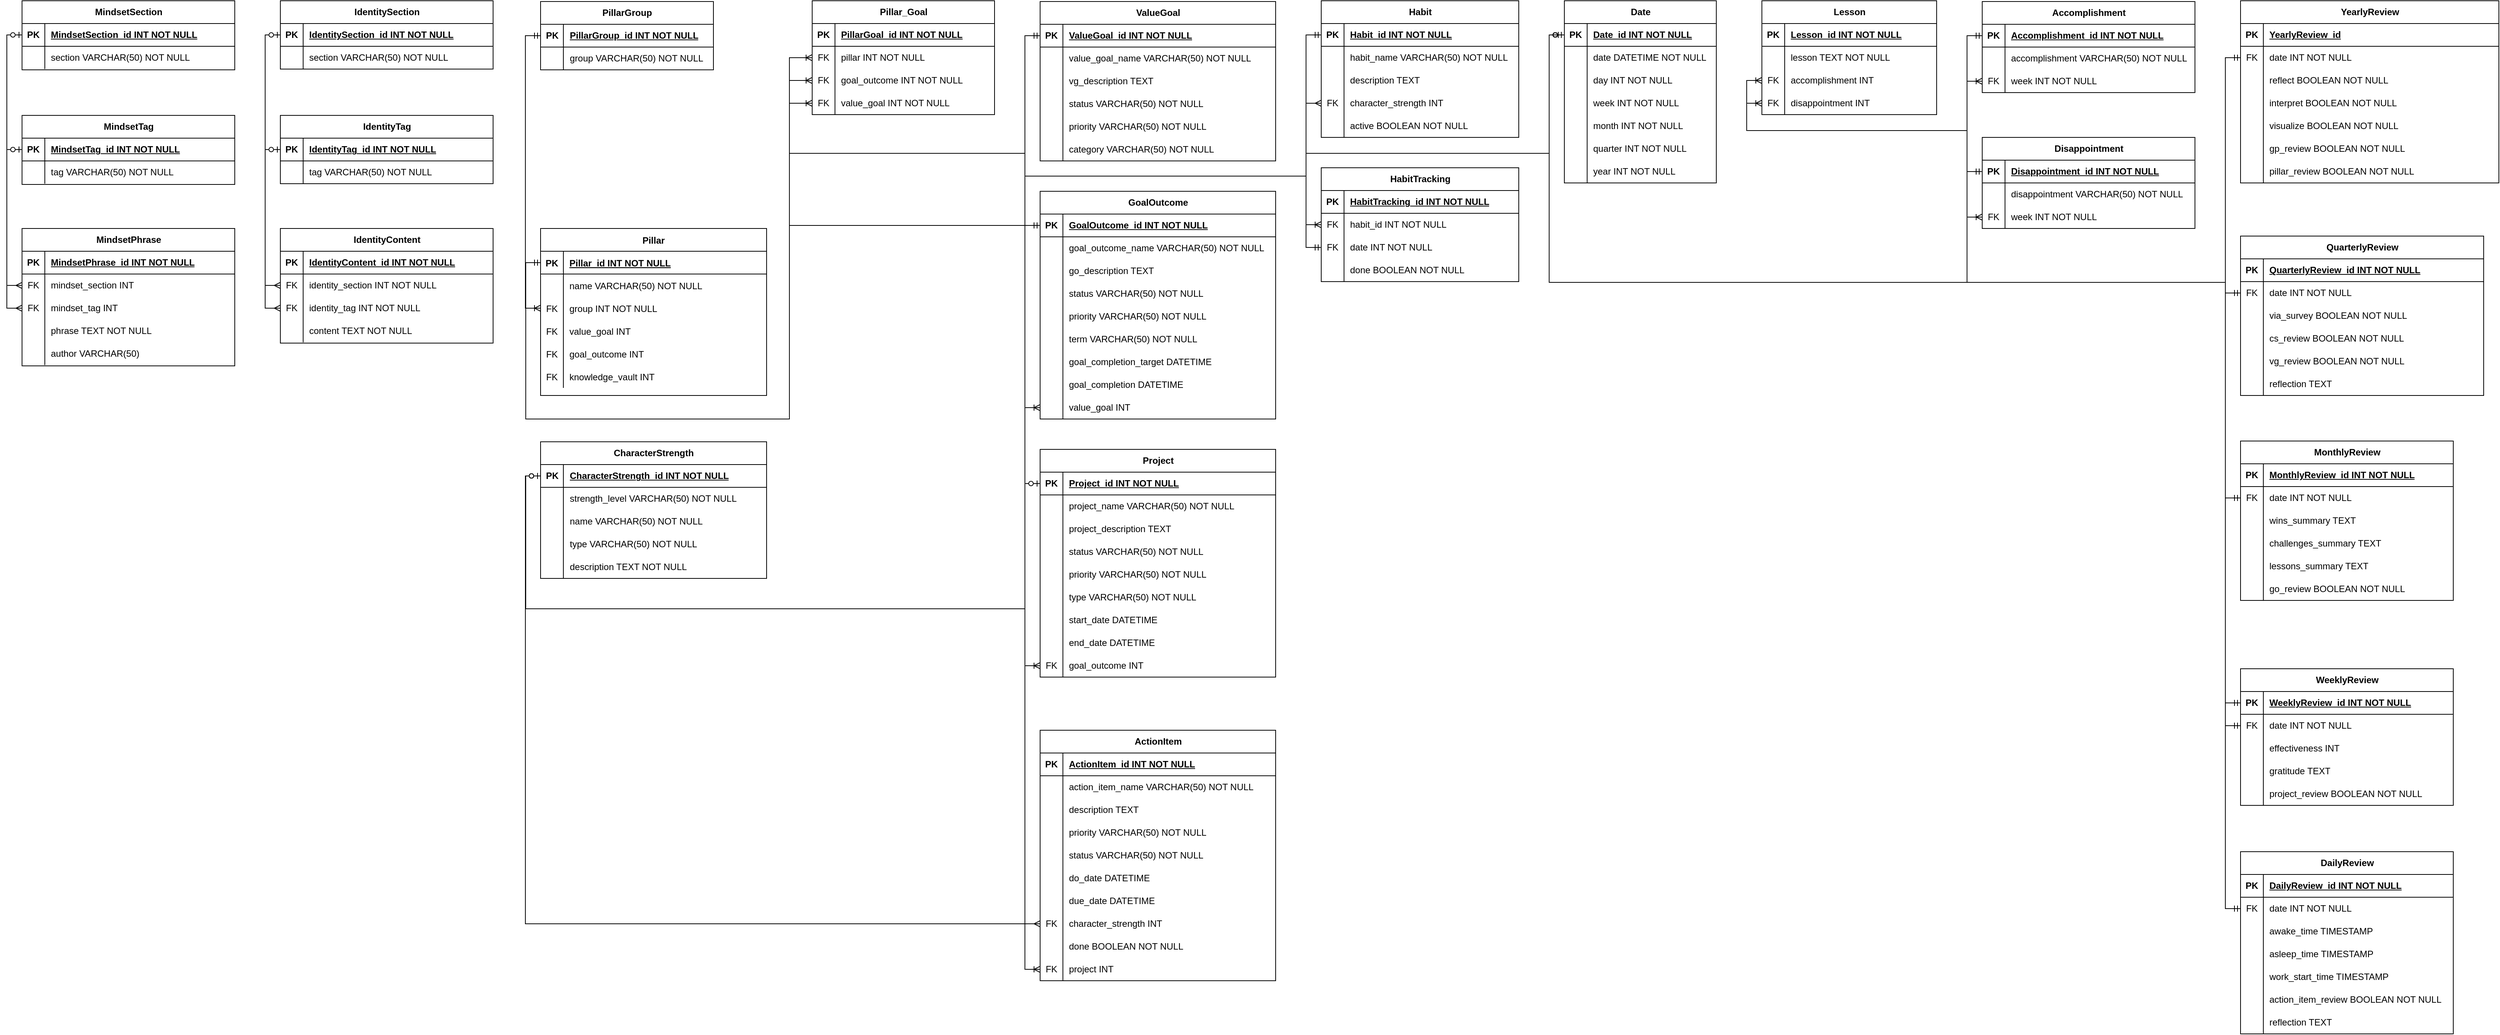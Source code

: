 <mxfile version="22.1.17" type="github">
  <diagram id="R2lEEEUBdFMjLlhIrx00" name="Page-1">
    <mxGraphModel dx="1393" dy="758" grid="1" gridSize="10" guides="1" tooltips="1" connect="1" arrows="1" fold="1" page="1" pageScale="1" pageWidth="850" pageHeight="1100" math="0" shadow="0" extFonts="Permanent Marker^https://fonts.googleapis.com/css?family=Permanent+Marker">
      <root>
        <mxCell id="0" />
        <mxCell id="1" parent="0" />
        <mxCell id="C-vyLk0tnHw3VtMMgP7b-23" value="Pillar" style="shape=table;startSize=30;container=1;collapsible=1;childLayout=tableLayout;fixedRows=1;rowLines=0;fontStyle=1;align=center;resizeLast=1;" parent="1" vertex="1">
          <mxGeometry x="1422.5" y="419" width="297.5" height="220" as="geometry" />
        </mxCell>
        <mxCell id="C-vyLk0tnHw3VtMMgP7b-24" value="" style="shape=partialRectangle;collapsible=0;dropTarget=0;pointerEvents=0;fillColor=none;points=[[0,0.5],[1,0.5]];portConstraint=eastwest;top=0;left=0;right=0;bottom=1;" parent="C-vyLk0tnHw3VtMMgP7b-23" vertex="1">
          <mxGeometry y="30" width="297.5" height="30" as="geometry" />
        </mxCell>
        <mxCell id="C-vyLk0tnHw3VtMMgP7b-25" value="PK" style="shape=partialRectangle;overflow=hidden;connectable=0;fillColor=none;top=0;left=0;bottom=0;right=0;fontStyle=1;" parent="C-vyLk0tnHw3VtMMgP7b-24" vertex="1">
          <mxGeometry width="30" height="30" as="geometry">
            <mxRectangle width="30" height="30" as="alternateBounds" />
          </mxGeometry>
        </mxCell>
        <mxCell id="C-vyLk0tnHw3VtMMgP7b-26" value="Pillar_id INT NOT NULL " style="shape=partialRectangle;overflow=hidden;connectable=0;fillColor=none;top=0;left=0;bottom=0;right=0;align=left;spacingLeft=6;fontStyle=5;" parent="C-vyLk0tnHw3VtMMgP7b-24" vertex="1">
          <mxGeometry x="30" width="267.5" height="30" as="geometry">
            <mxRectangle width="267.5" height="30" as="alternateBounds" />
          </mxGeometry>
        </mxCell>
        <mxCell id="99JyMgtJKfiOdjMjfVRO-15" style="shape=partialRectangle;collapsible=0;dropTarget=0;pointerEvents=0;fillColor=none;points=[[0,0.5],[1,0.5]];portConstraint=eastwest;top=0;left=0;right=0;bottom=0;" parent="C-vyLk0tnHw3VtMMgP7b-23" vertex="1">
          <mxGeometry y="60" width="297.5" height="30" as="geometry" />
        </mxCell>
        <mxCell id="99JyMgtJKfiOdjMjfVRO-16" style="shape=partialRectangle;overflow=hidden;connectable=0;fillColor=none;top=0;left=0;bottom=0;right=0;" parent="99JyMgtJKfiOdjMjfVRO-15" vertex="1">
          <mxGeometry width="30" height="30" as="geometry">
            <mxRectangle width="30" height="30" as="alternateBounds" />
          </mxGeometry>
        </mxCell>
        <mxCell id="99JyMgtJKfiOdjMjfVRO-17" value="name VARCHAR(50) NOT NULL" style="shape=partialRectangle;overflow=hidden;connectable=0;fillColor=none;top=0;left=0;bottom=0;right=0;align=left;spacingLeft=6;" parent="99JyMgtJKfiOdjMjfVRO-15" vertex="1">
          <mxGeometry x="30" width="267.5" height="30" as="geometry">
            <mxRectangle width="267.5" height="30" as="alternateBounds" />
          </mxGeometry>
        </mxCell>
        <mxCell id="C-vyLk0tnHw3VtMMgP7b-27" value="" style="shape=partialRectangle;collapsible=0;dropTarget=0;pointerEvents=0;fillColor=none;points=[[0,0.5],[1,0.5]];portConstraint=eastwest;top=0;left=0;right=0;bottom=0;" parent="C-vyLk0tnHw3VtMMgP7b-23" vertex="1">
          <mxGeometry y="90" width="297.5" height="30" as="geometry" />
        </mxCell>
        <mxCell id="C-vyLk0tnHw3VtMMgP7b-28" value="FK" style="shape=partialRectangle;overflow=hidden;connectable=0;fillColor=none;top=0;left=0;bottom=0;right=0;" parent="C-vyLk0tnHw3VtMMgP7b-27" vertex="1">
          <mxGeometry width="30" height="30" as="geometry">
            <mxRectangle width="30" height="30" as="alternateBounds" />
          </mxGeometry>
        </mxCell>
        <mxCell id="C-vyLk0tnHw3VtMMgP7b-29" value="group INT NOT NULL" style="shape=partialRectangle;overflow=hidden;connectable=0;fillColor=none;top=0;left=0;bottom=0;right=0;align=left;spacingLeft=6;" parent="C-vyLk0tnHw3VtMMgP7b-27" vertex="1">
          <mxGeometry x="30" width="267.5" height="30" as="geometry">
            <mxRectangle width="267.5" height="30" as="alternateBounds" />
          </mxGeometry>
        </mxCell>
        <mxCell id="Z_wuzWXd1RVXttB2zzJD-3" style="shape=partialRectangle;collapsible=0;dropTarget=0;pointerEvents=0;fillColor=none;points=[[0,0.5],[1,0.5]];portConstraint=eastwest;top=0;left=0;right=0;bottom=0;" parent="C-vyLk0tnHw3VtMMgP7b-23" vertex="1">
          <mxGeometry y="120" width="297.5" height="30" as="geometry" />
        </mxCell>
        <mxCell id="Z_wuzWXd1RVXttB2zzJD-4" value="FK" style="shape=partialRectangle;overflow=hidden;connectable=0;fillColor=none;top=0;left=0;bottom=0;right=0;" parent="Z_wuzWXd1RVXttB2zzJD-3" vertex="1">
          <mxGeometry width="30" height="30" as="geometry">
            <mxRectangle width="30" height="30" as="alternateBounds" />
          </mxGeometry>
        </mxCell>
        <mxCell id="Z_wuzWXd1RVXttB2zzJD-5" value="value_goal INT" style="shape=partialRectangle;overflow=hidden;connectable=0;fillColor=none;top=0;left=0;bottom=0;right=0;align=left;spacingLeft=6;" parent="Z_wuzWXd1RVXttB2zzJD-3" vertex="1">
          <mxGeometry x="30" width="267.5" height="30" as="geometry">
            <mxRectangle width="267.5" height="30" as="alternateBounds" />
          </mxGeometry>
        </mxCell>
        <mxCell id="Z_wuzWXd1RVXttB2zzJD-40" style="shape=partialRectangle;collapsible=0;dropTarget=0;pointerEvents=0;fillColor=none;points=[[0,0.5],[1,0.5]];portConstraint=eastwest;top=0;left=0;right=0;bottom=0;" parent="C-vyLk0tnHw3VtMMgP7b-23" vertex="1">
          <mxGeometry y="150" width="297.5" height="30" as="geometry" />
        </mxCell>
        <mxCell id="Z_wuzWXd1RVXttB2zzJD-41" value="FK" style="shape=partialRectangle;overflow=hidden;connectable=0;fillColor=none;top=0;left=0;bottom=0;right=0;" parent="Z_wuzWXd1RVXttB2zzJD-40" vertex="1">
          <mxGeometry width="30" height="30" as="geometry">
            <mxRectangle width="30" height="30" as="alternateBounds" />
          </mxGeometry>
        </mxCell>
        <mxCell id="Z_wuzWXd1RVXttB2zzJD-42" value="goal_outcome INT" style="shape=partialRectangle;overflow=hidden;connectable=0;fillColor=none;top=0;left=0;bottom=0;right=0;align=left;spacingLeft=6;" parent="Z_wuzWXd1RVXttB2zzJD-40" vertex="1">
          <mxGeometry x="30" width="267.5" height="30" as="geometry">
            <mxRectangle width="267.5" height="30" as="alternateBounds" />
          </mxGeometry>
        </mxCell>
        <mxCell id="Z_wuzWXd1RVXttB2zzJD-43" style="shape=partialRectangle;collapsible=0;dropTarget=0;pointerEvents=0;fillColor=none;points=[[0,0.5],[1,0.5]];portConstraint=eastwest;top=0;left=0;right=0;bottom=0;" parent="C-vyLk0tnHw3VtMMgP7b-23" vertex="1">
          <mxGeometry y="180" width="297.5" height="30" as="geometry" />
        </mxCell>
        <mxCell id="Z_wuzWXd1RVXttB2zzJD-44" value="FK" style="shape=partialRectangle;overflow=hidden;connectable=0;fillColor=none;top=0;left=0;bottom=0;right=0;" parent="Z_wuzWXd1RVXttB2zzJD-43" vertex="1">
          <mxGeometry width="30" height="30" as="geometry">
            <mxRectangle width="30" height="30" as="alternateBounds" />
          </mxGeometry>
        </mxCell>
        <mxCell id="Z_wuzWXd1RVXttB2zzJD-45" value="knowledge_vault INT" style="shape=partialRectangle;overflow=hidden;connectable=0;fillColor=none;top=0;left=0;bottom=0;right=0;align=left;spacingLeft=6;" parent="Z_wuzWXd1RVXttB2zzJD-43" vertex="1">
          <mxGeometry x="30" width="267.5" height="30" as="geometry">
            <mxRectangle width="267.5" height="30" as="alternateBounds" />
          </mxGeometry>
        </mxCell>
        <mxCell id="Z_wuzWXd1RVXttB2zzJD-46" value="CharacterStrength" style="shape=table;startSize=30;container=1;collapsible=1;childLayout=tableLayout;fixedRows=1;rowLines=0;fontStyle=1;align=center;resizeLast=1;html=1;" parent="1" vertex="1">
          <mxGeometry x="1422.5" y="700" width="297.5" height="180" as="geometry" />
        </mxCell>
        <mxCell id="Z_wuzWXd1RVXttB2zzJD-47" value="" style="shape=tableRow;horizontal=0;startSize=0;swimlaneHead=0;swimlaneBody=0;fillColor=none;collapsible=0;dropTarget=0;points=[[0,0.5],[1,0.5]];portConstraint=eastwest;top=0;left=0;right=0;bottom=1;" parent="Z_wuzWXd1RVXttB2zzJD-46" vertex="1">
          <mxGeometry y="30" width="297.5" height="30" as="geometry" />
        </mxCell>
        <mxCell id="Z_wuzWXd1RVXttB2zzJD-48" value="PK" style="shape=partialRectangle;connectable=0;fillColor=none;top=0;left=0;bottom=0;right=0;fontStyle=1;overflow=hidden;whiteSpace=wrap;html=1;" parent="Z_wuzWXd1RVXttB2zzJD-47" vertex="1">
          <mxGeometry width="30" height="30" as="geometry">
            <mxRectangle width="30" height="30" as="alternateBounds" />
          </mxGeometry>
        </mxCell>
        <mxCell id="Z_wuzWXd1RVXttB2zzJD-49" value="CharacterStrength_id INT NOT NULL" style="shape=partialRectangle;connectable=0;fillColor=none;top=0;left=0;bottom=0;right=0;align=left;spacingLeft=6;fontStyle=5;overflow=hidden;whiteSpace=wrap;html=1;" parent="Z_wuzWXd1RVXttB2zzJD-47" vertex="1">
          <mxGeometry x="30" width="267.5" height="30" as="geometry">
            <mxRectangle width="267.5" height="30" as="alternateBounds" />
          </mxGeometry>
        </mxCell>
        <mxCell id="Z_wuzWXd1RVXttB2zzJD-53" value="" style="shape=tableRow;horizontal=0;startSize=0;swimlaneHead=0;swimlaneBody=0;fillColor=none;collapsible=0;dropTarget=0;points=[[0,0.5],[1,0.5]];portConstraint=eastwest;top=0;left=0;right=0;bottom=0;" parent="Z_wuzWXd1RVXttB2zzJD-46" vertex="1">
          <mxGeometry y="60" width="297.5" height="30" as="geometry" />
        </mxCell>
        <mxCell id="Z_wuzWXd1RVXttB2zzJD-54" value="" style="shape=partialRectangle;connectable=0;fillColor=none;top=0;left=0;bottom=0;right=0;editable=1;overflow=hidden;whiteSpace=wrap;html=1;" parent="Z_wuzWXd1RVXttB2zzJD-53" vertex="1">
          <mxGeometry width="30" height="30" as="geometry">
            <mxRectangle width="30" height="30" as="alternateBounds" />
          </mxGeometry>
        </mxCell>
        <mxCell id="Z_wuzWXd1RVXttB2zzJD-55" value="strength_level VARCHAR(50) NOT NULL" style="shape=partialRectangle;connectable=0;fillColor=none;top=0;left=0;bottom=0;right=0;align=left;spacingLeft=6;overflow=hidden;whiteSpace=wrap;html=1;" parent="Z_wuzWXd1RVXttB2zzJD-53" vertex="1">
          <mxGeometry x="30" width="267.5" height="30" as="geometry">
            <mxRectangle width="267.5" height="30" as="alternateBounds" />
          </mxGeometry>
        </mxCell>
        <mxCell id="Z_wuzWXd1RVXttB2zzJD-56" value="" style="shape=tableRow;horizontal=0;startSize=0;swimlaneHead=0;swimlaneBody=0;fillColor=none;collapsible=0;dropTarget=0;points=[[0,0.5],[1,0.5]];portConstraint=eastwest;top=0;left=0;right=0;bottom=0;" parent="Z_wuzWXd1RVXttB2zzJD-46" vertex="1">
          <mxGeometry y="90" width="297.5" height="30" as="geometry" />
        </mxCell>
        <mxCell id="Z_wuzWXd1RVXttB2zzJD-57" value="" style="shape=partialRectangle;connectable=0;fillColor=none;top=0;left=0;bottom=0;right=0;editable=1;overflow=hidden;whiteSpace=wrap;html=1;" parent="Z_wuzWXd1RVXttB2zzJD-56" vertex="1">
          <mxGeometry width="30" height="30" as="geometry">
            <mxRectangle width="30" height="30" as="alternateBounds" />
          </mxGeometry>
        </mxCell>
        <mxCell id="Z_wuzWXd1RVXttB2zzJD-58" value="name VARCHAR(50) NOT NULL" style="shape=partialRectangle;connectable=0;fillColor=none;top=0;left=0;bottom=0;right=0;align=left;spacingLeft=6;overflow=hidden;whiteSpace=wrap;html=1;" parent="Z_wuzWXd1RVXttB2zzJD-56" vertex="1">
          <mxGeometry x="30" width="267.5" height="30" as="geometry">
            <mxRectangle width="267.5" height="30" as="alternateBounds" />
          </mxGeometry>
        </mxCell>
        <mxCell id="Z_wuzWXd1RVXttB2zzJD-79" style="shape=tableRow;horizontal=0;startSize=0;swimlaneHead=0;swimlaneBody=0;fillColor=none;collapsible=0;dropTarget=0;points=[[0,0.5],[1,0.5]];portConstraint=eastwest;top=0;left=0;right=0;bottom=0;" parent="Z_wuzWXd1RVXttB2zzJD-46" vertex="1">
          <mxGeometry y="120" width="297.5" height="30" as="geometry" />
        </mxCell>
        <mxCell id="Z_wuzWXd1RVXttB2zzJD-80" style="shape=partialRectangle;connectable=0;fillColor=none;top=0;left=0;bottom=0;right=0;editable=1;overflow=hidden;whiteSpace=wrap;html=1;" parent="Z_wuzWXd1RVXttB2zzJD-79" vertex="1">
          <mxGeometry width="30" height="30" as="geometry">
            <mxRectangle width="30" height="30" as="alternateBounds" />
          </mxGeometry>
        </mxCell>
        <mxCell id="Z_wuzWXd1RVXttB2zzJD-81" value="type VARCHAR(50) NOT NULL" style="shape=partialRectangle;connectable=0;fillColor=none;top=0;left=0;bottom=0;right=0;align=left;spacingLeft=6;overflow=hidden;whiteSpace=wrap;html=1;" parent="Z_wuzWXd1RVXttB2zzJD-79" vertex="1">
          <mxGeometry x="30" width="267.5" height="30" as="geometry">
            <mxRectangle width="267.5" height="30" as="alternateBounds" />
          </mxGeometry>
        </mxCell>
        <mxCell id="Z_wuzWXd1RVXttB2zzJD-82" style="shape=tableRow;horizontal=0;startSize=0;swimlaneHead=0;swimlaneBody=0;fillColor=none;collapsible=0;dropTarget=0;points=[[0,0.5],[1,0.5]];portConstraint=eastwest;top=0;left=0;right=0;bottom=0;" parent="Z_wuzWXd1RVXttB2zzJD-46" vertex="1">
          <mxGeometry y="150" width="297.5" height="30" as="geometry" />
        </mxCell>
        <mxCell id="Z_wuzWXd1RVXttB2zzJD-83" style="shape=partialRectangle;connectable=0;fillColor=none;top=0;left=0;bottom=0;right=0;editable=1;overflow=hidden;whiteSpace=wrap;html=1;" parent="Z_wuzWXd1RVXttB2zzJD-82" vertex="1">
          <mxGeometry width="30" height="30" as="geometry">
            <mxRectangle width="30" height="30" as="alternateBounds" />
          </mxGeometry>
        </mxCell>
        <mxCell id="Z_wuzWXd1RVXttB2zzJD-84" value="description TEXT NOT NULL" style="shape=partialRectangle;connectable=0;fillColor=none;top=0;left=0;bottom=0;right=0;align=left;spacingLeft=6;overflow=hidden;whiteSpace=wrap;html=1;" parent="Z_wuzWXd1RVXttB2zzJD-82" vertex="1">
          <mxGeometry x="30" width="267.5" height="30" as="geometry">
            <mxRectangle width="267.5" height="30" as="alternateBounds" />
          </mxGeometry>
        </mxCell>
        <mxCell id="Z_wuzWXd1RVXttB2zzJD-92" value="MindsetPhrase" style="shape=table;startSize=30;container=1;collapsible=1;childLayout=tableLayout;fixedRows=1;rowLines=0;fontStyle=1;align=center;resizeLast=1;html=1;" parent="1" vertex="1">
          <mxGeometry x="740" y="419" width="280" height="181" as="geometry" />
        </mxCell>
        <mxCell id="Z_wuzWXd1RVXttB2zzJD-93" value="" style="shape=tableRow;horizontal=0;startSize=0;swimlaneHead=0;swimlaneBody=0;fillColor=none;collapsible=0;dropTarget=0;points=[[0,0.5],[1,0.5]];portConstraint=eastwest;top=0;left=0;right=0;bottom=1;" parent="Z_wuzWXd1RVXttB2zzJD-92" vertex="1">
          <mxGeometry y="30" width="280" height="30" as="geometry" />
        </mxCell>
        <mxCell id="Z_wuzWXd1RVXttB2zzJD-94" value="PK" style="shape=partialRectangle;connectable=0;fillColor=none;top=0;left=0;bottom=0;right=0;fontStyle=1;overflow=hidden;whiteSpace=wrap;html=1;" parent="Z_wuzWXd1RVXttB2zzJD-93" vertex="1">
          <mxGeometry width="30" height="30" as="geometry">
            <mxRectangle width="30" height="30" as="alternateBounds" />
          </mxGeometry>
        </mxCell>
        <mxCell id="Z_wuzWXd1RVXttB2zzJD-95" value="MindsetPhrase_id INT NOT NULL" style="shape=partialRectangle;connectable=0;fillColor=none;top=0;left=0;bottom=0;right=0;align=left;spacingLeft=6;fontStyle=5;overflow=hidden;whiteSpace=wrap;html=1;" parent="Z_wuzWXd1RVXttB2zzJD-93" vertex="1">
          <mxGeometry x="30" width="250" height="30" as="geometry">
            <mxRectangle width="250" height="30" as="alternateBounds" />
          </mxGeometry>
        </mxCell>
        <mxCell id="Z_wuzWXd1RVXttB2zzJD-164" style="shape=tableRow;horizontal=0;startSize=0;swimlaneHead=0;swimlaneBody=0;fillColor=none;collapsible=0;dropTarget=0;points=[[0,0.5],[1,0.5]];portConstraint=eastwest;top=0;left=0;right=0;bottom=0;" parent="Z_wuzWXd1RVXttB2zzJD-92" vertex="1">
          <mxGeometry y="60" width="280" height="30" as="geometry" />
        </mxCell>
        <mxCell id="Z_wuzWXd1RVXttB2zzJD-165" value="FK" style="shape=partialRectangle;connectable=0;fillColor=none;top=0;left=0;bottom=0;right=0;editable=1;overflow=hidden;whiteSpace=wrap;html=1;" parent="Z_wuzWXd1RVXttB2zzJD-164" vertex="1">
          <mxGeometry width="30" height="30" as="geometry">
            <mxRectangle width="30" height="30" as="alternateBounds" />
          </mxGeometry>
        </mxCell>
        <mxCell id="Z_wuzWXd1RVXttB2zzJD-166" value="mindset_section INT" style="shape=partialRectangle;connectable=0;fillColor=none;top=0;left=0;bottom=0;right=0;align=left;spacingLeft=6;overflow=hidden;whiteSpace=wrap;html=1;" parent="Z_wuzWXd1RVXttB2zzJD-164" vertex="1">
          <mxGeometry x="30" width="250" height="30" as="geometry">
            <mxRectangle width="250" height="30" as="alternateBounds" />
          </mxGeometry>
        </mxCell>
        <mxCell id="Z_wuzWXd1RVXttB2zzJD-96" value="" style="shape=tableRow;horizontal=0;startSize=0;swimlaneHead=0;swimlaneBody=0;fillColor=none;collapsible=0;dropTarget=0;points=[[0,0.5],[1,0.5]];portConstraint=eastwest;top=0;left=0;right=0;bottom=0;" parent="Z_wuzWXd1RVXttB2zzJD-92" vertex="1">
          <mxGeometry y="90" width="280" height="30" as="geometry" />
        </mxCell>
        <mxCell id="Z_wuzWXd1RVXttB2zzJD-97" value="FK" style="shape=partialRectangle;connectable=0;fillColor=none;top=0;left=0;bottom=0;right=0;editable=1;overflow=hidden;whiteSpace=wrap;html=1;" parent="Z_wuzWXd1RVXttB2zzJD-96" vertex="1">
          <mxGeometry width="30" height="30" as="geometry">
            <mxRectangle width="30" height="30" as="alternateBounds" />
          </mxGeometry>
        </mxCell>
        <mxCell id="Z_wuzWXd1RVXttB2zzJD-98" value="mindset_tag INT" style="shape=partialRectangle;connectable=0;fillColor=none;top=0;left=0;bottom=0;right=0;align=left;spacingLeft=6;overflow=hidden;whiteSpace=wrap;html=1;" parent="Z_wuzWXd1RVXttB2zzJD-96" vertex="1">
          <mxGeometry x="30" width="250" height="30" as="geometry">
            <mxRectangle width="250" height="30" as="alternateBounds" />
          </mxGeometry>
        </mxCell>
        <mxCell id="Z_wuzWXd1RVXttB2zzJD-99" value="" style="shape=tableRow;horizontal=0;startSize=0;swimlaneHead=0;swimlaneBody=0;fillColor=none;collapsible=0;dropTarget=0;points=[[0,0.5],[1,0.5]];portConstraint=eastwest;top=0;left=0;right=0;bottom=0;" parent="Z_wuzWXd1RVXttB2zzJD-92" vertex="1">
          <mxGeometry y="120" width="280" height="30" as="geometry" />
        </mxCell>
        <mxCell id="Z_wuzWXd1RVXttB2zzJD-100" value="" style="shape=partialRectangle;connectable=0;fillColor=none;top=0;left=0;bottom=0;right=0;editable=1;overflow=hidden;whiteSpace=wrap;html=1;" parent="Z_wuzWXd1RVXttB2zzJD-99" vertex="1">
          <mxGeometry width="30" height="30" as="geometry">
            <mxRectangle width="30" height="30" as="alternateBounds" />
          </mxGeometry>
        </mxCell>
        <mxCell id="Z_wuzWXd1RVXttB2zzJD-101" value="phrase TEXT NOT NULL" style="shape=partialRectangle;connectable=0;fillColor=none;top=0;left=0;bottom=0;right=0;align=left;spacingLeft=6;overflow=hidden;whiteSpace=wrap;html=1;" parent="Z_wuzWXd1RVXttB2zzJD-99" vertex="1">
          <mxGeometry x="30" width="250" height="30" as="geometry">
            <mxRectangle width="250" height="30" as="alternateBounds" />
          </mxGeometry>
        </mxCell>
        <mxCell id="Z_wuzWXd1RVXttB2zzJD-102" value="" style="shape=tableRow;horizontal=0;startSize=0;swimlaneHead=0;swimlaneBody=0;fillColor=none;collapsible=0;dropTarget=0;points=[[0,0.5],[1,0.5]];portConstraint=eastwest;top=0;left=0;right=0;bottom=0;" parent="Z_wuzWXd1RVXttB2zzJD-92" vertex="1">
          <mxGeometry y="150" width="280" height="30" as="geometry" />
        </mxCell>
        <mxCell id="Z_wuzWXd1RVXttB2zzJD-103" value="" style="shape=partialRectangle;connectable=0;fillColor=none;top=0;left=0;bottom=0;right=0;editable=1;overflow=hidden;whiteSpace=wrap;html=1;" parent="Z_wuzWXd1RVXttB2zzJD-102" vertex="1">
          <mxGeometry width="30" height="30" as="geometry">
            <mxRectangle width="30" height="30" as="alternateBounds" />
          </mxGeometry>
        </mxCell>
        <mxCell id="Z_wuzWXd1RVXttB2zzJD-104" value="author VARCHAR(50)" style="shape=partialRectangle;connectable=0;fillColor=none;top=0;left=0;bottom=0;right=0;align=left;spacingLeft=6;overflow=hidden;whiteSpace=wrap;html=1;" parent="Z_wuzWXd1RVXttB2zzJD-102" vertex="1">
          <mxGeometry x="30" width="250" height="30" as="geometry">
            <mxRectangle width="250" height="30" as="alternateBounds" />
          </mxGeometry>
        </mxCell>
        <mxCell id="Z_wuzWXd1RVXttB2zzJD-105" value="MindsetTag" style="shape=table;startSize=30;container=1;collapsible=1;childLayout=tableLayout;fixedRows=1;rowLines=0;fontStyle=1;align=center;resizeLast=1;html=1;" parent="1" vertex="1">
          <mxGeometry x="740" y="270" width="280" height="91" as="geometry" />
        </mxCell>
        <mxCell id="Z_wuzWXd1RVXttB2zzJD-106" value="" style="shape=tableRow;horizontal=0;startSize=0;swimlaneHead=0;swimlaneBody=0;fillColor=none;collapsible=0;dropTarget=0;points=[[0,0.5],[1,0.5]];portConstraint=eastwest;top=0;left=0;right=0;bottom=1;" parent="Z_wuzWXd1RVXttB2zzJD-105" vertex="1">
          <mxGeometry y="30" width="280" height="30" as="geometry" />
        </mxCell>
        <mxCell id="Z_wuzWXd1RVXttB2zzJD-107" value="PK" style="shape=partialRectangle;connectable=0;fillColor=none;top=0;left=0;bottom=0;right=0;fontStyle=1;overflow=hidden;whiteSpace=wrap;html=1;" parent="Z_wuzWXd1RVXttB2zzJD-106" vertex="1">
          <mxGeometry width="30" height="30" as="geometry">
            <mxRectangle width="30" height="30" as="alternateBounds" />
          </mxGeometry>
        </mxCell>
        <mxCell id="Z_wuzWXd1RVXttB2zzJD-108" value="MindsetTag_id INT NOT NULL" style="shape=partialRectangle;connectable=0;fillColor=none;top=0;left=0;bottom=0;right=0;align=left;spacingLeft=6;fontStyle=5;overflow=hidden;whiteSpace=wrap;html=1;" parent="Z_wuzWXd1RVXttB2zzJD-106" vertex="1">
          <mxGeometry x="30" width="250" height="30" as="geometry">
            <mxRectangle width="250" height="30" as="alternateBounds" />
          </mxGeometry>
        </mxCell>
        <mxCell id="Z_wuzWXd1RVXttB2zzJD-109" value="" style="shape=tableRow;horizontal=0;startSize=0;swimlaneHead=0;swimlaneBody=0;fillColor=none;collapsible=0;dropTarget=0;points=[[0,0.5],[1,0.5]];portConstraint=eastwest;top=0;left=0;right=0;bottom=0;" parent="Z_wuzWXd1RVXttB2zzJD-105" vertex="1">
          <mxGeometry y="60" width="280" height="30" as="geometry" />
        </mxCell>
        <mxCell id="Z_wuzWXd1RVXttB2zzJD-110" value="" style="shape=partialRectangle;connectable=0;fillColor=none;top=0;left=0;bottom=0;right=0;editable=1;overflow=hidden;whiteSpace=wrap;html=1;" parent="Z_wuzWXd1RVXttB2zzJD-109" vertex="1">
          <mxGeometry width="30" height="30" as="geometry">
            <mxRectangle width="30" height="30" as="alternateBounds" />
          </mxGeometry>
        </mxCell>
        <mxCell id="Z_wuzWXd1RVXttB2zzJD-111" value="tag VARCHAR(50) NOT NULL" style="shape=partialRectangle;connectable=0;fillColor=none;top=0;left=0;bottom=0;right=0;align=left;spacingLeft=6;overflow=hidden;whiteSpace=wrap;html=1;" parent="Z_wuzWXd1RVXttB2zzJD-109" vertex="1">
          <mxGeometry x="30" width="250" height="30" as="geometry">
            <mxRectangle width="250" height="30" as="alternateBounds" />
          </mxGeometry>
        </mxCell>
        <mxCell id="Z_wuzWXd1RVXttB2zzJD-145" value="MindsetSection" style="shape=table;startSize=30;container=1;collapsible=1;childLayout=tableLayout;fixedRows=1;rowLines=0;fontStyle=1;align=center;resizeLast=1;html=1;" parent="1" vertex="1">
          <mxGeometry x="740" y="119" width="280" height="91" as="geometry" />
        </mxCell>
        <mxCell id="Z_wuzWXd1RVXttB2zzJD-146" value="" style="shape=tableRow;horizontal=0;startSize=0;swimlaneHead=0;swimlaneBody=0;fillColor=none;collapsible=0;dropTarget=0;points=[[0,0.5],[1,0.5]];portConstraint=eastwest;top=0;left=0;right=0;bottom=1;" parent="Z_wuzWXd1RVXttB2zzJD-145" vertex="1">
          <mxGeometry y="30" width="280" height="30" as="geometry" />
        </mxCell>
        <mxCell id="Z_wuzWXd1RVXttB2zzJD-147" value="PK" style="shape=partialRectangle;connectable=0;fillColor=none;top=0;left=0;bottom=0;right=0;fontStyle=1;overflow=hidden;whiteSpace=wrap;html=1;" parent="Z_wuzWXd1RVXttB2zzJD-146" vertex="1">
          <mxGeometry width="30" height="30" as="geometry">
            <mxRectangle width="30" height="30" as="alternateBounds" />
          </mxGeometry>
        </mxCell>
        <mxCell id="Z_wuzWXd1RVXttB2zzJD-148" value="MindsetSection_id INT NOT NULL" style="shape=partialRectangle;connectable=0;fillColor=none;top=0;left=0;bottom=0;right=0;align=left;spacingLeft=6;fontStyle=5;overflow=hidden;whiteSpace=wrap;html=1;" parent="Z_wuzWXd1RVXttB2zzJD-146" vertex="1">
          <mxGeometry x="30" width="250" height="30" as="geometry">
            <mxRectangle width="250" height="30" as="alternateBounds" />
          </mxGeometry>
        </mxCell>
        <mxCell id="Z_wuzWXd1RVXttB2zzJD-149" value="" style="shape=tableRow;horizontal=0;startSize=0;swimlaneHead=0;swimlaneBody=0;fillColor=none;collapsible=0;dropTarget=0;points=[[0,0.5],[1,0.5]];portConstraint=eastwest;top=0;left=0;right=0;bottom=0;" parent="Z_wuzWXd1RVXttB2zzJD-145" vertex="1">
          <mxGeometry y="60" width="280" height="30" as="geometry" />
        </mxCell>
        <mxCell id="Z_wuzWXd1RVXttB2zzJD-150" value="" style="shape=partialRectangle;connectable=0;fillColor=none;top=0;left=0;bottom=0;right=0;editable=1;overflow=hidden;whiteSpace=wrap;html=1;" parent="Z_wuzWXd1RVXttB2zzJD-149" vertex="1">
          <mxGeometry width="30" height="30" as="geometry">
            <mxRectangle width="30" height="30" as="alternateBounds" />
          </mxGeometry>
        </mxCell>
        <mxCell id="Z_wuzWXd1RVXttB2zzJD-151" value="section VARCHAR(50) NOT NULL" style="shape=partialRectangle;connectable=0;fillColor=none;top=0;left=0;bottom=0;right=0;align=left;spacingLeft=6;overflow=hidden;whiteSpace=wrap;html=1;" parent="Z_wuzWXd1RVXttB2zzJD-149" vertex="1">
          <mxGeometry x="30" width="250" height="30" as="geometry">
            <mxRectangle width="250" height="30" as="alternateBounds" />
          </mxGeometry>
        </mxCell>
        <mxCell id="Z_wuzWXd1RVXttB2zzJD-168" value="IdentitySection" style="shape=table;startSize=30;container=1;collapsible=1;childLayout=tableLayout;fixedRows=1;rowLines=0;fontStyle=1;align=center;resizeLast=1;html=1;" parent="1" vertex="1">
          <mxGeometry x="1080" y="119" width="280" height="90" as="geometry" />
        </mxCell>
        <mxCell id="Z_wuzWXd1RVXttB2zzJD-169" value="" style="shape=tableRow;horizontal=0;startSize=0;swimlaneHead=0;swimlaneBody=0;fillColor=none;collapsible=0;dropTarget=0;points=[[0,0.5],[1,0.5]];portConstraint=eastwest;top=0;left=0;right=0;bottom=1;" parent="Z_wuzWXd1RVXttB2zzJD-168" vertex="1">
          <mxGeometry y="30" width="280" height="30" as="geometry" />
        </mxCell>
        <mxCell id="Z_wuzWXd1RVXttB2zzJD-170" value="PK" style="shape=partialRectangle;connectable=0;fillColor=none;top=0;left=0;bottom=0;right=0;fontStyle=1;overflow=hidden;whiteSpace=wrap;html=1;" parent="Z_wuzWXd1RVXttB2zzJD-169" vertex="1">
          <mxGeometry width="30" height="30" as="geometry">
            <mxRectangle width="30" height="30" as="alternateBounds" />
          </mxGeometry>
        </mxCell>
        <mxCell id="Z_wuzWXd1RVXttB2zzJD-171" value="IdentitySection_id INT NOT NULL" style="shape=partialRectangle;connectable=0;fillColor=none;top=0;left=0;bottom=0;right=0;align=left;spacingLeft=6;fontStyle=5;overflow=hidden;whiteSpace=wrap;html=1;" parent="Z_wuzWXd1RVXttB2zzJD-169" vertex="1">
          <mxGeometry x="30" width="250" height="30" as="geometry">
            <mxRectangle width="250" height="30" as="alternateBounds" />
          </mxGeometry>
        </mxCell>
        <mxCell id="Z_wuzWXd1RVXttB2zzJD-172" value="" style="shape=tableRow;horizontal=0;startSize=0;swimlaneHead=0;swimlaneBody=0;fillColor=none;collapsible=0;dropTarget=0;points=[[0,0.5],[1,0.5]];portConstraint=eastwest;top=0;left=0;right=0;bottom=0;" parent="Z_wuzWXd1RVXttB2zzJD-168" vertex="1">
          <mxGeometry y="60" width="280" height="30" as="geometry" />
        </mxCell>
        <mxCell id="Z_wuzWXd1RVXttB2zzJD-173" value="" style="shape=partialRectangle;connectable=0;fillColor=none;top=0;left=0;bottom=0;right=0;editable=1;overflow=hidden;whiteSpace=wrap;html=1;" parent="Z_wuzWXd1RVXttB2zzJD-172" vertex="1">
          <mxGeometry width="30" height="30" as="geometry">
            <mxRectangle width="30" height="30" as="alternateBounds" />
          </mxGeometry>
        </mxCell>
        <mxCell id="Z_wuzWXd1RVXttB2zzJD-174" value="section VARCHAR(50) NOT NULL" style="shape=partialRectangle;connectable=0;fillColor=none;top=0;left=0;bottom=0;right=0;align=left;spacingLeft=6;overflow=hidden;whiteSpace=wrap;html=1;" parent="Z_wuzWXd1RVXttB2zzJD-172" vertex="1">
          <mxGeometry x="30" width="250" height="30" as="geometry">
            <mxRectangle width="250" height="30" as="alternateBounds" />
          </mxGeometry>
        </mxCell>
        <mxCell id="Z_wuzWXd1RVXttB2zzJD-181" value="IdentityTag" style="shape=table;startSize=30;container=1;collapsible=1;childLayout=tableLayout;fixedRows=1;rowLines=0;fontStyle=1;align=center;resizeLast=1;html=1;" parent="1" vertex="1">
          <mxGeometry x="1080" y="270" width="280" height="90" as="geometry" />
        </mxCell>
        <mxCell id="Z_wuzWXd1RVXttB2zzJD-182" value="" style="shape=tableRow;horizontal=0;startSize=0;swimlaneHead=0;swimlaneBody=0;fillColor=none;collapsible=0;dropTarget=0;points=[[0,0.5],[1,0.5]];portConstraint=eastwest;top=0;left=0;right=0;bottom=1;" parent="Z_wuzWXd1RVXttB2zzJD-181" vertex="1">
          <mxGeometry y="30" width="280" height="30" as="geometry" />
        </mxCell>
        <mxCell id="Z_wuzWXd1RVXttB2zzJD-183" value="PK" style="shape=partialRectangle;connectable=0;fillColor=none;top=0;left=0;bottom=0;right=0;fontStyle=1;overflow=hidden;whiteSpace=wrap;html=1;" parent="Z_wuzWXd1RVXttB2zzJD-182" vertex="1">
          <mxGeometry width="30" height="30" as="geometry">
            <mxRectangle width="30" height="30" as="alternateBounds" />
          </mxGeometry>
        </mxCell>
        <mxCell id="Z_wuzWXd1RVXttB2zzJD-184" value="IdentityTag_id INT NOT NULL" style="shape=partialRectangle;connectable=0;fillColor=none;top=0;left=0;bottom=0;right=0;align=left;spacingLeft=6;fontStyle=5;overflow=hidden;whiteSpace=wrap;html=1;" parent="Z_wuzWXd1RVXttB2zzJD-182" vertex="1">
          <mxGeometry x="30" width="250" height="30" as="geometry">
            <mxRectangle width="250" height="30" as="alternateBounds" />
          </mxGeometry>
        </mxCell>
        <mxCell id="Z_wuzWXd1RVXttB2zzJD-185" value="" style="shape=tableRow;horizontal=0;startSize=0;swimlaneHead=0;swimlaneBody=0;fillColor=none;collapsible=0;dropTarget=0;points=[[0,0.5],[1,0.5]];portConstraint=eastwest;top=0;left=0;right=0;bottom=0;" parent="Z_wuzWXd1RVXttB2zzJD-181" vertex="1">
          <mxGeometry y="60" width="280" height="30" as="geometry" />
        </mxCell>
        <mxCell id="Z_wuzWXd1RVXttB2zzJD-186" value="" style="shape=partialRectangle;connectable=0;fillColor=none;top=0;left=0;bottom=0;right=0;editable=1;overflow=hidden;whiteSpace=wrap;html=1;" parent="Z_wuzWXd1RVXttB2zzJD-185" vertex="1">
          <mxGeometry width="30" height="30" as="geometry">
            <mxRectangle width="30" height="30" as="alternateBounds" />
          </mxGeometry>
        </mxCell>
        <mxCell id="Z_wuzWXd1RVXttB2zzJD-187" value="tag VARCHAR(50) NOT NULL" style="shape=partialRectangle;connectable=0;fillColor=none;top=0;left=0;bottom=0;right=0;align=left;spacingLeft=6;overflow=hidden;whiteSpace=wrap;html=1;" parent="Z_wuzWXd1RVXttB2zzJD-185" vertex="1">
          <mxGeometry x="30" width="250" height="30" as="geometry">
            <mxRectangle width="250" height="30" as="alternateBounds" />
          </mxGeometry>
        </mxCell>
        <mxCell id="Z_wuzWXd1RVXttB2zzJD-188" value="IdentityContent" style="shape=table;startSize=30;container=1;collapsible=1;childLayout=tableLayout;fixedRows=1;rowLines=0;fontStyle=1;align=center;resizeLast=1;html=1;" parent="1" vertex="1">
          <mxGeometry x="1080" y="419" width="280" height="151" as="geometry" />
        </mxCell>
        <mxCell id="Z_wuzWXd1RVXttB2zzJD-189" value="" style="shape=tableRow;horizontal=0;startSize=0;swimlaneHead=0;swimlaneBody=0;fillColor=none;collapsible=0;dropTarget=0;points=[[0,0.5],[1,0.5]];portConstraint=eastwest;top=0;left=0;right=0;bottom=1;" parent="Z_wuzWXd1RVXttB2zzJD-188" vertex="1">
          <mxGeometry y="30" width="280" height="30" as="geometry" />
        </mxCell>
        <mxCell id="Z_wuzWXd1RVXttB2zzJD-190" value="PK" style="shape=partialRectangle;connectable=0;fillColor=none;top=0;left=0;bottom=0;right=0;fontStyle=1;overflow=hidden;whiteSpace=wrap;html=1;" parent="Z_wuzWXd1RVXttB2zzJD-189" vertex="1">
          <mxGeometry width="30" height="30" as="geometry">
            <mxRectangle width="30" height="30" as="alternateBounds" />
          </mxGeometry>
        </mxCell>
        <mxCell id="Z_wuzWXd1RVXttB2zzJD-191" value="IdentityContent_id INT NOT NULL" style="shape=partialRectangle;connectable=0;fillColor=none;top=0;left=0;bottom=0;right=0;align=left;spacingLeft=6;fontStyle=5;overflow=hidden;whiteSpace=wrap;html=1;" parent="Z_wuzWXd1RVXttB2zzJD-189" vertex="1">
          <mxGeometry x="30" width="250" height="30" as="geometry">
            <mxRectangle width="250" height="30" as="alternateBounds" />
          </mxGeometry>
        </mxCell>
        <mxCell id="Z_wuzWXd1RVXttB2zzJD-192" style="shape=tableRow;horizontal=0;startSize=0;swimlaneHead=0;swimlaneBody=0;fillColor=none;collapsible=0;dropTarget=0;points=[[0,0.5],[1,0.5]];portConstraint=eastwest;top=0;left=0;right=0;bottom=0;" parent="Z_wuzWXd1RVXttB2zzJD-188" vertex="1">
          <mxGeometry y="60" width="280" height="30" as="geometry" />
        </mxCell>
        <mxCell id="Z_wuzWXd1RVXttB2zzJD-193" value="FK" style="shape=partialRectangle;connectable=0;fillColor=none;top=0;left=0;bottom=0;right=0;editable=1;overflow=hidden;whiteSpace=wrap;html=1;" parent="Z_wuzWXd1RVXttB2zzJD-192" vertex="1">
          <mxGeometry width="30" height="30" as="geometry">
            <mxRectangle width="30" height="30" as="alternateBounds" />
          </mxGeometry>
        </mxCell>
        <mxCell id="Z_wuzWXd1RVXttB2zzJD-194" value="identity_section INT NOT NULL" style="shape=partialRectangle;connectable=0;fillColor=none;top=0;left=0;bottom=0;right=0;align=left;spacingLeft=6;overflow=hidden;whiteSpace=wrap;html=1;" parent="Z_wuzWXd1RVXttB2zzJD-192" vertex="1">
          <mxGeometry x="30" width="250" height="30" as="geometry">
            <mxRectangle width="250" height="30" as="alternateBounds" />
          </mxGeometry>
        </mxCell>
        <mxCell id="Z_wuzWXd1RVXttB2zzJD-195" value="" style="shape=tableRow;horizontal=0;startSize=0;swimlaneHead=0;swimlaneBody=0;fillColor=none;collapsible=0;dropTarget=0;points=[[0,0.5],[1,0.5]];portConstraint=eastwest;top=0;left=0;right=0;bottom=0;" parent="Z_wuzWXd1RVXttB2zzJD-188" vertex="1">
          <mxGeometry y="90" width="280" height="30" as="geometry" />
        </mxCell>
        <mxCell id="Z_wuzWXd1RVXttB2zzJD-196" value="FK" style="shape=partialRectangle;connectable=0;fillColor=none;top=0;left=0;bottom=0;right=0;editable=1;overflow=hidden;whiteSpace=wrap;html=1;" parent="Z_wuzWXd1RVXttB2zzJD-195" vertex="1">
          <mxGeometry width="30" height="30" as="geometry">
            <mxRectangle width="30" height="30" as="alternateBounds" />
          </mxGeometry>
        </mxCell>
        <mxCell id="Z_wuzWXd1RVXttB2zzJD-197" value="identity_tag INT NOT NULL" style="shape=partialRectangle;connectable=0;fillColor=none;top=0;left=0;bottom=0;right=0;align=left;spacingLeft=6;overflow=hidden;whiteSpace=wrap;html=1;" parent="Z_wuzWXd1RVXttB2zzJD-195" vertex="1">
          <mxGeometry x="30" width="250" height="30" as="geometry">
            <mxRectangle width="250" height="30" as="alternateBounds" />
          </mxGeometry>
        </mxCell>
        <mxCell id="Z_wuzWXd1RVXttB2zzJD-198" value="" style="shape=tableRow;horizontal=0;startSize=0;swimlaneHead=0;swimlaneBody=0;fillColor=none;collapsible=0;dropTarget=0;points=[[0,0.5],[1,0.5]];portConstraint=eastwest;top=0;left=0;right=0;bottom=0;" parent="Z_wuzWXd1RVXttB2zzJD-188" vertex="1">
          <mxGeometry y="120" width="280" height="30" as="geometry" />
        </mxCell>
        <mxCell id="Z_wuzWXd1RVXttB2zzJD-199" value="" style="shape=partialRectangle;connectable=0;fillColor=none;top=0;left=0;bottom=0;right=0;editable=1;overflow=hidden;whiteSpace=wrap;html=1;" parent="Z_wuzWXd1RVXttB2zzJD-198" vertex="1">
          <mxGeometry width="30" height="30" as="geometry">
            <mxRectangle width="30" height="30" as="alternateBounds" />
          </mxGeometry>
        </mxCell>
        <mxCell id="Z_wuzWXd1RVXttB2zzJD-200" value="content TEXT NOT NULL" style="shape=partialRectangle;connectable=0;fillColor=none;top=0;left=0;bottom=0;right=0;align=left;spacingLeft=6;overflow=hidden;whiteSpace=wrap;html=1;" parent="Z_wuzWXd1RVXttB2zzJD-198" vertex="1">
          <mxGeometry x="30" width="250" height="30" as="geometry">
            <mxRectangle width="250" height="30" as="alternateBounds" />
          </mxGeometry>
        </mxCell>
        <mxCell id="Z_wuzWXd1RVXttB2zzJD-206" value="ActionItem" style="shape=table;startSize=30;container=1;collapsible=1;childLayout=tableLayout;fixedRows=1;rowLines=0;fontStyle=1;align=center;resizeLast=1;html=1;" parent="1" vertex="1">
          <mxGeometry x="2080" y="1080" width="310" height="330" as="geometry" />
        </mxCell>
        <mxCell id="Z_wuzWXd1RVXttB2zzJD-207" value="" style="shape=tableRow;horizontal=0;startSize=0;swimlaneHead=0;swimlaneBody=0;fillColor=none;collapsible=0;dropTarget=0;points=[[0,0.5],[1,0.5]];portConstraint=eastwest;top=0;left=0;right=0;bottom=1;" parent="Z_wuzWXd1RVXttB2zzJD-206" vertex="1">
          <mxGeometry y="30" width="310" height="30" as="geometry" />
        </mxCell>
        <mxCell id="Z_wuzWXd1RVXttB2zzJD-208" value="PK" style="shape=partialRectangle;connectable=0;fillColor=none;top=0;left=0;bottom=0;right=0;fontStyle=1;overflow=hidden;whiteSpace=wrap;html=1;" parent="Z_wuzWXd1RVXttB2zzJD-207" vertex="1">
          <mxGeometry width="30" height="30" as="geometry">
            <mxRectangle width="30" height="30" as="alternateBounds" />
          </mxGeometry>
        </mxCell>
        <mxCell id="Z_wuzWXd1RVXttB2zzJD-209" value="ActionItem_id INT NOT NULL" style="shape=partialRectangle;connectable=0;fillColor=none;top=0;left=0;bottom=0;right=0;align=left;spacingLeft=6;fontStyle=5;overflow=hidden;whiteSpace=wrap;html=1;" parent="Z_wuzWXd1RVXttB2zzJD-207" vertex="1">
          <mxGeometry x="30" width="280" height="30" as="geometry">
            <mxRectangle width="280" height="30" as="alternateBounds" />
          </mxGeometry>
        </mxCell>
        <mxCell id="o_AR0OeCzvMCrTVPe6DM-95" style="shape=tableRow;horizontal=0;startSize=0;swimlaneHead=0;swimlaneBody=0;fillColor=none;collapsible=0;dropTarget=0;points=[[0,0.5],[1,0.5]];portConstraint=eastwest;top=0;left=0;right=0;bottom=0;" parent="Z_wuzWXd1RVXttB2zzJD-206" vertex="1">
          <mxGeometry y="60" width="310" height="30" as="geometry" />
        </mxCell>
        <mxCell id="o_AR0OeCzvMCrTVPe6DM-96" style="shape=partialRectangle;connectable=0;fillColor=none;top=0;left=0;bottom=0;right=0;editable=1;overflow=hidden;whiteSpace=wrap;html=1;" parent="o_AR0OeCzvMCrTVPe6DM-95" vertex="1">
          <mxGeometry width="30" height="30" as="geometry">
            <mxRectangle width="30" height="30" as="alternateBounds" />
          </mxGeometry>
        </mxCell>
        <mxCell id="o_AR0OeCzvMCrTVPe6DM-97" value="action_item_name VARCHAR(50) NOT NULL" style="shape=partialRectangle;connectable=0;fillColor=none;top=0;left=0;bottom=0;right=0;align=left;spacingLeft=6;overflow=hidden;whiteSpace=wrap;html=1;" parent="o_AR0OeCzvMCrTVPe6DM-95" vertex="1">
          <mxGeometry x="30" width="280" height="30" as="geometry">
            <mxRectangle width="280" height="30" as="alternateBounds" />
          </mxGeometry>
        </mxCell>
        <mxCell id="9caP7CczHm1SefLyb_Sm-300" style="shape=tableRow;horizontal=0;startSize=0;swimlaneHead=0;swimlaneBody=0;fillColor=none;collapsible=0;dropTarget=0;points=[[0,0.5],[1,0.5]];portConstraint=eastwest;top=0;left=0;right=0;bottom=0;" parent="Z_wuzWXd1RVXttB2zzJD-206" vertex="1">
          <mxGeometry y="90" width="310" height="30" as="geometry" />
        </mxCell>
        <mxCell id="9caP7CczHm1SefLyb_Sm-301" style="shape=partialRectangle;connectable=0;fillColor=none;top=0;left=0;bottom=0;right=0;editable=1;overflow=hidden;whiteSpace=wrap;html=1;" parent="9caP7CczHm1SefLyb_Sm-300" vertex="1">
          <mxGeometry width="30" height="30" as="geometry">
            <mxRectangle width="30" height="30" as="alternateBounds" />
          </mxGeometry>
        </mxCell>
        <mxCell id="9caP7CczHm1SefLyb_Sm-302" value="description TEXT" style="shape=partialRectangle;connectable=0;fillColor=none;top=0;left=0;bottom=0;right=0;align=left;spacingLeft=6;overflow=hidden;whiteSpace=wrap;html=1;" parent="9caP7CczHm1SefLyb_Sm-300" vertex="1">
          <mxGeometry x="30" width="280" height="30" as="geometry">
            <mxRectangle width="280" height="30" as="alternateBounds" />
          </mxGeometry>
        </mxCell>
        <mxCell id="Z_wuzWXd1RVXttB2zzJD-210" value="" style="shape=tableRow;horizontal=0;startSize=0;swimlaneHead=0;swimlaneBody=0;fillColor=none;collapsible=0;dropTarget=0;points=[[0,0.5],[1,0.5]];portConstraint=eastwest;top=0;left=0;right=0;bottom=0;" parent="Z_wuzWXd1RVXttB2zzJD-206" vertex="1">
          <mxGeometry y="120" width="310" height="30" as="geometry" />
        </mxCell>
        <mxCell id="Z_wuzWXd1RVXttB2zzJD-211" value="" style="shape=partialRectangle;connectable=0;fillColor=none;top=0;left=0;bottom=0;right=0;editable=1;overflow=hidden;whiteSpace=wrap;html=1;" parent="Z_wuzWXd1RVXttB2zzJD-210" vertex="1">
          <mxGeometry width="30" height="30" as="geometry">
            <mxRectangle width="30" height="30" as="alternateBounds" />
          </mxGeometry>
        </mxCell>
        <mxCell id="Z_wuzWXd1RVXttB2zzJD-212" value="priority VARCHAR(50) NOT NULL" style="shape=partialRectangle;connectable=0;fillColor=none;top=0;left=0;bottom=0;right=0;align=left;spacingLeft=6;overflow=hidden;whiteSpace=wrap;html=1;" parent="Z_wuzWXd1RVXttB2zzJD-210" vertex="1">
          <mxGeometry x="30" width="280" height="30" as="geometry">
            <mxRectangle width="280" height="30" as="alternateBounds" />
          </mxGeometry>
        </mxCell>
        <mxCell id="Z_wuzWXd1RVXttB2zzJD-213" value="" style="shape=tableRow;horizontal=0;startSize=0;swimlaneHead=0;swimlaneBody=0;fillColor=none;collapsible=0;dropTarget=0;points=[[0,0.5],[1,0.5]];portConstraint=eastwest;top=0;left=0;right=0;bottom=0;" parent="Z_wuzWXd1RVXttB2zzJD-206" vertex="1">
          <mxGeometry y="150" width="310" height="30" as="geometry" />
        </mxCell>
        <mxCell id="Z_wuzWXd1RVXttB2zzJD-214" value="" style="shape=partialRectangle;connectable=0;fillColor=none;top=0;left=0;bottom=0;right=0;editable=1;overflow=hidden;whiteSpace=wrap;html=1;" parent="Z_wuzWXd1RVXttB2zzJD-213" vertex="1">
          <mxGeometry width="30" height="30" as="geometry">
            <mxRectangle width="30" height="30" as="alternateBounds" />
          </mxGeometry>
        </mxCell>
        <mxCell id="Z_wuzWXd1RVXttB2zzJD-215" value="status VARCHAR(50) NOT NULL" style="shape=partialRectangle;connectable=0;fillColor=none;top=0;left=0;bottom=0;right=0;align=left;spacingLeft=6;overflow=hidden;whiteSpace=wrap;html=1;" parent="Z_wuzWXd1RVXttB2zzJD-213" vertex="1">
          <mxGeometry x="30" width="280" height="30" as="geometry">
            <mxRectangle width="280" height="30" as="alternateBounds" />
          </mxGeometry>
        </mxCell>
        <mxCell id="Z_wuzWXd1RVXttB2zzJD-216" value="" style="shape=tableRow;horizontal=0;startSize=0;swimlaneHead=0;swimlaneBody=0;fillColor=none;collapsible=0;dropTarget=0;points=[[0,0.5],[1,0.5]];portConstraint=eastwest;top=0;left=0;right=0;bottom=0;" parent="Z_wuzWXd1RVXttB2zzJD-206" vertex="1">
          <mxGeometry y="180" width="310" height="30" as="geometry" />
        </mxCell>
        <mxCell id="Z_wuzWXd1RVXttB2zzJD-217" value="" style="shape=partialRectangle;connectable=0;fillColor=none;top=0;left=0;bottom=0;right=0;editable=1;overflow=hidden;whiteSpace=wrap;html=1;" parent="Z_wuzWXd1RVXttB2zzJD-216" vertex="1">
          <mxGeometry width="30" height="30" as="geometry">
            <mxRectangle width="30" height="30" as="alternateBounds" />
          </mxGeometry>
        </mxCell>
        <mxCell id="Z_wuzWXd1RVXttB2zzJD-218" value="do_date DATETIME" style="shape=partialRectangle;connectable=0;fillColor=none;top=0;left=0;bottom=0;right=0;align=left;spacingLeft=6;overflow=hidden;whiteSpace=wrap;html=1;" parent="Z_wuzWXd1RVXttB2zzJD-216" vertex="1">
          <mxGeometry x="30" width="280" height="30" as="geometry">
            <mxRectangle width="280" height="30" as="alternateBounds" />
          </mxGeometry>
        </mxCell>
        <mxCell id="Z_wuzWXd1RVXttB2zzJD-257" style="shape=tableRow;horizontal=0;startSize=0;swimlaneHead=0;swimlaneBody=0;fillColor=none;collapsible=0;dropTarget=0;points=[[0,0.5],[1,0.5]];portConstraint=eastwest;top=0;left=0;right=0;bottom=0;" parent="Z_wuzWXd1RVXttB2zzJD-206" vertex="1">
          <mxGeometry y="210" width="310" height="30" as="geometry" />
        </mxCell>
        <mxCell id="Z_wuzWXd1RVXttB2zzJD-258" style="shape=partialRectangle;connectable=0;fillColor=none;top=0;left=0;bottom=0;right=0;editable=1;overflow=hidden;whiteSpace=wrap;html=1;" parent="Z_wuzWXd1RVXttB2zzJD-257" vertex="1">
          <mxGeometry width="30" height="30" as="geometry">
            <mxRectangle width="30" height="30" as="alternateBounds" />
          </mxGeometry>
        </mxCell>
        <mxCell id="Z_wuzWXd1RVXttB2zzJD-259" value="due_date DATETIME" style="shape=partialRectangle;connectable=0;fillColor=none;top=0;left=0;bottom=0;right=0;align=left;spacingLeft=6;overflow=hidden;whiteSpace=wrap;html=1;" parent="Z_wuzWXd1RVXttB2zzJD-257" vertex="1">
          <mxGeometry x="30" width="280" height="30" as="geometry">
            <mxRectangle width="280" height="30" as="alternateBounds" />
          </mxGeometry>
        </mxCell>
        <mxCell id="Z_wuzWXd1RVXttB2zzJD-276" style="shape=tableRow;horizontal=0;startSize=0;swimlaneHead=0;swimlaneBody=0;fillColor=none;collapsible=0;dropTarget=0;points=[[0,0.5],[1,0.5]];portConstraint=eastwest;top=0;left=0;right=0;bottom=0;" parent="Z_wuzWXd1RVXttB2zzJD-206" vertex="1">
          <mxGeometry y="240" width="310" height="30" as="geometry" />
        </mxCell>
        <mxCell id="Z_wuzWXd1RVXttB2zzJD-277" value="FK" style="shape=partialRectangle;connectable=0;fillColor=none;top=0;left=0;bottom=0;right=0;editable=1;overflow=hidden;whiteSpace=wrap;html=1;" parent="Z_wuzWXd1RVXttB2zzJD-276" vertex="1">
          <mxGeometry width="30" height="30" as="geometry">
            <mxRectangle width="30" height="30" as="alternateBounds" />
          </mxGeometry>
        </mxCell>
        <mxCell id="Z_wuzWXd1RVXttB2zzJD-278" value="character_strength INT" style="shape=partialRectangle;connectable=0;fillColor=none;top=0;left=0;bottom=0;right=0;align=left;spacingLeft=6;overflow=hidden;whiteSpace=wrap;html=1;" parent="Z_wuzWXd1RVXttB2zzJD-276" vertex="1">
          <mxGeometry x="30" width="280" height="30" as="geometry">
            <mxRectangle width="280" height="30" as="alternateBounds" />
          </mxGeometry>
        </mxCell>
        <mxCell id="Z_wuzWXd1RVXttB2zzJD-279" style="shape=tableRow;horizontal=0;startSize=0;swimlaneHead=0;swimlaneBody=0;fillColor=none;collapsible=0;dropTarget=0;points=[[0,0.5],[1,0.5]];portConstraint=eastwest;top=0;left=0;right=0;bottom=0;" parent="Z_wuzWXd1RVXttB2zzJD-206" vertex="1">
          <mxGeometry y="270" width="310" height="30" as="geometry" />
        </mxCell>
        <mxCell id="Z_wuzWXd1RVXttB2zzJD-280" style="shape=partialRectangle;connectable=0;fillColor=none;top=0;left=0;bottom=0;right=0;editable=1;overflow=hidden;whiteSpace=wrap;html=1;" parent="Z_wuzWXd1RVXttB2zzJD-279" vertex="1">
          <mxGeometry width="30" height="30" as="geometry">
            <mxRectangle width="30" height="30" as="alternateBounds" />
          </mxGeometry>
        </mxCell>
        <mxCell id="Z_wuzWXd1RVXttB2zzJD-281" value="done BOOLEAN NOT NULL" style="shape=partialRectangle;connectable=0;fillColor=none;top=0;left=0;bottom=0;right=0;align=left;spacingLeft=6;overflow=hidden;whiteSpace=wrap;html=1;" parent="Z_wuzWXd1RVXttB2zzJD-279" vertex="1">
          <mxGeometry x="30" width="280" height="30" as="geometry">
            <mxRectangle width="280" height="30" as="alternateBounds" />
          </mxGeometry>
        </mxCell>
        <mxCell id="Z_wuzWXd1RVXttB2zzJD-285" style="shape=tableRow;horizontal=0;startSize=0;swimlaneHead=0;swimlaneBody=0;fillColor=none;collapsible=0;dropTarget=0;points=[[0,0.5],[1,0.5]];portConstraint=eastwest;top=0;left=0;right=0;bottom=0;" parent="Z_wuzWXd1RVXttB2zzJD-206" vertex="1">
          <mxGeometry y="300" width="310" height="30" as="geometry" />
        </mxCell>
        <mxCell id="Z_wuzWXd1RVXttB2zzJD-286" value="FK" style="shape=partialRectangle;connectable=0;fillColor=none;top=0;left=0;bottom=0;right=0;editable=1;overflow=hidden;whiteSpace=wrap;html=1;" parent="Z_wuzWXd1RVXttB2zzJD-285" vertex="1">
          <mxGeometry width="30" height="30" as="geometry">
            <mxRectangle width="30" height="30" as="alternateBounds" />
          </mxGeometry>
        </mxCell>
        <mxCell id="Z_wuzWXd1RVXttB2zzJD-287" value="project INT" style="shape=partialRectangle;connectable=0;fillColor=none;top=0;left=0;bottom=0;right=0;align=left;spacingLeft=6;overflow=hidden;whiteSpace=wrap;html=1;" parent="Z_wuzWXd1RVXttB2zzJD-285" vertex="1">
          <mxGeometry x="30" width="280" height="30" as="geometry">
            <mxRectangle width="280" height="30" as="alternateBounds" />
          </mxGeometry>
        </mxCell>
        <mxCell id="99JyMgtJKfiOdjMjfVRO-21" value="Project" style="shape=table;startSize=30;container=1;collapsible=1;childLayout=tableLayout;fixedRows=1;rowLines=0;fontStyle=1;align=center;resizeLast=1;html=1;" parent="1" vertex="1">
          <mxGeometry x="2080" y="710" width="310" height="300" as="geometry" />
        </mxCell>
        <mxCell id="99JyMgtJKfiOdjMjfVRO-22" value="" style="shape=tableRow;horizontal=0;startSize=0;swimlaneHead=0;swimlaneBody=0;fillColor=none;collapsible=0;dropTarget=0;points=[[0,0.5],[1,0.5]];portConstraint=eastwest;top=0;left=0;right=0;bottom=1;" parent="99JyMgtJKfiOdjMjfVRO-21" vertex="1">
          <mxGeometry y="30" width="310" height="30" as="geometry" />
        </mxCell>
        <mxCell id="99JyMgtJKfiOdjMjfVRO-23" value="PK" style="shape=partialRectangle;connectable=0;fillColor=none;top=0;left=0;bottom=0;right=0;fontStyle=1;overflow=hidden;whiteSpace=wrap;html=1;" parent="99JyMgtJKfiOdjMjfVRO-22" vertex="1">
          <mxGeometry width="30" height="30" as="geometry">
            <mxRectangle width="30" height="30" as="alternateBounds" />
          </mxGeometry>
        </mxCell>
        <mxCell id="99JyMgtJKfiOdjMjfVRO-24" value="Project_id INT NOT NULL" style="shape=partialRectangle;connectable=0;fillColor=none;top=0;left=0;bottom=0;right=0;align=left;spacingLeft=6;fontStyle=5;overflow=hidden;whiteSpace=wrap;html=1;" parent="99JyMgtJKfiOdjMjfVRO-22" vertex="1">
          <mxGeometry x="30" width="280" height="30" as="geometry">
            <mxRectangle width="280" height="30" as="alternateBounds" />
          </mxGeometry>
        </mxCell>
        <mxCell id="99JyMgtJKfiOdjMjfVRO-25" value="" style="shape=tableRow;horizontal=0;startSize=0;swimlaneHead=0;swimlaneBody=0;fillColor=none;collapsible=0;dropTarget=0;points=[[0,0.5],[1,0.5]];portConstraint=eastwest;top=0;left=0;right=0;bottom=0;" parent="99JyMgtJKfiOdjMjfVRO-21" vertex="1">
          <mxGeometry y="60" width="310" height="30" as="geometry" />
        </mxCell>
        <mxCell id="99JyMgtJKfiOdjMjfVRO-26" value="" style="shape=partialRectangle;connectable=0;fillColor=none;top=0;left=0;bottom=0;right=0;editable=1;overflow=hidden;whiteSpace=wrap;html=1;" parent="99JyMgtJKfiOdjMjfVRO-25" vertex="1">
          <mxGeometry width="30" height="30" as="geometry">
            <mxRectangle width="30" height="30" as="alternateBounds" />
          </mxGeometry>
        </mxCell>
        <mxCell id="99JyMgtJKfiOdjMjfVRO-27" value="project_name VARCHAR(50) NOT NULL" style="shape=partialRectangle;connectable=0;fillColor=none;top=0;left=0;bottom=0;right=0;align=left;spacingLeft=6;overflow=hidden;whiteSpace=wrap;html=1;" parent="99JyMgtJKfiOdjMjfVRO-25" vertex="1">
          <mxGeometry x="30" width="280" height="30" as="geometry">
            <mxRectangle width="280" height="30" as="alternateBounds" />
          </mxGeometry>
        </mxCell>
        <mxCell id="o_AR0OeCzvMCrTVPe6DM-98" style="shape=tableRow;horizontal=0;startSize=0;swimlaneHead=0;swimlaneBody=0;fillColor=none;collapsible=0;dropTarget=0;points=[[0,0.5],[1,0.5]];portConstraint=eastwest;top=0;left=0;right=0;bottom=0;" parent="99JyMgtJKfiOdjMjfVRO-21" vertex="1">
          <mxGeometry y="90" width="310" height="30" as="geometry" />
        </mxCell>
        <mxCell id="o_AR0OeCzvMCrTVPe6DM-99" style="shape=partialRectangle;connectable=0;fillColor=none;top=0;left=0;bottom=0;right=0;editable=1;overflow=hidden;whiteSpace=wrap;html=1;" parent="o_AR0OeCzvMCrTVPe6DM-98" vertex="1">
          <mxGeometry width="30" height="30" as="geometry">
            <mxRectangle width="30" height="30" as="alternateBounds" />
          </mxGeometry>
        </mxCell>
        <mxCell id="o_AR0OeCzvMCrTVPe6DM-100" value="project_description TEXT" style="shape=partialRectangle;connectable=0;fillColor=none;top=0;left=0;bottom=0;right=0;align=left;spacingLeft=6;overflow=hidden;whiteSpace=wrap;html=1;" parent="o_AR0OeCzvMCrTVPe6DM-98" vertex="1">
          <mxGeometry x="30" width="280" height="30" as="geometry">
            <mxRectangle width="280" height="30" as="alternateBounds" />
          </mxGeometry>
        </mxCell>
        <mxCell id="99JyMgtJKfiOdjMjfVRO-28" value="" style="shape=tableRow;horizontal=0;startSize=0;swimlaneHead=0;swimlaneBody=0;fillColor=none;collapsible=0;dropTarget=0;points=[[0,0.5],[1,0.5]];portConstraint=eastwest;top=0;left=0;right=0;bottom=0;" parent="99JyMgtJKfiOdjMjfVRO-21" vertex="1">
          <mxGeometry y="120" width="310" height="30" as="geometry" />
        </mxCell>
        <mxCell id="99JyMgtJKfiOdjMjfVRO-29" value="" style="shape=partialRectangle;connectable=0;fillColor=none;top=0;left=0;bottom=0;right=0;editable=1;overflow=hidden;whiteSpace=wrap;html=1;" parent="99JyMgtJKfiOdjMjfVRO-28" vertex="1">
          <mxGeometry width="30" height="30" as="geometry">
            <mxRectangle width="30" height="30" as="alternateBounds" />
          </mxGeometry>
        </mxCell>
        <mxCell id="99JyMgtJKfiOdjMjfVRO-30" value="status VARCHAR(50) NOT NULL" style="shape=partialRectangle;connectable=0;fillColor=none;top=0;left=0;bottom=0;right=0;align=left;spacingLeft=6;overflow=hidden;whiteSpace=wrap;html=1;" parent="99JyMgtJKfiOdjMjfVRO-28" vertex="1">
          <mxGeometry x="30" width="280" height="30" as="geometry">
            <mxRectangle width="280" height="30" as="alternateBounds" />
          </mxGeometry>
        </mxCell>
        <mxCell id="99JyMgtJKfiOdjMjfVRO-31" value="" style="shape=tableRow;horizontal=0;startSize=0;swimlaneHead=0;swimlaneBody=0;fillColor=none;collapsible=0;dropTarget=0;points=[[0,0.5],[1,0.5]];portConstraint=eastwest;top=0;left=0;right=0;bottom=0;" parent="99JyMgtJKfiOdjMjfVRO-21" vertex="1">
          <mxGeometry y="150" width="310" height="30" as="geometry" />
        </mxCell>
        <mxCell id="99JyMgtJKfiOdjMjfVRO-32" value="" style="shape=partialRectangle;connectable=0;fillColor=none;top=0;left=0;bottom=0;right=0;editable=1;overflow=hidden;whiteSpace=wrap;html=1;" parent="99JyMgtJKfiOdjMjfVRO-31" vertex="1">
          <mxGeometry width="30" height="30" as="geometry">
            <mxRectangle width="30" height="30" as="alternateBounds" />
          </mxGeometry>
        </mxCell>
        <mxCell id="99JyMgtJKfiOdjMjfVRO-33" value="priority VARCHAR(50) NOT NULL" style="shape=partialRectangle;connectable=0;fillColor=none;top=0;left=0;bottom=0;right=0;align=left;spacingLeft=6;overflow=hidden;whiteSpace=wrap;html=1;" parent="99JyMgtJKfiOdjMjfVRO-31" vertex="1">
          <mxGeometry x="30" width="280" height="30" as="geometry">
            <mxRectangle width="280" height="30" as="alternateBounds" />
          </mxGeometry>
        </mxCell>
        <mxCell id="99JyMgtJKfiOdjMjfVRO-63" style="shape=tableRow;horizontal=0;startSize=0;swimlaneHead=0;swimlaneBody=0;fillColor=none;collapsible=0;dropTarget=0;points=[[0,0.5],[1,0.5]];portConstraint=eastwest;top=0;left=0;right=0;bottom=0;" parent="99JyMgtJKfiOdjMjfVRO-21" vertex="1">
          <mxGeometry y="180" width="310" height="30" as="geometry" />
        </mxCell>
        <mxCell id="99JyMgtJKfiOdjMjfVRO-64" style="shape=partialRectangle;connectable=0;fillColor=none;top=0;left=0;bottom=0;right=0;editable=1;overflow=hidden;whiteSpace=wrap;html=1;" parent="99JyMgtJKfiOdjMjfVRO-63" vertex="1">
          <mxGeometry width="30" height="30" as="geometry">
            <mxRectangle width="30" height="30" as="alternateBounds" />
          </mxGeometry>
        </mxCell>
        <mxCell id="99JyMgtJKfiOdjMjfVRO-65" value="type VARCHAR(50) NOT NULL" style="shape=partialRectangle;connectable=0;fillColor=none;top=0;left=0;bottom=0;right=0;align=left;spacingLeft=6;overflow=hidden;whiteSpace=wrap;html=1;" parent="99JyMgtJKfiOdjMjfVRO-63" vertex="1">
          <mxGeometry x="30" width="280" height="30" as="geometry">
            <mxRectangle width="280" height="30" as="alternateBounds" />
          </mxGeometry>
        </mxCell>
        <mxCell id="99JyMgtJKfiOdjMjfVRO-66" style="shape=tableRow;horizontal=0;startSize=0;swimlaneHead=0;swimlaneBody=0;fillColor=none;collapsible=0;dropTarget=0;points=[[0,0.5],[1,0.5]];portConstraint=eastwest;top=0;left=0;right=0;bottom=0;" parent="99JyMgtJKfiOdjMjfVRO-21" vertex="1">
          <mxGeometry y="210" width="310" height="30" as="geometry" />
        </mxCell>
        <mxCell id="99JyMgtJKfiOdjMjfVRO-67" style="shape=partialRectangle;connectable=0;fillColor=none;top=0;left=0;bottom=0;right=0;editable=1;overflow=hidden;whiteSpace=wrap;html=1;" parent="99JyMgtJKfiOdjMjfVRO-66" vertex="1">
          <mxGeometry width="30" height="30" as="geometry">
            <mxRectangle width="30" height="30" as="alternateBounds" />
          </mxGeometry>
        </mxCell>
        <mxCell id="99JyMgtJKfiOdjMjfVRO-68" value="start_date DATETIME" style="shape=partialRectangle;connectable=0;fillColor=none;top=0;left=0;bottom=0;right=0;align=left;spacingLeft=6;overflow=hidden;whiteSpace=wrap;html=1;" parent="99JyMgtJKfiOdjMjfVRO-66" vertex="1">
          <mxGeometry x="30" width="280" height="30" as="geometry">
            <mxRectangle width="280" height="30" as="alternateBounds" />
          </mxGeometry>
        </mxCell>
        <mxCell id="99JyMgtJKfiOdjMjfVRO-69" style="shape=tableRow;horizontal=0;startSize=0;swimlaneHead=0;swimlaneBody=0;fillColor=none;collapsible=0;dropTarget=0;points=[[0,0.5],[1,0.5]];portConstraint=eastwest;top=0;left=0;right=0;bottom=0;" parent="99JyMgtJKfiOdjMjfVRO-21" vertex="1">
          <mxGeometry y="240" width="310" height="30" as="geometry" />
        </mxCell>
        <mxCell id="99JyMgtJKfiOdjMjfVRO-70" style="shape=partialRectangle;connectable=0;fillColor=none;top=0;left=0;bottom=0;right=0;editable=1;overflow=hidden;whiteSpace=wrap;html=1;" parent="99JyMgtJKfiOdjMjfVRO-69" vertex="1">
          <mxGeometry width="30" height="30" as="geometry">
            <mxRectangle width="30" height="30" as="alternateBounds" />
          </mxGeometry>
        </mxCell>
        <mxCell id="99JyMgtJKfiOdjMjfVRO-71" value="end_date DATETIME" style="shape=partialRectangle;connectable=0;fillColor=none;top=0;left=0;bottom=0;right=0;align=left;spacingLeft=6;overflow=hidden;whiteSpace=wrap;html=1;" parent="99JyMgtJKfiOdjMjfVRO-69" vertex="1">
          <mxGeometry x="30" width="280" height="30" as="geometry">
            <mxRectangle width="280" height="30" as="alternateBounds" />
          </mxGeometry>
        </mxCell>
        <mxCell id="99JyMgtJKfiOdjMjfVRO-78" style="shape=tableRow;horizontal=0;startSize=0;swimlaneHead=0;swimlaneBody=0;fillColor=none;collapsible=0;dropTarget=0;points=[[0,0.5],[1,0.5]];portConstraint=eastwest;top=0;left=0;right=0;bottom=0;" parent="99JyMgtJKfiOdjMjfVRO-21" vertex="1">
          <mxGeometry y="270" width="310" height="30" as="geometry" />
        </mxCell>
        <mxCell id="99JyMgtJKfiOdjMjfVRO-79" value="FK" style="shape=partialRectangle;connectable=0;fillColor=none;top=0;left=0;bottom=0;right=0;editable=1;overflow=hidden;whiteSpace=wrap;html=1;" parent="99JyMgtJKfiOdjMjfVRO-78" vertex="1">
          <mxGeometry width="30" height="30" as="geometry">
            <mxRectangle width="30" height="30" as="alternateBounds" />
          </mxGeometry>
        </mxCell>
        <mxCell id="99JyMgtJKfiOdjMjfVRO-80" value="goal_outcome INT" style="shape=partialRectangle;connectable=0;fillColor=none;top=0;left=0;bottom=0;right=0;align=left;spacingLeft=6;overflow=hidden;whiteSpace=wrap;html=1;" parent="99JyMgtJKfiOdjMjfVRO-78" vertex="1">
          <mxGeometry x="30" width="280" height="30" as="geometry">
            <mxRectangle width="280" height="30" as="alternateBounds" />
          </mxGeometry>
        </mxCell>
        <mxCell id="99JyMgtJKfiOdjMjfVRO-101" style="edgeStyle=orthogonalEdgeStyle;rounded=0;orthogonalLoop=1;jettySize=auto;html=1;exitX=0;exitY=0.5;exitDx=0;exitDy=0;entryX=0;entryY=0.5;entryDx=0;entryDy=0;startArrow=ERzeroToOne;startFill=0;endArrow=ERoneToMany;endFill=0;" parent="1" source="99JyMgtJKfiOdjMjfVRO-22" target="Z_wuzWXd1RVXttB2zzJD-285" edge="1">
          <mxGeometry relative="1" as="geometry" />
        </mxCell>
        <mxCell id="99JyMgtJKfiOdjMjfVRO-104" value="GoalOutcome" style="shape=table;startSize=30;container=1;collapsible=1;childLayout=tableLayout;fixedRows=1;rowLines=0;fontStyle=1;align=center;resizeLast=1;html=1;" parent="1" vertex="1">
          <mxGeometry x="2080" y="370" width="310" height="300" as="geometry" />
        </mxCell>
        <mxCell id="99JyMgtJKfiOdjMjfVRO-105" value="" style="shape=tableRow;horizontal=0;startSize=0;swimlaneHead=0;swimlaneBody=0;fillColor=none;collapsible=0;dropTarget=0;points=[[0,0.5],[1,0.5]];portConstraint=eastwest;top=0;left=0;right=0;bottom=1;" parent="99JyMgtJKfiOdjMjfVRO-104" vertex="1">
          <mxGeometry y="30" width="310" height="30" as="geometry" />
        </mxCell>
        <mxCell id="99JyMgtJKfiOdjMjfVRO-106" value="PK" style="shape=partialRectangle;connectable=0;fillColor=none;top=0;left=0;bottom=0;right=0;fontStyle=1;overflow=hidden;whiteSpace=wrap;html=1;" parent="99JyMgtJKfiOdjMjfVRO-105" vertex="1">
          <mxGeometry width="30" height="30" as="geometry">
            <mxRectangle width="30" height="30" as="alternateBounds" />
          </mxGeometry>
        </mxCell>
        <mxCell id="99JyMgtJKfiOdjMjfVRO-107" value="GoalOutcome_id INT NOT NULL" style="shape=partialRectangle;connectable=0;fillColor=none;top=0;left=0;bottom=0;right=0;align=left;spacingLeft=6;fontStyle=5;overflow=hidden;whiteSpace=wrap;html=1;" parent="99JyMgtJKfiOdjMjfVRO-105" vertex="1">
          <mxGeometry x="30" width="280" height="30" as="geometry">
            <mxRectangle width="280" height="30" as="alternateBounds" />
          </mxGeometry>
        </mxCell>
        <mxCell id="99JyMgtJKfiOdjMjfVRO-108" value="" style="shape=tableRow;horizontal=0;startSize=0;swimlaneHead=0;swimlaneBody=0;fillColor=none;collapsible=0;dropTarget=0;points=[[0,0.5],[1,0.5]];portConstraint=eastwest;top=0;left=0;right=0;bottom=0;" parent="99JyMgtJKfiOdjMjfVRO-104" vertex="1">
          <mxGeometry y="60" width="310" height="30" as="geometry" />
        </mxCell>
        <mxCell id="99JyMgtJKfiOdjMjfVRO-109" value="" style="shape=partialRectangle;connectable=0;fillColor=none;top=0;left=0;bottom=0;right=0;editable=1;overflow=hidden;whiteSpace=wrap;html=1;" parent="99JyMgtJKfiOdjMjfVRO-108" vertex="1">
          <mxGeometry width="30" height="30" as="geometry">
            <mxRectangle width="30" height="30" as="alternateBounds" />
          </mxGeometry>
        </mxCell>
        <mxCell id="99JyMgtJKfiOdjMjfVRO-110" value="goal_outcome_name VARCHAR(50) NOT NULL" style="shape=partialRectangle;connectable=0;fillColor=none;top=0;left=0;bottom=0;right=0;align=left;spacingLeft=6;overflow=hidden;whiteSpace=wrap;html=1;" parent="99JyMgtJKfiOdjMjfVRO-108" vertex="1">
          <mxGeometry x="30" width="280" height="30" as="geometry">
            <mxRectangle width="280" height="30" as="alternateBounds" />
          </mxGeometry>
        </mxCell>
        <mxCell id="9caP7CczHm1SefLyb_Sm-297" style="shape=tableRow;horizontal=0;startSize=0;swimlaneHead=0;swimlaneBody=0;fillColor=none;collapsible=0;dropTarget=0;points=[[0,0.5],[1,0.5]];portConstraint=eastwest;top=0;left=0;right=0;bottom=0;" parent="99JyMgtJKfiOdjMjfVRO-104" vertex="1">
          <mxGeometry y="90" width="310" height="30" as="geometry" />
        </mxCell>
        <mxCell id="9caP7CczHm1SefLyb_Sm-298" style="shape=partialRectangle;connectable=0;fillColor=none;top=0;left=0;bottom=0;right=0;editable=1;overflow=hidden;whiteSpace=wrap;html=1;" parent="9caP7CczHm1SefLyb_Sm-297" vertex="1">
          <mxGeometry width="30" height="30" as="geometry">
            <mxRectangle width="30" height="30" as="alternateBounds" />
          </mxGeometry>
        </mxCell>
        <mxCell id="9caP7CczHm1SefLyb_Sm-299" value="go_description TEXT" style="shape=partialRectangle;connectable=0;fillColor=none;top=0;left=0;bottom=0;right=0;align=left;spacingLeft=6;overflow=hidden;whiteSpace=wrap;html=1;" parent="9caP7CczHm1SefLyb_Sm-297" vertex="1">
          <mxGeometry x="30" width="280" height="30" as="geometry">
            <mxRectangle width="280" height="30" as="alternateBounds" />
          </mxGeometry>
        </mxCell>
        <mxCell id="99JyMgtJKfiOdjMjfVRO-111" value="" style="shape=tableRow;horizontal=0;startSize=0;swimlaneHead=0;swimlaneBody=0;fillColor=none;collapsible=0;dropTarget=0;points=[[0,0.5],[1,0.5]];portConstraint=eastwest;top=0;left=0;right=0;bottom=0;" parent="99JyMgtJKfiOdjMjfVRO-104" vertex="1">
          <mxGeometry y="120" width="310" height="30" as="geometry" />
        </mxCell>
        <mxCell id="99JyMgtJKfiOdjMjfVRO-112" value="" style="shape=partialRectangle;connectable=0;fillColor=none;top=0;left=0;bottom=0;right=0;editable=1;overflow=hidden;whiteSpace=wrap;html=1;" parent="99JyMgtJKfiOdjMjfVRO-111" vertex="1">
          <mxGeometry width="30" height="30" as="geometry">
            <mxRectangle width="30" height="30" as="alternateBounds" />
          </mxGeometry>
        </mxCell>
        <mxCell id="99JyMgtJKfiOdjMjfVRO-113" value="status VARCHAR(50) NOT NULL" style="shape=partialRectangle;connectable=0;fillColor=none;top=0;left=0;bottom=0;right=0;align=left;spacingLeft=6;overflow=hidden;whiteSpace=wrap;html=1;" parent="99JyMgtJKfiOdjMjfVRO-111" vertex="1">
          <mxGeometry x="30" width="280" height="30" as="geometry">
            <mxRectangle width="280" height="30" as="alternateBounds" />
          </mxGeometry>
        </mxCell>
        <mxCell id="99JyMgtJKfiOdjMjfVRO-114" value="" style="shape=tableRow;horizontal=0;startSize=0;swimlaneHead=0;swimlaneBody=0;fillColor=none;collapsible=0;dropTarget=0;points=[[0,0.5],[1,0.5]];portConstraint=eastwest;top=0;left=0;right=0;bottom=0;" parent="99JyMgtJKfiOdjMjfVRO-104" vertex="1">
          <mxGeometry y="150" width="310" height="30" as="geometry" />
        </mxCell>
        <mxCell id="99JyMgtJKfiOdjMjfVRO-115" value="" style="shape=partialRectangle;connectable=0;fillColor=none;top=0;left=0;bottom=0;right=0;editable=1;overflow=hidden;whiteSpace=wrap;html=1;" parent="99JyMgtJKfiOdjMjfVRO-114" vertex="1">
          <mxGeometry width="30" height="30" as="geometry">
            <mxRectangle width="30" height="30" as="alternateBounds" />
          </mxGeometry>
        </mxCell>
        <mxCell id="99JyMgtJKfiOdjMjfVRO-116" value="priority VARCHAR(50) NOT NULL" style="shape=partialRectangle;connectable=0;fillColor=none;top=0;left=0;bottom=0;right=0;align=left;spacingLeft=6;overflow=hidden;whiteSpace=wrap;html=1;" parent="99JyMgtJKfiOdjMjfVRO-114" vertex="1">
          <mxGeometry x="30" width="280" height="30" as="geometry">
            <mxRectangle width="280" height="30" as="alternateBounds" />
          </mxGeometry>
        </mxCell>
        <mxCell id="99JyMgtJKfiOdjMjfVRO-117" style="shape=tableRow;horizontal=0;startSize=0;swimlaneHead=0;swimlaneBody=0;fillColor=none;collapsible=0;dropTarget=0;points=[[0,0.5],[1,0.5]];portConstraint=eastwest;top=0;left=0;right=0;bottom=0;" parent="99JyMgtJKfiOdjMjfVRO-104" vertex="1">
          <mxGeometry y="180" width="310" height="30" as="geometry" />
        </mxCell>
        <mxCell id="99JyMgtJKfiOdjMjfVRO-118" style="shape=partialRectangle;connectable=0;fillColor=none;top=0;left=0;bottom=0;right=0;editable=1;overflow=hidden;whiteSpace=wrap;html=1;" parent="99JyMgtJKfiOdjMjfVRO-117" vertex="1">
          <mxGeometry width="30" height="30" as="geometry">
            <mxRectangle width="30" height="30" as="alternateBounds" />
          </mxGeometry>
        </mxCell>
        <mxCell id="99JyMgtJKfiOdjMjfVRO-119" value="term VARCHAR(50) NOT NULL" style="shape=partialRectangle;connectable=0;fillColor=none;top=0;left=0;bottom=0;right=0;align=left;spacingLeft=6;overflow=hidden;whiteSpace=wrap;html=1;" parent="99JyMgtJKfiOdjMjfVRO-117" vertex="1">
          <mxGeometry x="30" width="280" height="30" as="geometry">
            <mxRectangle width="280" height="30" as="alternateBounds" />
          </mxGeometry>
        </mxCell>
        <mxCell id="99JyMgtJKfiOdjMjfVRO-120" style="shape=tableRow;horizontal=0;startSize=0;swimlaneHead=0;swimlaneBody=0;fillColor=none;collapsible=0;dropTarget=0;points=[[0,0.5],[1,0.5]];portConstraint=eastwest;top=0;left=0;right=0;bottom=0;" parent="99JyMgtJKfiOdjMjfVRO-104" vertex="1">
          <mxGeometry y="210" width="310" height="30" as="geometry" />
        </mxCell>
        <mxCell id="99JyMgtJKfiOdjMjfVRO-121" style="shape=partialRectangle;connectable=0;fillColor=none;top=0;left=0;bottom=0;right=0;editable=1;overflow=hidden;whiteSpace=wrap;html=1;" parent="99JyMgtJKfiOdjMjfVRO-120" vertex="1">
          <mxGeometry width="30" height="30" as="geometry">
            <mxRectangle width="30" height="30" as="alternateBounds" />
          </mxGeometry>
        </mxCell>
        <mxCell id="99JyMgtJKfiOdjMjfVRO-122" value="goal_completion_target DATETIME" style="shape=partialRectangle;connectable=0;fillColor=none;top=0;left=0;bottom=0;right=0;align=left;spacingLeft=6;overflow=hidden;whiteSpace=wrap;html=1;" parent="99JyMgtJKfiOdjMjfVRO-120" vertex="1">
          <mxGeometry x="30" width="280" height="30" as="geometry">
            <mxRectangle width="280" height="30" as="alternateBounds" />
          </mxGeometry>
        </mxCell>
        <mxCell id="99JyMgtJKfiOdjMjfVRO-123" style="shape=tableRow;horizontal=0;startSize=0;swimlaneHead=0;swimlaneBody=0;fillColor=none;collapsible=0;dropTarget=0;points=[[0,0.5],[1,0.5]];portConstraint=eastwest;top=0;left=0;right=0;bottom=0;" parent="99JyMgtJKfiOdjMjfVRO-104" vertex="1">
          <mxGeometry y="240" width="310" height="30" as="geometry" />
        </mxCell>
        <mxCell id="99JyMgtJKfiOdjMjfVRO-124" style="shape=partialRectangle;connectable=0;fillColor=none;top=0;left=0;bottom=0;right=0;editable=1;overflow=hidden;whiteSpace=wrap;html=1;" parent="99JyMgtJKfiOdjMjfVRO-123" vertex="1">
          <mxGeometry width="30" height="30" as="geometry">
            <mxRectangle width="30" height="30" as="alternateBounds" />
          </mxGeometry>
        </mxCell>
        <mxCell id="99JyMgtJKfiOdjMjfVRO-125" value="goal_completion DATETIME" style="shape=partialRectangle;connectable=0;fillColor=none;top=0;left=0;bottom=0;right=0;align=left;spacingLeft=6;overflow=hidden;whiteSpace=wrap;html=1;" parent="99JyMgtJKfiOdjMjfVRO-123" vertex="1">
          <mxGeometry x="30" width="280" height="30" as="geometry">
            <mxRectangle width="280" height="30" as="alternateBounds" />
          </mxGeometry>
        </mxCell>
        <mxCell id="Xq2aTJyzn9IoGDsoqo5F-10" style="shape=tableRow;horizontal=0;startSize=0;swimlaneHead=0;swimlaneBody=0;fillColor=none;collapsible=0;dropTarget=0;points=[[0,0.5],[1,0.5]];portConstraint=eastwest;top=0;left=0;right=0;bottom=0;" vertex="1" parent="99JyMgtJKfiOdjMjfVRO-104">
          <mxGeometry y="270" width="310" height="30" as="geometry" />
        </mxCell>
        <mxCell id="Xq2aTJyzn9IoGDsoqo5F-11" style="shape=partialRectangle;connectable=0;fillColor=none;top=0;left=0;bottom=0;right=0;editable=1;overflow=hidden;whiteSpace=wrap;html=1;" vertex="1" parent="Xq2aTJyzn9IoGDsoqo5F-10">
          <mxGeometry width="30" height="30" as="geometry">
            <mxRectangle width="30" height="30" as="alternateBounds" />
          </mxGeometry>
        </mxCell>
        <mxCell id="Xq2aTJyzn9IoGDsoqo5F-12" value="value_goal INT" style="shape=partialRectangle;connectable=0;fillColor=none;top=0;left=0;bottom=0;right=0;align=left;spacingLeft=6;overflow=hidden;whiteSpace=wrap;html=1;" vertex="1" parent="Xq2aTJyzn9IoGDsoqo5F-10">
          <mxGeometry x="30" width="280" height="30" as="geometry">
            <mxRectangle width="280" height="30" as="alternateBounds" />
          </mxGeometry>
        </mxCell>
        <mxCell id="99JyMgtJKfiOdjMjfVRO-141" value="Pillar_Goal" style="shape=table;startSize=30;container=1;collapsible=1;childLayout=tableLayout;fixedRows=1;rowLines=0;fontStyle=1;align=center;resizeLast=1;html=1;" parent="1" vertex="1">
          <mxGeometry x="1780" y="119" width="240" height="150" as="geometry" />
        </mxCell>
        <mxCell id="99JyMgtJKfiOdjMjfVRO-142" value="" style="shape=tableRow;horizontal=0;startSize=0;swimlaneHead=0;swimlaneBody=0;fillColor=none;collapsible=0;dropTarget=0;points=[[0,0.5],[1,0.5]];portConstraint=eastwest;top=0;left=0;right=0;bottom=1;" parent="99JyMgtJKfiOdjMjfVRO-141" vertex="1">
          <mxGeometry y="30" width="240" height="30" as="geometry" />
        </mxCell>
        <mxCell id="99JyMgtJKfiOdjMjfVRO-143" value="PK" style="shape=partialRectangle;connectable=0;fillColor=none;top=0;left=0;bottom=0;right=0;fontStyle=1;overflow=hidden;whiteSpace=wrap;html=1;" parent="99JyMgtJKfiOdjMjfVRO-142" vertex="1">
          <mxGeometry width="30" height="30" as="geometry">
            <mxRectangle width="30" height="30" as="alternateBounds" />
          </mxGeometry>
        </mxCell>
        <mxCell id="99JyMgtJKfiOdjMjfVRO-144" value="PillarGoal_id INT NOT NULL" style="shape=partialRectangle;connectable=0;fillColor=none;top=0;left=0;bottom=0;right=0;align=left;spacingLeft=6;fontStyle=5;overflow=hidden;whiteSpace=wrap;html=1;" parent="99JyMgtJKfiOdjMjfVRO-142" vertex="1">
          <mxGeometry x="30" width="210" height="30" as="geometry">
            <mxRectangle width="210" height="30" as="alternateBounds" />
          </mxGeometry>
        </mxCell>
        <mxCell id="99JyMgtJKfiOdjMjfVRO-145" value="" style="shape=tableRow;horizontal=0;startSize=0;swimlaneHead=0;swimlaneBody=0;fillColor=none;collapsible=0;dropTarget=0;points=[[0,0.5],[1,0.5]];portConstraint=eastwest;top=0;left=0;right=0;bottom=0;" parent="99JyMgtJKfiOdjMjfVRO-141" vertex="1">
          <mxGeometry y="60" width="240" height="30" as="geometry" />
        </mxCell>
        <mxCell id="99JyMgtJKfiOdjMjfVRO-146" value="FK" style="shape=partialRectangle;connectable=0;fillColor=none;top=0;left=0;bottom=0;right=0;editable=1;overflow=hidden;whiteSpace=wrap;html=1;" parent="99JyMgtJKfiOdjMjfVRO-145" vertex="1">
          <mxGeometry width="30" height="30" as="geometry">
            <mxRectangle width="30" height="30" as="alternateBounds" />
          </mxGeometry>
        </mxCell>
        <mxCell id="99JyMgtJKfiOdjMjfVRO-147" value="pillar INT NOT NULL" style="shape=partialRectangle;connectable=0;fillColor=none;top=0;left=0;bottom=0;right=0;align=left;spacingLeft=6;overflow=hidden;whiteSpace=wrap;html=1;" parent="99JyMgtJKfiOdjMjfVRO-145" vertex="1">
          <mxGeometry x="30" width="210" height="30" as="geometry">
            <mxRectangle width="210" height="30" as="alternateBounds" />
          </mxGeometry>
        </mxCell>
        <mxCell id="99JyMgtJKfiOdjMjfVRO-148" value="" style="shape=tableRow;horizontal=0;startSize=0;swimlaneHead=0;swimlaneBody=0;fillColor=none;collapsible=0;dropTarget=0;points=[[0,0.5],[1,0.5]];portConstraint=eastwest;top=0;left=0;right=0;bottom=0;" parent="99JyMgtJKfiOdjMjfVRO-141" vertex="1">
          <mxGeometry y="90" width="240" height="30" as="geometry" />
        </mxCell>
        <mxCell id="99JyMgtJKfiOdjMjfVRO-149" value="FK" style="shape=partialRectangle;connectable=0;fillColor=none;top=0;left=0;bottom=0;right=0;editable=1;overflow=hidden;whiteSpace=wrap;html=1;" parent="99JyMgtJKfiOdjMjfVRO-148" vertex="1">
          <mxGeometry width="30" height="30" as="geometry">
            <mxRectangle width="30" height="30" as="alternateBounds" />
          </mxGeometry>
        </mxCell>
        <mxCell id="99JyMgtJKfiOdjMjfVRO-150" value="goal_outcome INT NOT NULL" style="shape=partialRectangle;connectable=0;fillColor=none;top=0;left=0;bottom=0;right=0;align=left;spacingLeft=6;overflow=hidden;whiteSpace=wrap;html=1;" parent="99JyMgtJKfiOdjMjfVRO-148" vertex="1">
          <mxGeometry x="30" width="210" height="30" as="geometry">
            <mxRectangle width="210" height="30" as="alternateBounds" />
          </mxGeometry>
        </mxCell>
        <mxCell id="99JyMgtJKfiOdjMjfVRO-192" style="shape=tableRow;horizontal=0;startSize=0;swimlaneHead=0;swimlaneBody=0;fillColor=none;collapsible=0;dropTarget=0;points=[[0,0.5],[1,0.5]];portConstraint=eastwest;top=0;left=0;right=0;bottom=0;" parent="99JyMgtJKfiOdjMjfVRO-141" vertex="1">
          <mxGeometry y="120" width="240" height="30" as="geometry" />
        </mxCell>
        <mxCell id="99JyMgtJKfiOdjMjfVRO-193" value="FK" style="shape=partialRectangle;connectable=0;fillColor=none;top=0;left=0;bottom=0;right=0;editable=1;overflow=hidden;whiteSpace=wrap;html=1;" parent="99JyMgtJKfiOdjMjfVRO-192" vertex="1">
          <mxGeometry width="30" height="30" as="geometry">
            <mxRectangle width="30" height="30" as="alternateBounds" />
          </mxGeometry>
        </mxCell>
        <mxCell id="99JyMgtJKfiOdjMjfVRO-194" value="value_goal INT NOT NULL" style="shape=partialRectangle;connectable=0;fillColor=none;top=0;left=0;bottom=0;right=0;align=left;spacingLeft=6;overflow=hidden;whiteSpace=wrap;html=1;" parent="99JyMgtJKfiOdjMjfVRO-192" vertex="1">
          <mxGeometry x="30" width="210" height="30" as="geometry">
            <mxRectangle width="210" height="30" as="alternateBounds" />
          </mxGeometry>
        </mxCell>
        <mxCell id="99JyMgtJKfiOdjMjfVRO-162" value="ValueGoal" style="shape=table;startSize=30;container=1;collapsible=1;childLayout=tableLayout;fixedRows=1;rowLines=0;fontStyle=1;align=center;resizeLast=1;html=1;" parent="1" vertex="1">
          <mxGeometry x="2080" y="120" width="310" height="210" as="geometry" />
        </mxCell>
        <mxCell id="99JyMgtJKfiOdjMjfVRO-163" value="" style="shape=tableRow;horizontal=0;startSize=0;swimlaneHead=0;swimlaneBody=0;fillColor=none;collapsible=0;dropTarget=0;points=[[0,0.5],[1,0.5]];portConstraint=eastwest;top=0;left=0;right=0;bottom=1;" parent="99JyMgtJKfiOdjMjfVRO-162" vertex="1">
          <mxGeometry y="30" width="310" height="30" as="geometry" />
        </mxCell>
        <mxCell id="99JyMgtJKfiOdjMjfVRO-164" value="PK" style="shape=partialRectangle;connectable=0;fillColor=none;top=0;left=0;bottom=0;right=0;fontStyle=1;overflow=hidden;whiteSpace=wrap;html=1;" parent="99JyMgtJKfiOdjMjfVRO-163" vertex="1">
          <mxGeometry width="30" height="30" as="geometry">
            <mxRectangle width="30" height="30" as="alternateBounds" />
          </mxGeometry>
        </mxCell>
        <mxCell id="99JyMgtJKfiOdjMjfVRO-165" value="ValueGoal_id INT NOT NULL" style="shape=partialRectangle;connectable=0;fillColor=none;top=0;left=0;bottom=0;right=0;align=left;spacingLeft=6;fontStyle=5;overflow=hidden;whiteSpace=wrap;html=1;" parent="99JyMgtJKfiOdjMjfVRO-163" vertex="1">
          <mxGeometry x="30" width="280" height="30" as="geometry">
            <mxRectangle width="280" height="30" as="alternateBounds" />
          </mxGeometry>
        </mxCell>
        <mxCell id="99JyMgtJKfiOdjMjfVRO-166" value="" style="shape=tableRow;horizontal=0;startSize=0;swimlaneHead=0;swimlaneBody=0;fillColor=none;collapsible=0;dropTarget=0;points=[[0,0.5],[1,0.5]];portConstraint=eastwest;top=0;left=0;right=0;bottom=0;" parent="99JyMgtJKfiOdjMjfVRO-162" vertex="1">
          <mxGeometry y="60" width="310" height="30" as="geometry" />
        </mxCell>
        <mxCell id="99JyMgtJKfiOdjMjfVRO-167" value="" style="shape=partialRectangle;connectable=0;fillColor=none;top=0;left=0;bottom=0;right=0;editable=1;overflow=hidden;whiteSpace=wrap;html=1;" parent="99JyMgtJKfiOdjMjfVRO-166" vertex="1">
          <mxGeometry width="30" height="30" as="geometry">
            <mxRectangle width="30" height="30" as="alternateBounds" />
          </mxGeometry>
        </mxCell>
        <mxCell id="99JyMgtJKfiOdjMjfVRO-168" value="value_goal_name VARCHAR(50) NOT NULL" style="shape=partialRectangle;connectable=0;fillColor=none;top=0;left=0;bottom=0;right=0;align=left;spacingLeft=6;overflow=hidden;whiteSpace=wrap;html=1;" parent="99JyMgtJKfiOdjMjfVRO-166" vertex="1">
          <mxGeometry x="30" width="280" height="30" as="geometry">
            <mxRectangle width="280" height="30" as="alternateBounds" />
          </mxGeometry>
        </mxCell>
        <mxCell id="9caP7CczHm1SefLyb_Sm-294" style="shape=tableRow;horizontal=0;startSize=0;swimlaneHead=0;swimlaneBody=0;fillColor=none;collapsible=0;dropTarget=0;points=[[0,0.5],[1,0.5]];portConstraint=eastwest;top=0;left=0;right=0;bottom=0;" parent="99JyMgtJKfiOdjMjfVRO-162" vertex="1">
          <mxGeometry y="90" width="310" height="30" as="geometry" />
        </mxCell>
        <mxCell id="9caP7CczHm1SefLyb_Sm-295" style="shape=partialRectangle;connectable=0;fillColor=none;top=0;left=0;bottom=0;right=0;editable=1;overflow=hidden;whiteSpace=wrap;html=1;" parent="9caP7CczHm1SefLyb_Sm-294" vertex="1">
          <mxGeometry width="30" height="30" as="geometry">
            <mxRectangle width="30" height="30" as="alternateBounds" />
          </mxGeometry>
        </mxCell>
        <mxCell id="9caP7CczHm1SefLyb_Sm-296" value="vg_description TEXT" style="shape=partialRectangle;connectable=0;fillColor=none;top=0;left=0;bottom=0;right=0;align=left;spacingLeft=6;overflow=hidden;whiteSpace=wrap;html=1;" parent="9caP7CczHm1SefLyb_Sm-294" vertex="1">
          <mxGeometry x="30" width="280" height="30" as="geometry">
            <mxRectangle width="280" height="30" as="alternateBounds" />
          </mxGeometry>
        </mxCell>
        <mxCell id="99JyMgtJKfiOdjMjfVRO-169" value="" style="shape=tableRow;horizontal=0;startSize=0;swimlaneHead=0;swimlaneBody=0;fillColor=none;collapsible=0;dropTarget=0;points=[[0,0.5],[1,0.5]];portConstraint=eastwest;top=0;left=0;right=0;bottom=0;" parent="99JyMgtJKfiOdjMjfVRO-162" vertex="1">
          <mxGeometry y="120" width="310" height="30" as="geometry" />
        </mxCell>
        <mxCell id="99JyMgtJKfiOdjMjfVRO-170" value="" style="shape=partialRectangle;connectable=0;fillColor=none;top=0;left=0;bottom=0;right=0;editable=1;overflow=hidden;whiteSpace=wrap;html=1;" parent="99JyMgtJKfiOdjMjfVRO-169" vertex="1">
          <mxGeometry width="30" height="30" as="geometry">
            <mxRectangle width="30" height="30" as="alternateBounds" />
          </mxGeometry>
        </mxCell>
        <mxCell id="99JyMgtJKfiOdjMjfVRO-171" value="status VARCHAR(50) NOT NULL" style="shape=partialRectangle;connectable=0;fillColor=none;top=0;left=0;bottom=0;right=0;align=left;spacingLeft=6;overflow=hidden;whiteSpace=wrap;html=1;" parent="99JyMgtJKfiOdjMjfVRO-169" vertex="1">
          <mxGeometry x="30" width="280" height="30" as="geometry">
            <mxRectangle width="280" height="30" as="alternateBounds" />
          </mxGeometry>
        </mxCell>
        <mxCell id="99JyMgtJKfiOdjMjfVRO-172" value="" style="shape=tableRow;horizontal=0;startSize=0;swimlaneHead=0;swimlaneBody=0;fillColor=none;collapsible=0;dropTarget=0;points=[[0,0.5],[1,0.5]];portConstraint=eastwest;top=0;left=0;right=0;bottom=0;" parent="99JyMgtJKfiOdjMjfVRO-162" vertex="1">
          <mxGeometry y="150" width="310" height="30" as="geometry" />
        </mxCell>
        <mxCell id="99JyMgtJKfiOdjMjfVRO-173" value="" style="shape=partialRectangle;connectable=0;fillColor=none;top=0;left=0;bottom=0;right=0;editable=1;overflow=hidden;whiteSpace=wrap;html=1;" parent="99JyMgtJKfiOdjMjfVRO-172" vertex="1">
          <mxGeometry width="30" height="30" as="geometry">
            <mxRectangle width="30" height="30" as="alternateBounds" />
          </mxGeometry>
        </mxCell>
        <mxCell id="99JyMgtJKfiOdjMjfVRO-174" value="priority VARCHAR(50) NOT NULL" style="shape=partialRectangle;connectable=0;fillColor=none;top=0;left=0;bottom=0;right=0;align=left;spacingLeft=6;overflow=hidden;whiteSpace=wrap;html=1;" parent="99JyMgtJKfiOdjMjfVRO-172" vertex="1">
          <mxGeometry x="30" width="280" height="30" as="geometry">
            <mxRectangle width="280" height="30" as="alternateBounds" />
          </mxGeometry>
        </mxCell>
        <mxCell id="99JyMgtJKfiOdjMjfVRO-178" style="shape=tableRow;horizontal=0;startSize=0;swimlaneHead=0;swimlaneBody=0;fillColor=none;collapsible=0;dropTarget=0;points=[[0,0.5],[1,0.5]];portConstraint=eastwest;top=0;left=0;right=0;bottom=0;" parent="99JyMgtJKfiOdjMjfVRO-162" vertex="1">
          <mxGeometry y="180" width="310" height="30" as="geometry" />
        </mxCell>
        <mxCell id="99JyMgtJKfiOdjMjfVRO-179" style="shape=partialRectangle;connectable=0;fillColor=none;top=0;left=0;bottom=0;right=0;editable=1;overflow=hidden;whiteSpace=wrap;html=1;" parent="99JyMgtJKfiOdjMjfVRO-178" vertex="1">
          <mxGeometry width="30" height="30" as="geometry">
            <mxRectangle width="30" height="30" as="alternateBounds" />
          </mxGeometry>
        </mxCell>
        <mxCell id="99JyMgtJKfiOdjMjfVRO-180" value="category VARCHAR(50) NOT NULL" style="shape=partialRectangle;connectable=0;fillColor=none;top=0;left=0;bottom=0;right=0;align=left;spacingLeft=6;overflow=hidden;whiteSpace=wrap;html=1;" parent="99JyMgtJKfiOdjMjfVRO-178" vertex="1">
          <mxGeometry x="30" width="280" height="30" as="geometry">
            <mxRectangle width="280" height="30" as="alternateBounds" />
          </mxGeometry>
        </mxCell>
        <mxCell id="o_AR0OeCzvMCrTVPe6DM-144" value="Habit" style="shape=table;startSize=30;container=1;collapsible=1;childLayout=tableLayout;fixedRows=1;rowLines=0;fontStyle=1;align=center;resizeLast=1;html=1;" parent="1" vertex="1">
          <mxGeometry x="2450" y="119" width="260" height="180" as="geometry" />
        </mxCell>
        <mxCell id="o_AR0OeCzvMCrTVPe6DM-145" value="" style="shape=tableRow;horizontal=0;startSize=0;swimlaneHead=0;swimlaneBody=0;fillColor=none;collapsible=0;dropTarget=0;points=[[0,0.5],[1,0.5]];portConstraint=eastwest;top=0;left=0;right=0;bottom=1;" parent="o_AR0OeCzvMCrTVPe6DM-144" vertex="1">
          <mxGeometry y="30" width="260" height="30" as="geometry" />
        </mxCell>
        <mxCell id="o_AR0OeCzvMCrTVPe6DM-146" value="PK" style="shape=partialRectangle;connectable=0;fillColor=none;top=0;left=0;bottom=0;right=0;fontStyle=1;overflow=hidden;whiteSpace=wrap;html=1;" parent="o_AR0OeCzvMCrTVPe6DM-145" vertex="1">
          <mxGeometry width="30" height="30" as="geometry">
            <mxRectangle width="30" height="30" as="alternateBounds" />
          </mxGeometry>
        </mxCell>
        <mxCell id="o_AR0OeCzvMCrTVPe6DM-147" value="Habit_id INT NOT NULL" style="shape=partialRectangle;connectable=0;fillColor=none;top=0;left=0;bottom=0;right=0;align=left;spacingLeft=6;fontStyle=5;overflow=hidden;whiteSpace=wrap;html=1;" parent="o_AR0OeCzvMCrTVPe6DM-145" vertex="1">
          <mxGeometry x="30" width="230" height="30" as="geometry">
            <mxRectangle width="230" height="30" as="alternateBounds" />
          </mxGeometry>
        </mxCell>
        <mxCell id="o_AR0OeCzvMCrTVPe6DM-148" value="" style="shape=tableRow;horizontal=0;startSize=0;swimlaneHead=0;swimlaneBody=0;fillColor=none;collapsible=0;dropTarget=0;points=[[0,0.5],[1,0.5]];portConstraint=eastwest;top=0;left=0;right=0;bottom=0;" parent="o_AR0OeCzvMCrTVPe6DM-144" vertex="1">
          <mxGeometry y="60" width="260" height="30" as="geometry" />
        </mxCell>
        <mxCell id="o_AR0OeCzvMCrTVPe6DM-149" value="" style="shape=partialRectangle;connectable=0;fillColor=none;top=0;left=0;bottom=0;right=0;editable=1;overflow=hidden;whiteSpace=wrap;html=1;" parent="o_AR0OeCzvMCrTVPe6DM-148" vertex="1">
          <mxGeometry width="30" height="30" as="geometry">
            <mxRectangle width="30" height="30" as="alternateBounds" />
          </mxGeometry>
        </mxCell>
        <mxCell id="o_AR0OeCzvMCrTVPe6DM-150" value="habit_name VARCHAR(50) NOT NULL" style="shape=partialRectangle;connectable=0;fillColor=none;top=0;left=0;bottom=0;right=0;align=left;spacingLeft=6;overflow=hidden;whiteSpace=wrap;html=1;" parent="o_AR0OeCzvMCrTVPe6DM-148" vertex="1">
          <mxGeometry x="30" width="230" height="30" as="geometry">
            <mxRectangle width="230" height="30" as="alternateBounds" />
          </mxGeometry>
        </mxCell>
        <mxCell id="o_AR0OeCzvMCrTVPe6DM-151" value="" style="shape=tableRow;horizontal=0;startSize=0;swimlaneHead=0;swimlaneBody=0;fillColor=none;collapsible=0;dropTarget=0;points=[[0,0.5],[1,0.5]];portConstraint=eastwest;top=0;left=0;right=0;bottom=0;" parent="o_AR0OeCzvMCrTVPe6DM-144" vertex="1">
          <mxGeometry y="90" width="260" height="30" as="geometry" />
        </mxCell>
        <mxCell id="o_AR0OeCzvMCrTVPe6DM-152" value="" style="shape=partialRectangle;connectable=0;fillColor=none;top=0;left=0;bottom=0;right=0;editable=1;overflow=hidden;whiteSpace=wrap;html=1;" parent="o_AR0OeCzvMCrTVPe6DM-151" vertex="1">
          <mxGeometry width="30" height="30" as="geometry">
            <mxRectangle width="30" height="30" as="alternateBounds" />
          </mxGeometry>
        </mxCell>
        <mxCell id="o_AR0OeCzvMCrTVPe6DM-153" value="description TEXT" style="shape=partialRectangle;connectable=0;fillColor=none;top=0;left=0;bottom=0;right=0;align=left;spacingLeft=6;overflow=hidden;whiteSpace=wrap;html=1;" parent="o_AR0OeCzvMCrTVPe6DM-151" vertex="1">
          <mxGeometry x="30" width="230" height="30" as="geometry">
            <mxRectangle width="230" height="30" as="alternateBounds" />
          </mxGeometry>
        </mxCell>
        <mxCell id="o_AR0OeCzvMCrTVPe6DM-173" style="shape=tableRow;horizontal=0;startSize=0;swimlaneHead=0;swimlaneBody=0;fillColor=none;collapsible=0;dropTarget=0;points=[[0,0.5],[1,0.5]];portConstraint=eastwest;top=0;left=0;right=0;bottom=0;" parent="o_AR0OeCzvMCrTVPe6DM-144" vertex="1">
          <mxGeometry y="120" width="260" height="30" as="geometry" />
        </mxCell>
        <mxCell id="o_AR0OeCzvMCrTVPe6DM-174" value="FK" style="shape=partialRectangle;connectable=0;fillColor=none;top=0;left=0;bottom=0;right=0;editable=1;overflow=hidden;whiteSpace=wrap;html=1;" parent="o_AR0OeCzvMCrTVPe6DM-173" vertex="1">
          <mxGeometry width="30" height="30" as="geometry">
            <mxRectangle width="30" height="30" as="alternateBounds" />
          </mxGeometry>
        </mxCell>
        <mxCell id="o_AR0OeCzvMCrTVPe6DM-175" value="character_strength INT" style="shape=partialRectangle;connectable=0;fillColor=none;top=0;left=0;bottom=0;right=0;align=left;spacingLeft=6;overflow=hidden;whiteSpace=wrap;html=1;" parent="o_AR0OeCzvMCrTVPe6DM-173" vertex="1">
          <mxGeometry x="30" width="230" height="30" as="geometry">
            <mxRectangle width="230" height="30" as="alternateBounds" />
          </mxGeometry>
        </mxCell>
        <mxCell id="o_AR0OeCzvMCrTVPe6DM-170" style="shape=tableRow;horizontal=0;startSize=0;swimlaneHead=0;swimlaneBody=0;fillColor=none;collapsible=0;dropTarget=0;points=[[0,0.5],[1,0.5]];portConstraint=eastwest;top=0;left=0;right=0;bottom=0;" parent="o_AR0OeCzvMCrTVPe6DM-144" vertex="1">
          <mxGeometry y="150" width="260" height="30" as="geometry" />
        </mxCell>
        <mxCell id="o_AR0OeCzvMCrTVPe6DM-171" style="shape=partialRectangle;connectable=0;fillColor=none;top=0;left=0;bottom=0;right=0;editable=1;overflow=hidden;whiteSpace=wrap;html=1;" parent="o_AR0OeCzvMCrTVPe6DM-170" vertex="1">
          <mxGeometry width="30" height="30" as="geometry">
            <mxRectangle width="30" height="30" as="alternateBounds" />
          </mxGeometry>
        </mxCell>
        <mxCell id="o_AR0OeCzvMCrTVPe6DM-172" value="active BOOLEAN NOT NULL" style="shape=partialRectangle;connectable=0;fillColor=none;top=0;left=0;bottom=0;right=0;align=left;spacingLeft=6;overflow=hidden;whiteSpace=wrap;html=1;" parent="o_AR0OeCzvMCrTVPe6DM-170" vertex="1">
          <mxGeometry x="30" width="230" height="30" as="geometry">
            <mxRectangle width="230" height="30" as="alternateBounds" />
          </mxGeometry>
        </mxCell>
        <mxCell id="o_AR0OeCzvMCrTVPe6DM-157" value="HabitTracking" style="shape=table;startSize=30;container=1;collapsible=1;childLayout=tableLayout;fixedRows=1;rowLines=0;fontStyle=1;align=center;resizeLast=1;html=1;" parent="1" vertex="1">
          <mxGeometry x="2450" y="339" width="260" height="150" as="geometry" />
        </mxCell>
        <mxCell id="o_AR0OeCzvMCrTVPe6DM-158" value="" style="shape=tableRow;horizontal=0;startSize=0;swimlaneHead=0;swimlaneBody=0;fillColor=none;collapsible=0;dropTarget=0;points=[[0,0.5],[1,0.5]];portConstraint=eastwest;top=0;left=0;right=0;bottom=1;" parent="o_AR0OeCzvMCrTVPe6DM-157" vertex="1">
          <mxGeometry y="30" width="260" height="30" as="geometry" />
        </mxCell>
        <mxCell id="o_AR0OeCzvMCrTVPe6DM-159" value="PK" style="shape=partialRectangle;connectable=0;fillColor=none;top=0;left=0;bottom=0;right=0;fontStyle=1;overflow=hidden;whiteSpace=wrap;html=1;" parent="o_AR0OeCzvMCrTVPe6DM-158" vertex="1">
          <mxGeometry width="30" height="30" as="geometry">
            <mxRectangle width="30" height="30" as="alternateBounds" />
          </mxGeometry>
        </mxCell>
        <mxCell id="o_AR0OeCzvMCrTVPe6DM-160" value="HabitTracking_id INT NOT NULL" style="shape=partialRectangle;connectable=0;fillColor=none;top=0;left=0;bottom=0;right=0;align=left;spacingLeft=6;fontStyle=5;overflow=hidden;whiteSpace=wrap;html=1;" parent="o_AR0OeCzvMCrTVPe6DM-158" vertex="1">
          <mxGeometry x="30" width="230" height="30" as="geometry">
            <mxRectangle width="230" height="30" as="alternateBounds" />
          </mxGeometry>
        </mxCell>
        <mxCell id="o_AR0OeCzvMCrTVPe6DM-161" value="" style="shape=tableRow;horizontal=0;startSize=0;swimlaneHead=0;swimlaneBody=0;fillColor=none;collapsible=0;dropTarget=0;points=[[0,0.5],[1,0.5]];portConstraint=eastwest;top=0;left=0;right=0;bottom=0;" parent="o_AR0OeCzvMCrTVPe6DM-157" vertex="1">
          <mxGeometry y="60" width="260" height="30" as="geometry" />
        </mxCell>
        <mxCell id="o_AR0OeCzvMCrTVPe6DM-162" value="FK" style="shape=partialRectangle;connectable=0;fillColor=none;top=0;left=0;bottom=0;right=0;editable=1;overflow=hidden;whiteSpace=wrap;html=1;" parent="o_AR0OeCzvMCrTVPe6DM-161" vertex="1">
          <mxGeometry width="30" height="30" as="geometry">
            <mxRectangle width="30" height="30" as="alternateBounds" />
          </mxGeometry>
        </mxCell>
        <mxCell id="o_AR0OeCzvMCrTVPe6DM-163" value="habit_id INT NOT NULL" style="shape=partialRectangle;connectable=0;fillColor=none;top=0;left=0;bottom=0;right=0;align=left;spacingLeft=6;overflow=hidden;whiteSpace=wrap;html=1;" parent="o_AR0OeCzvMCrTVPe6DM-161" vertex="1">
          <mxGeometry x="30" width="230" height="30" as="geometry">
            <mxRectangle width="230" height="30" as="alternateBounds" />
          </mxGeometry>
        </mxCell>
        <mxCell id="o_AR0OeCzvMCrTVPe6DM-164" value="" style="shape=tableRow;horizontal=0;startSize=0;swimlaneHead=0;swimlaneBody=0;fillColor=none;collapsible=0;dropTarget=0;points=[[0,0.5],[1,0.5]];portConstraint=eastwest;top=0;left=0;right=0;bottom=0;" parent="o_AR0OeCzvMCrTVPe6DM-157" vertex="1">
          <mxGeometry y="90" width="260" height="30" as="geometry" />
        </mxCell>
        <mxCell id="o_AR0OeCzvMCrTVPe6DM-165" value="FK" style="shape=partialRectangle;connectable=0;fillColor=none;top=0;left=0;bottom=0;right=0;editable=1;overflow=hidden;whiteSpace=wrap;html=1;" parent="o_AR0OeCzvMCrTVPe6DM-164" vertex="1">
          <mxGeometry width="30" height="30" as="geometry">
            <mxRectangle width="30" height="30" as="alternateBounds" />
          </mxGeometry>
        </mxCell>
        <mxCell id="o_AR0OeCzvMCrTVPe6DM-166" value="date INT NOT NULL" style="shape=partialRectangle;connectable=0;fillColor=none;top=0;left=0;bottom=0;right=0;align=left;spacingLeft=6;overflow=hidden;whiteSpace=wrap;html=1;" parent="o_AR0OeCzvMCrTVPe6DM-164" vertex="1">
          <mxGeometry x="30" width="230" height="30" as="geometry">
            <mxRectangle width="230" height="30" as="alternateBounds" />
          </mxGeometry>
        </mxCell>
        <mxCell id="o_AR0OeCzvMCrTVPe6DM-178" style="shape=tableRow;horizontal=0;startSize=0;swimlaneHead=0;swimlaneBody=0;fillColor=none;collapsible=0;dropTarget=0;points=[[0,0.5],[1,0.5]];portConstraint=eastwest;top=0;left=0;right=0;bottom=0;" parent="o_AR0OeCzvMCrTVPe6DM-157" vertex="1">
          <mxGeometry y="120" width="260" height="30" as="geometry" />
        </mxCell>
        <mxCell id="o_AR0OeCzvMCrTVPe6DM-179" style="shape=partialRectangle;connectable=0;fillColor=none;top=0;left=0;bottom=0;right=0;editable=1;overflow=hidden;whiteSpace=wrap;html=1;" parent="o_AR0OeCzvMCrTVPe6DM-178" vertex="1">
          <mxGeometry width="30" height="30" as="geometry">
            <mxRectangle width="30" height="30" as="alternateBounds" />
          </mxGeometry>
        </mxCell>
        <mxCell id="o_AR0OeCzvMCrTVPe6DM-180" value="done BOOLEAN NOT NULL" style="shape=partialRectangle;connectable=0;fillColor=none;top=0;left=0;bottom=0;right=0;align=left;spacingLeft=6;overflow=hidden;whiteSpace=wrap;html=1;" parent="o_AR0OeCzvMCrTVPe6DM-178" vertex="1">
          <mxGeometry x="30" width="230" height="30" as="geometry">
            <mxRectangle width="230" height="30" as="alternateBounds" />
          </mxGeometry>
        </mxCell>
        <mxCell id="o_AR0OeCzvMCrTVPe6DM-176" style="edgeStyle=orthogonalEdgeStyle;rounded=0;orthogonalLoop=1;jettySize=auto;html=1;exitX=0;exitY=0.5;exitDx=0;exitDy=0;entryX=0;entryY=0.5;entryDx=0;entryDy=0;startArrow=ERzeroToOne;startFill=0;endArrow=ERmany;endFill=0;" parent="1" source="Z_wuzWXd1RVXttB2zzJD-47" target="o_AR0OeCzvMCrTVPe6DM-173" edge="1">
          <mxGeometry relative="1" as="geometry">
            <Array as="points">
              <mxPoint x="1403" y="745" />
              <mxPoint x="1403" y="920" />
              <mxPoint x="2060" y="920" />
              <mxPoint x="2060" y="350" />
              <mxPoint x="2430" y="350" />
              <mxPoint x="2430" y="254" />
            </Array>
          </mxGeometry>
        </mxCell>
        <mxCell id="o_AR0OeCzvMCrTVPe6DM-177" style="edgeStyle=orthogonalEdgeStyle;rounded=0;orthogonalLoop=1;jettySize=auto;html=1;exitX=0;exitY=0.5;exitDx=0;exitDy=0;entryX=0;entryY=0.5;entryDx=0;entryDy=0;startArrow=ERmandOne;startFill=0;endArrow=ERoneToMany;endFill=0;" parent="1" source="o_AR0OeCzvMCrTVPe6DM-145" target="o_AR0OeCzvMCrTVPe6DM-161" edge="1">
          <mxGeometry relative="1" as="geometry" />
        </mxCell>
        <mxCell id="o_AR0OeCzvMCrTVPe6DM-181" value="Date" style="shape=table;startSize=30;container=1;collapsible=1;childLayout=tableLayout;fixedRows=1;rowLines=0;fontStyle=1;align=center;resizeLast=1;html=1;" parent="1" vertex="1">
          <mxGeometry x="2770" y="119" width="200" height="240" as="geometry" />
        </mxCell>
        <mxCell id="o_AR0OeCzvMCrTVPe6DM-182" value="" style="shape=tableRow;horizontal=0;startSize=0;swimlaneHead=0;swimlaneBody=0;fillColor=none;collapsible=0;dropTarget=0;points=[[0,0.5],[1,0.5]];portConstraint=eastwest;top=0;left=0;right=0;bottom=1;" parent="o_AR0OeCzvMCrTVPe6DM-181" vertex="1">
          <mxGeometry y="30" width="200" height="30" as="geometry" />
        </mxCell>
        <mxCell id="o_AR0OeCzvMCrTVPe6DM-183" value="PK" style="shape=partialRectangle;connectable=0;fillColor=none;top=0;left=0;bottom=0;right=0;fontStyle=1;overflow=hidden;whiteSpace=wrap;html=1;" parent="o_AR0OeCzvMCrTVPe6DM-182" vertex="1">
          <mxGeometry width="30" height="30" as="geometry">
            <mxRectangle width="30" height="30" as="alternateBounds" />
          </mxGeometry>
        </mxCell>
        <mxCell id="o_AR0OeCzvMCrTVPe6DM-184" value="Date_id INT NOT NULL" style="shape=partialRectangle;connectable=0;fillColor=none;top=0;left=0;bottom=0;right=0;align=left;spacingLeft=6;fontStyle=5;overflow=hidden;whiteSpace=wrap;html=1;" parent="o_AR0OeCzvMCrTVPe6DM-182" vertex="1">
          <mxGeometry x="30" width="170" height="30" as="geometry">
            <mxRectangle width="170" height="30" as="alternateBounds" />
          </mxGeometry>
        </mxCell>
        <mxCell id="o_AR0OeCzvMCrTVPe6DM-185" value="" style="shape=tableRow;horizontal=0;startSize=0;swimlaneHead=0;swimlaneBody=0;fillColor=none;collapsible=0;dropTarget=0;points=[[0,0.5],[1,0.5]];portConstraint=eastwest;top=0;left=0;right=0;bottom=0;" parent="o_AR0OeCzvMCrTVPe6DM-181" vertex="1">
          <mxGeometry y="60" width="200" height="30" as="geometry" />
        </mxCell>
        <mxCell id="o_AR0OeCzvMCrTVPe6DM-186" value="" style="shape=partialRectangle;connectable=0;fillColor=none;top=0;left=0;bottom=0;right=0;editable=1;overflow=hidden;whiteSpace=wrap;html=1;" parent="o_AR0OeCzvMCrTVPe6DM-185" vertex="1">
          <mxGeometry width="30" height="30" as="geometry">
            <mxRectangle width="30" height="30" as="alternateBounds" />
          </mxGeometry>
        </mxCell>
        <mxCell id="o_AR0OeCzvMCrTVPe6DM-187" value="date DATETIME NOT NULL" style="shape=partialRectangle;connectable=0;fillColor=none;top=0;left=0;bottom=0;right=0;align=left;spacingLeft=6;overflow=hidden;whiteSpace=wrap;html=1;" parent="o_AR0OeCzvMCrTVPe6DM-185" vertex="1">
          <mxGeometry x="30" width="170" height="30" as="geometry">
            <mxRectangle width="170" height="30" as="alternateBounds" />
          </mxGeometry>
        </mxCell>
        <mxCell id="o_AR0OeCzvMCrTVPe6DM-188" value="" style="shape=tableRow;horizontal=0;startSize=0;swimlaneHead=0;swimlaneBody=0;fillColor=none;collapsible=0;dropTarget=0;points=[[0,0.5],[1,0.5]];portConstraint=eastwest;top=0;left=0;right=0;bottom=0;" parent="o_AR0OeCzvMCrTVPe6DM-181" vertex="1">
          <mxGeometry y="90" width="200" height="30" as="geometry" />
        </mxCell>
        <mxCell id="o_AR0OeCzvMCrTVPe6DM-189" value="" style="shape=partialRectangle;connectable=0;fillColor=none;top=0;left=0;bottom=0;right=0;editable=1;overflow=hidden;whiteSpace=wrap;html=1;" parent="o_AR0OeCzvMCrTVPe6DM-188" vertex="1">
          <mxGeometry width="30" height="30" as="geometry">
            <mxRectangle width="30" height="30" as="alternateBounds" />
          </mxGeometry>
        </mxCell>
        <mxCell id="o_AR0OeCzvMCrTVPe6DM-190" value="day INT NOT NULL" style="shape=partialRectangle;connectable=0;fillColor=none;top=0;left=0;bottom=0;right=0;align=left;spacingLeft=6;overflow=hidden;whiteSpace=wrap;html=1;" parent="o_AR0OeCzvMCrTVPe6DM-188" vertex="1">
          <mxGeometry x="30" width="170" height="30" as="geometry">
            <mxRectangle width="170" height="30" as="alternateBounds" />
          </mxGeometry>
        </mxCell>
        <mxCell id="o_AR0OeCzvMCrTVPe6DM-194" style="shape=tableRow;horizontal=0;startSize=0;swimlaneHead=0;swimlaneBody=0;fillColor=none;collapsible=0;dropTarget=0;points=[[0,0.5],[1,0.5]];portConstraint=eastwest;top=0;left=0;right=0;bottom=0;" parent="o_AR0OeCzvMCrTVPe6DM-181" vertex="1">
          <mxGeometry y="120" width="200" height="30" as="geometry" />
        </mxCell>
        <mxCell id="o_AR0OeCzvMCrTVPe6DM-195" style="shape=partialRectangle;connectable=0;fillColor=none;top=0;left=0;bottom=0;right=0;editable=1;overflow=hidden;whiteSpace=wrap;html=1;" parent="o_AR0OeCzvMCrTVPe6DM-194" vertex="1">
          <mxGeometry width="30" height="30" as="geometry">
            <mxRectangle width="30" height="30" as="alternateBounds" />
          </mxGeometry>
        </mxCell>
        <mxCell id="o_AR0OeCzvMCrTVPe6DM-196" value="week INT NOT NULL" style="shape=partialRectangle;connectable=0;fillColor=none;top=0;left=0;bottom=0;right=0;align=left;spacingLeft=6;overflow=hidden;whiteSpace=wrap;html=1;" parent="o_AR0OeCzvMCrTVPe6DM-194" vertex="1">
          <mxGeometry x="30" width="170" height="30" as="geometry">
            <mxRectangle width="170" height="30" as="alternateBounds" />
          </mxGeometry>
        </mxCell>
        <mxCell id="o_AR0OeCzvMCrTVPe6DM-197" style="shape=tableRow;horizontal=0;startSize=0;swimlaneHead=0;swimlaneBody=0;fillColor=none;collapsible=0;dropTarget=0;points=[[0,0.5],[1,0.5]];portConstraint=eastwest;top=0;left=0;right=0;bottom=0;" parent="o_AR0OeCzvMCrTVPe6DM-181" vertex="1">
          <mxGeometry y="150" width="200" height="30" as="geometry" />
        </mxCell>
        <mxCell id="o_AR0OeCzvMCrTVPe6DM-198" style="shape=partialRectangle;connectable=0;fillColor=none;top=0;left=0;bottom=0;right=0;editable=1;overflow=hidden;whiteSpace=wrap;html=1;" parent="o_AR0OeCzvMCrTVPe6DM-197" vertex="1">
          <mxGeometry width="30" height="30" as="geometry">
            <mxRectangle width="30" height="30" as="alternateBounds" />
          </mxGeometry>
        </mxCell>
        <mxCell id="o_AR0OeCzvMCrTVPe6DM-199" value="month INT NOT NULL" style="shape=partialRectangle;connectable=0;fillColor=none;top=0;left=0;bottom=0;right=0;align=left;spacingLeft=6;overflow=hidden;whiteSpace=wrap;html=1;" parent="o_AR0OeCzvMCrTVPe6DM-197" vertex="1">
          <mxGeometry x="30" width="170" height="30" as="geometry">
            <mxRectangle width="170" height="30" as="alternateBounds" />
          </mxGeometry>
        </mxCell>
        <mxCell id="9caP7CczHm1SefLyb_Sm-275" style="shape=tableRow;horizontal=0;startSize=0;swimlaneHead=0;swimlaneBody=0;fillColor=none;collapsible=0;dropTarget=0;points=[[0,0.5],[1,0.5]];portConstraint=eastwest;top=0;left=0;right=0;bottom=0;" parent="o_AR0OeCzvMCrTVPe6DM-181" vertex="1">
          <mxGeometry y="180" width="200" height="30" as="geometry" />
        </mxCell>
        <mxCell id="9caP7CczHm1SefLyb_Sm-276" style="shape=partialRectangle;connectable=0;fillColor=none;top=0;left=0;bottom=0;right=0;editable=1;overflow=hidden;whiteSpace=wrap;html=1;" parent="9caP7CczHm1SefLyb_Sm-275" vertex="1">
          <mxGeometry width="30" height="30" as="geometry">
            <mxRectangle width="30" height="30" as="alternateBounds" />
          </mxGeometry>
        </mxCell>
        <mxCell id="9caP7CczHm1SefLyb_Sm-277" value="quarter INT NOT NULL" style="shape=partialRectangle;connectable=0;fillColor=none;top=0;left=0;bottom=0;right=0;align=left;spacingLeft=6;overflow=hidden;whiteSpace=wrap;html=1;" parent="9caP7CczHm1SefLyb_Sm-275" vertex="1">
          <mxGeometry x="30" width="170" height="30" as="geometry">
            <mxRectangle width="170" height="30" as="alternateBounds" />
          </mxGeometry>
        </mxCell>
        <mxCell id="o_AR0OeCzvMCrTVPe6DM-203" style="shape=tableRow;horizontal=0;startSize=0;swimlaneHead=0;swimlaneBody=0;fillColor=none;collapsible=0;dropTarget=0;points=[[0,0.5],[1,0.5]];portConstraint=eastwest;top=0;left=0;right=0;bottom=0;" parent="o_AR0OeCzvMCrTVPe6DM-181" vertex="1">
          <mxGeometry y="210" width="200" height="30" as="geometry" />
        </mxCell>
        <mxCell id="o_AR0OeCzvMCrTVPe6DM-204" style="shape=partialRectangle;connectable=0;fillColor=none;top=0;left=0;bottom=0;right=0;editable=1;overflow=hidden;whiteSpace=wrap;html=1;" parent="o_AR0OeCzvMCrTVPe6DM-203" vertex="1">
          <mxGeometry width="30" height="30" as="geometry">
            <mxRectangle width="30" height="30" as="alternateBounds" />
          </mxGeometry>
        </mxCell>
        <mxCell id="o_AR0OeCzvMCrTVPe6DM-205" value="year INT NOT NULL" style="shape=partialRectangle;connectable=0;fillColor=none;top=0;left=0;bottom=0;right=0;align=left;spacingLeft=6;overflow=hidden;whiteSpace=wrap;html=1;" parent="o_AR0OeCzvMCrTVPe6DM-203" vertex="1">
          <mxGeometry x="30" width="170" height="30" as="geometry">
            <mxRectangle width="170" height="30" as="alternateBounds" />
          </mxGeometry>
        </mxCell>
        <mxCell id="9caP7CczHm1SefLyb_Sm-1" style="edgeStyle=orthogonalEdgeStyle;rounded=0;orthogonalLoop=1;jettySize=auto;html=1;exitX=0;exitY=0.5;exitDx=0;exitDy=0;entryX=0;entryY=0.5;entryDx=0;entryDy=0;startArrow=ERmandOne;startFill=0;endArrow=ERmandOne;endFill=0;" parent="1" source="o_AR0OeCzvMCrTVPe6DM-182" edge="1">
          <mxGeometry relative="1" as="geometry">
            <Array as="points">
              <mxPoint x="2750" y="164" />
              <mxPoint x="2750" y="380" />
              <mxPoint x="3740" y="380" />
              <mxPoint x="3740" y="374" />
            </Array>
          </mxGeometry>
        </mxCell>
        <mxCell id="9caP7CczHm1SefLyb_Sm-2" style="edgeStyle=orthogonalEdgeStyle;rounded=0;orthogonalLoop=1;jettySize=auto;html=1;exitX=0;exitY=0.5;exitDx=0;exitDy=0;entryX=0;entryY=0.5;entryDx=0;entryDy=0;startArrow=ERmandOne;startFill=0;endArrow=ERmandOne;endFill=0;" parent="1" source="o_AR0OeCzvMCrTVPe6DM-182" target="o_AR0OeCzvMCrTVPe6DM-164" edge="1">
          <mxGeometry relative="1" as="geometry">
            <Array as="points">
              <mxPoint x="2750" y="164" />
              <mxPoint x="2750" y="320" />
              <mxPoint x="2430" y="320" />
              <mxPoint x="2430" y="444" />
            </Array>
          </mxGeometry>
        </mxCell>
        <mxCell id="9caP7CczHm1SefLyb_Sm-16" value="WeeklyReview" style="shape=table;startSize=30;container=1;collapsible=1;childLayout=tableLayout;fixedRows=1;rowLines=0;fontStyle=1;align=center;resizeLast=1;html=1;" parent="1" vertex="1">
          <mxGeometry x="3660" y="999" width="280" height="180" as="geometry" />
        </mxCell>
        <mxCell id="9caP7CczHm1SefLyb_Sm-17" value="" style="shape=tableRow;horizontal=0;startSize=0;swimlaneHead=0;swimlaneBody=0;fillColor=none;collapsible=0;dropTarget=0;points=[[0,0.5],[1,0.5]];portConstraint=eastwest;top=0;left=0;right=0;bottom=1;" parent="9caP7CczHm1SefLyb_Sm-16" vertex="1">
          <mxGeometry y="30" width="280" height="30" as="geometry" />
        </mxCell>
        <mxCell id="9caP7CczHm1SefLyb_Sm-18" value="PK" style="shape=partialRectangle;connectable=0;fillColor=none;top=0;left=0;bottom=0;right=0;fontStyle=1;overflow=hidden;whiteSpace=wrap;html=1;" parent="9caP7CczHm1SefLyb_Sm-17" vertex="1">
          <mxGeometry width="30" height="30" as="geometry">
            <mxRectangle width="30" height="30" as="alternateBounds" />
          </mxGeometry>
        </mxCell>
        <mxCell id="9caP7CczHm1SefLyb_Sm-19" value="WeeklyReview_id INT NOT NULL" style="shape=partialRectangle;connectable=0;fillColor=none;top=0;left=0;bottom=0;right=0;align=left;spacingLeft=6;fontStyle=5;overflow=hidden;whiteSpace=wrap;html=1;" parent="9caP7CczHm1SefLyb_Sm-17" vertex="1">
          <mxGeometry x="30" width="250" height="30" as="geometry">
            <mxRectangle width="250" height="30" as="alternateBounds" />
          </mxGeometry>
        </mxCell>
        <mxCell id="9caP7CczHm1SefLyb_Sm-41" style="shape=tableRow;horizontal=0;startSize=0;swimlaneHead=0;swimlaneBody=0;fillColor=none;collapsible=0;dropTarget=0;points=[[0,0.5],[1,0.5]];portConstraint=eastwest;top=0;left=0;right=0;bottom=0;" parent="9caP7CczHm1SefLyb_Sm-16" vertex="1">
          <mxGeometry y="60" width="280" height="30" as="geometry" />
        </mxCell>
        <mxCell id="9caP7CczHm1SefLyb_Sm-42" value="FK" style="shape=partialRectangle;connectable=0;fillColor=none;top=0;left=0;bottom=0;right=0;editable=1;overflow=hidden;whiteSpace=wrap;html=1;" parent="9caP7CczHm1SefLyb_Sm-41" vertex="1">
          <mxGeometry width="30" height="30" as="geometry">
            <mxRectangle width="30" height="30" as="alternateBounds" />
          </mxGeometry>
        </mxCell>
        <mxCell id="9caP7CczHm1SefLyb_Sm-43" value="date INT NOT NULL" style="shape=partialRectangle;connectable=0;fillColor=none;top=0;left=0;bottom=0;right=0;align=left;spacingLeft=6;overflow=hidden;whiteSpace=wrap;html=1;" parent="9caP7CczHm1SefLyb_Sm-41" vertex="1">
          <mxGeometry x="30" width="250" height="30" as="geometry">
            <mxRectangle width="250" height="30" as="alternateBounds" />
          </mxGeometry>
        </mxCell>
        <mxCell id="9caP7CczHm1SefLyb_Sm-20" value="" style="shape=tableRow;horizontal=0;startSize=0;swimlaneHead=0;swimlaneBody=0;fillColor=none;collapsible=0;dropTarget=0;points=[[0,0.5],[1,0.5]];portConstraint=eastwest;top=0;left=0;right=0;bottom=0;" parent="9caP7CczHm1SefLyb_Sm-16" vertex="1">
          <mxGeometry y="90" width="280" height="30" as="geometry" />
        </mxCell>
        <mxCell id="9caP7CczHm1SefLyb_Sm-21" value="" style="shape=partialRectangle;connectable=0;fillColor=none;top=0;left=0;bottom=0;right=0;editable=1;overflow=hidden;whiteSpace=wrap;html=1;" parent="9caP7CczHm1SefLyb_Sm-20" vertex="1">
          <mxGeometry width="30" height="30" as="geometry">
            <mxRectangle width="30" height="30" as="alternateBounds" />
          </mxGeometry>
        </mxCell>
        <mxCell id="9caP7CczHm1SefLyb_Sm-22" value="effectiveness INT" style="shape=partialRectangle;connectable=0;fillColor=none;top=0;left=0;bottom=0;right=0;align=left;spacingLeft=6;overflow=hidden;whiteSpace=wrap;html=1;" parent="9caP7CczHm1SefLyb_Sm-20" vertex="1">
          <mxGeometry x="30" width="250" height="30" as="geometry">
            <mxRectangle width="250" height="30" as="alternateBounds" />
          </mxGeometry>
        </mxCell>
        <mxCell id="9caP7CczHm1SefLyb_Sm-23" value="" style="shape=tableRow;horizontal=0;startSize=0;swimlaneHead=0;swimlaneBody=0;fillColor=none;collapsible=0;dropTarget=0;points=[[0,0.5],[1,0.5]];portConstraint=eastwest;top=0;left=0;right=0;bottom=0;" parent="9caP7CczHm1SefLyb_Sm-16" vertex="1">
          <mxGeometry y="120" width="280" height="30" as="geometry" />
        </mxCell>
        <mxCell id="9caP7CczHm1SefLyb_Sm-24" value="" style="shape=partialRectangle;connectable=0;fillColor=none;top=0;left=0;bottom=0;right=0;editable=1;overflow=hidden;whiteSpace=wrap;html=1;" parent="9caP7CczHm1SefLyb_Sm-23" vertex="1">
          <mxGeometry width="30" height="30" as="geometry">
            <mxRectangle width="30" height="30" as="alternateBounds" />
          </mxGeometry>
        </mxCell>
        <mxCell id="9caP7CczHm1SefLyb_Sm-25" value="gratitude TEXT" style="shape=partialRectangle;connectable=0;fillColor=none;top=0;left=0;bottom=0;right=0;align=left;spacingLeft=6;overflow=hidden;whiteSpace=wrap;html=1;" parent="9caP7CczHm1SefLyb_Sm-23" vertex="1">
          <mxGeometry x="30" width="250" height="30" as="geometry">
            <mxRectangle width="250" height="30" as="alternateBounds" />
          </mxGeometry>
        </mxCell>
        <mxCell id="9caP7CczHm1SefLyb_Sm-252" style="shape=tableRow;horizontal=0;startSize=0;swimlaneHead=0;swimlaneBody=0;fillColor=none;collapsible=0;dropTarget=0;points=[[0,0.5],[1,0.5]];portConstraint=eastwest;top=0;left=0;right=0;bottom=0;" parent="9caP7CczHm1SefLyb_Sm-16" vertex="1">
          <mxGeometry y="150" width="280" height="30" as="geometry" />
        </mxCell>
        <mxCell id="9caP7CczHm1SefLyb_Sm-253" style="shape=partialRectangle;connectable=0;fillColor=none;top=0;left=0;bottom=0;right=0;editable=1;overflow=hidden;whiteSpace=wrap;html=1;" parent="9caP7CczHm1SefLyb_Sm-252" vertex="1">
          <mxGeometry width="30" height="30" as="geometry">
            <mxRectangle width="30" height="30" as="alternateBounds" />
          </mxGeometry>
        </mxCell>
        <mxCell id="9caP7CczHm1SefLyb_Sm-254" value="project_review BOOLEAN NOT NULL" style="shape=partialRectangle;connectable=0;fillColor=none;top=0;left=0;bottom=0;right=0;align=left;spacingLeft=6;overflow=hidden;whiteSpace=wrap;html=1;" parent="9caP7CczHm1SefLyb_Sm-252" vertex="1">
          <mxGeometry x="30" width="250" height="30" as="geometry">
            <mxRectangle width="250" height="30" as="alternateBounds" />
          </mxGeometry>
        </mxCell>
        <mxCell id="9caP7CczHm1SefLyb_Sm-67" value="DailyReview" style="shape=table;startSize=30;container=1;collapsible=1;childLayout=tableLayout;fixedRows=1;rowLines=0;fontStyle=1;align=center;resizeLast=1;html=1;" parent="1" vertex="1">
          <mxGeometry x="3660" y="1240" width="280" height="240" as="geometry" />
        </mxCell>
        <mxCell id="9caP7CczHm1SefLyb_Sm-68" value="" style="shape=tableRow;horizontal=0;startSize=0;swimlaneHead=0;swimlaneBody=0;fillColor=none;collapsible=0;dropTarget=0;points=[[0,0.5],[1,0.5]];portConstraint=eastwest;top=0;left=0;right=0;bottom=1;" parent="9caP7CczHm1SefLyb_Sm-67" vertex="1">
          <mxGeometry y="30" width="280" height="30" as="geometry" />
        </mxCell>
        <mxCell id="9caP7CczHm1SefLyb_Sm-69" value="PK" style="shape=partialRectangle;connectable=0;fillColor=none;top=0;left=0;bottom=0;right=0;fontStyle=1;overflow=hidden;whiteSpace=wrap;html=1;" parent="9caP7CczHm1SefLyb_Sm-68" vertex="1">
          <mxGeometry width="30" height="30" as="geometry">
            <mxRectangle width="30" height="30" as="alternateBounds" />
          </mxGeometry>
        </mxCell>
        <mxCell id="9caP7CczHm1SefLyb_Sm-70" value="DailyReview_id INT NOT NULL" style="shape=partialRectangle;connectable=0;fillColor=none;top=0;left=0;bottom=0;right=0;align=left;spacingLeft=6;fontStyle=5;overflow=hidden;whiteSpace=wrap;html=1;" parent="9caP7CczHm1SefLyb_Sm-68" vertex="1">
          <mxGeometry x="30" width="250" height="30" as="geometry">
            <mxRectangle width="250" height="30" as="alternateBounds" />
          </mxGeometry>
        </mxCell>
        <mxCell id="9caP7CczHm1SefLyb_Sm-138" style="shape=tableRow;horizontal=0;startSize=0;swimlaneHead=0;swimlaneBody=0;fillColor=none;collapsible=0;dropTarget=0;points=[[0,0.5],[1,0.5]];portConstraint=eastwest;top=0;left=0;right=0;bottom=0;" parent="9caP7CczHm1SefLyb_Sm-67" vertex="1">
          <mxGeometry y="60" width="280" height="30" as="geometry" />
        </mxCell>
        <mxCell id="9caP7CczHm1SefLyb_Sm-139" value="FK" style="shape=partialRectangle;connectable=0;fillColor=none;top=0;left=0;bottom=0;right=0;editable=1;overflow=hidden;whiteSpace=wrap;html=1;" parent="9caP7CczHm1SefLyb_Sm-138" vertex="1">
          <mxGeometry width="30" height="30" as="geometry">
            <mxRectangle width="30" height="30" as="alternateBounds" />
          </mxGeometry>
        </mxCell>
        <mxCell id="9caP7CczHm1SefLyb_Sm-140" value="date INT NOT NULL" style="shape=partialRectangle;connectable=0;fillColor=none;top=0;left=0;bottom=0;right=0;align=left;spacingLeft=6;overflow=hidden;whiteSpace=wrap;html=1;" parent="9caP7CczHm1SefLyb_Sm-138" vertex="1">
          <mxGeometry x="30" width="250" height="30" as="geometry">
            <mxRectangle width="250" height="30" as="alternateBounds" />
          </mxGeometry>
        </mxCell>
        <mxCell id="9caP7CczHm1SefLyb_Sm-71" value="" style="shape=tableRow;horizontal=0;startSize=0;swimlaneHead=0;swimlaneBody=0;fillColor=none;collapsible=0;dropTarget=0;points=[[0,0.5],[1,0.5]];portConstraint=eastwest;top=0;left=0;right=0;bottom=0;" parent="9caP7CczHm1SefLyb_Sm-67" vertex="1">
          <mxGeometry y="90" width="280" height="30" as="geometry" />
        </mxCell>
        <mxCell id="9caP7CczHm1SefLyb_Sm-72" value="" style="shape=partialRectangle;connectable=0;fillColor=none;top=0;left=0;bottom=0;right=0;editable=1;overflow=hidden;whiteSpace=wrap;html=1;" parent="9caP7CczHm1SefLyb_Sm-71" vertex="1">
          <mxGeometry width="30" height="30" as="geometry">
            <mxRectangle width="30" height="30" as="alternateBounds" />
          </mxGeometry>
        </mxCell>
        <mxCell id="9caP7CczHm1SefLyb_Sm-73" value="awake_time TIMESTAMP" style="shape=partialRectangle;connectable=0;fillColor=none;top=0;left=0;bottom=0;right=0;align=left;spacingLeft=6;overflow=hidden;whiteSpace=wrap;html=1;" parent="9caP7CczHm1SefLyb_Sm-71" vertex="1">
          <mxGeometry x="30" width="250" height="30" as="geometry">
            <mxRectangle width="250" height="30" as="alternateBounds" />
          </mxGeometry>
        </mxCell>
        <mxCell id="9caP7CczHm1SefLyb_Sm-74" value="" style="shape=tableRow;horizontal=0;startSize=0;swimlaneHead=0;swimlaneBody=0;fillColor=none;collapsible=0;dropTarget=0;points=[[0,0.5],[1,0.5]];portConstraint=eastwest;top=0;left=0;right=0;bottom=0;" parent="9caP7CczHm1SefLyb_Sm-67" vertex="1">
          <mxGeometry y="120" width="280" height="30" as="geometry" />
        </mxCell>
        <mxCell id="9caP7CczHm1SefLyb_Sm-75" value="" style="shape=partialRectangle;connectable=0;fillColor=none;top=0;left=0;bottom=0;right=0;editable=1;overflow=hidden;whiteSpace=wrap;html=1;" parent="9caP7CczHm1SefLyb_Sm-74" vertex="1">
          <mxGeometry width="30" height="30" as="geometry">
            <mxRectangle width="30" height="30" as="alternateBounds" />
          </mxGeometry>
        </mxCell>
        <mxCell id="9caP7CczHm1SefLyb_Sm-76" value="asleep_time TIMESTAMP" style="shape=partialRectangle;connectable=0;fillColor=none;top=0;left=0;bottom=0;right=0;align=left;spacingLeft=6;overflow=hidden;whiteSpace=wrap;html=1;" parent="9caP7CczHm1SefLyb_Sm-74" vertex="1">
          <mxGeometry x="30" width="250" height="30" as="geometry">
            <mxRectangle width="250" height="30" as="alternateBounds" />
          </mxGeometry>
        </mxCell>
        <mxCell id="9caP7CczHm1SefLyb_Sm-77" value="" style="shape=tableRow;horizontal=0;startSize=0;swimlaneHead=0;swimlaneBody=0;fillColor=none;collapsible=0;dropTarget=0;points=[[0,0.5],[1,0.5]];portConstraint=eastwest;top=0;left=0;right=0;bottom=0;" parent="9caP7CczHm1SefLyb_Sm-67" vertex="1">
          <mxGeometry y="150" width="280" height="30" as="geometry" />
        </mxCell>
        <mxCell id="9caP7CczHm1SefLyb_Sm-78" value="" style="shape=partialRectangle;connectable=0;fillColor=none;top=0;left=0;bottom=0;right=0;editable=1;overflow=hidden;whiteSpace=wrap;html=1;" parent="9caP7CczHm1SefLyb_Sm-77" vertex="1">
          <mxGeometry width="30" height="30" as="geometry">
            <mxRectangle width="30" height="30" as="alternateBounds" />
          </mxGeometry>
        </mxCell>
        <mxCell id="9caP7CczHm1SefLyb_Sm-79" value="work_start_time TIMESTAMP" style="shape=partialRectangle;connectable=0;fillColor=none;top=0;left=0;bottom=0;right=0;align=left;spacingLeft=6;overflow=hidden;whiteSpace=wrap;html=1;" parent="9caP7CczHm1SefLyb_Sm-77" vertex="1">
          <mxGeometry x="30" width="250" height="30" as="geometry">
            <mxRectangle width="250" height="30" as="alternateBounds" />
          </mxGeometry>
        </mxCell>
        <mxCell id="9caP7CczHm1SefLyb_Sm-303" style="shape=tableRow;horizontal=0;startSize=0;swimlaneHead=0;swimlaneBody=0;fillColor=none;collapsible=0;dropTarget=0;points=[[0,0.5],[1,0.5]];portConstraint=eastwest;top=0;left=0;right=0;bottom=0;" parent="9caP7CczHm1SefLyb_Sm-67" vertex="1">
          <mxGeometry y="180" width="280" height="30" as="geometry" />
        </mxCell>
        <mxCell id="9caP7CczHm1SefLyb_Sm-304" style="shape=partialRectangle;connectable=0;fillColor=none;top=0;left=0;bottom=0;right=0;editable=1;overflow=hidden;whiteSpace=wrap;html=1;" parent="9caP7CczHm1SefLyb_Sm-303" vertex="1">
          <mxGeometry width="30" height="30" as="geometry">
            <mxRectangle width="30" height="30" as="alternateBounds" />
          </mxGeometry>
        </mxCell>
        <mxCell id="9caP7CczHm1SefLyb_Sm-305" value="action_item_review BOOLEAN NOT NULL" style="shape=partialRectangle;connectable=0;fillColor=none;top=0;left=0;bottom=0;right=0;align=left;spacingLeft=6;overflow=hidden;whiteSpace=wrap;html=1;" parent="9caP7CczHm1SefLyb_Sm-303" vertex="1">
          <mxGeometry x="30" width="250" height="30" as="geometry">
            <mxRectangle width="250" height="30" as="alternateBounds" />
          </mxGeometry>
        </mxCell>
        <mxCell id="9caP7CczHm1SefLyb_Sm-106" style="shape=tableRow;horizontal=0;startSize=0;swimlaneHead=0;swimlaneBody=0;fillColor=none;collapsible=0;dropTarget=0;points=[[0,0.5],[1,0.5]];portConstraint=eastwest;top=0;left=0;right=0;bottom=0;" parent="9caP7CczHm1SefLyb_Sm-67" vertex="1">
          <mxGeometry y="210" width="280" height="30" as="geometry" />
        </mxCell>
        <mxCell id="9caP7CczHm1SefLyb_Sm-107" style="shape=partialRectangle;connectable=0;fillColor=none;top=0;left=0;bottom=0;right=0;editable=1;overflow=hidden;whiteSpace=wrap;html=1;" parent="9caP7CczHm1SefLyb_Sm-106" vertex="1">
          <mxGeometry width="30" height="30" as="geometry">
            <mxRectangle width="30" height="30" as="alternateBounds" />
          </mxGeometry>
        </mxCell>
        <mxCell id="9caP7CczHm1SefLyb_Sm-108" value="reflection TEXT" style="shape=partialRectangle;connectable=0;fillColor=none;top=0;left=0;bottom=0;right=0;align=left;spacingLeft=6;overflow=hidden;whiteSpace=wrap;html=1;" parent="9caP7CczHm1SefLyb_Sm-106" vertex="1">
          <mxGeometry x="30" width="250" height="30" as="geometry">
            <mxRectangle width="250" height="30" as="alternateBounds" />
          </mxGeometry>
        </mxCell>
        <mxCell id="9caP7CczHm1SefLyb_Sm-141" style="edgeStyle=orthogonalEdgeStyle;rounded=0;orthogonalLoop=1;jettySize=auto;html=1;exitX=0;exitY=0.5;exitDx=0;exitDy=0;entryX=0;entryY=0.5;entryDx=0;entryDy=0;startArrow=ERmandOne;startFill=0;endArrow=ERmandOne;endFill=0;" parent="1" source="o_AR0OeCzvMCrTVPe6DM-182" target="9caP7CczHm1SefLyb_Sm-138" edge="1">
          <mxGeometry relative="1" as="geometry">
            <Array as="points">
              <mxPoint x="2750" y="164" />
              <mxPoint x="2750" y="490" />
              <mxPoint x="3640" y="490" />
              <mxPoint x="3640" y="1315" />
            </Array>
          </mxGeometry>
        </mxCell>
        <mxCell id="9caP7CczHm1SefLyb_Sm-142" style="edgeStyle=orthogonalEdgeStyle;rounded=0;orthogonalLoop=1;jettySize=auto;html=1;exitX=0;exitY=0.5;exitDx=0;exitDy=0;entryX=0;entryY=0.5;entryDx=0;entryDy=0;startArrow=ERzeroToOne;startFill=0;endArrow=ERmandOne;endFill=0;" parent="1" source="o_AR0OeCzvMCrTVPe6DM-182" target="9caP7CczHm1SefLyb_Sm-41" edge="1">
          <mxGeometry relative="1" as="geometry">
            <Array as="points">
              <mxPoint x="2750" y="164" />
              <mxPoint x="2750" y="490" />
              <mxPoint x="3640" y="490" />
              <mxPoint x="3640" y="1074" />
            </Array>
          </mxGeometry>
        </mxCell>
        <mxCell id="9caP7CczHm1SefLyb_Sm-143" value="Accomplishment" style="shape=table;startSize=30;container=1;collapsible=1;childLayout=tableLayout;fixedRows=1;rowLines=0;fontStyle=1;align=center;resizeLast=1;html=1;" parent="1" vertex="1">
          <mxGeometry x="3320" y="120" width="280" height="120" as="geometry" />
        </mxCell>
        <mxCell id="9caP7CczHm1SefLyb_Sm-144" value="" style="shape=tableRow;horizontal=0;startSize=0;swimlaneHead=0;swimlaneBody=0;fillColor=none;collapsible=0;dropTarget=0;points=[[0,0.5],[1,0.5]];portConstraint=eastwest;top=0;left=0;right=0;bottom=1;" parent="9caP7CczHm1SefLyb_Sm-143" vertex="1">
          <mxGeometry y="30" width="280" height="30" as="geometry" />
        </mxCell>
        <mxCell id="9caP7CczHm1SefLyb_Sm-145" value="PK" style="shape=partialRectangle;connectable=0;fillColor=none;top=0;left=0;bottom=0;right=0;fontStyle=1;overflow=hidden;whiteSpace=wrap;html=1;" parent="9caP7CczHm1SefLyb_Sm-144" vertex="1">
          <mxGeometry width="30" height="30" as="geometry">
            <mxRectangle width="30" height="30" as="alternateBounds" />
          </mxGeometry>
        </mxCell>
        <mxCell id="9caP7CczHm1SefLyb_Sm-146" value="Accomplishment_id INT NOT NULL" style="shape=partialRectangle;connectable=0;fillColor=none;top=0;left=0;bottom=0;right=0;align=left;spacingLeft=6;fontStyle=5;overflow=hidden;whiteSpace=wrap;html=1;" parent="9caP7CczHm1SefLyb_Sm-144" vertex="1">
          <mxGeometry x="30" width="250" height="30" as="geometry">
            <mxRectangle width="250" height="30" as="alternateBounds" />
          </mxGeometry>
        </mxCell>
        <mxCell id="9caP7CczHm1SefLyb_Sm-147" value="" style="shape=tableRow;horizontal=0;startSize=0;swimlaneHead=0;swimlaneBody=0;fillColor=none;collapsible=0;dropTarget=0;points=[[0,0.5],[1,0.5]];portConstraint=eastwest;top=0;left=0;right=0;bottom=0;" parent="9caP7CczHm1SefLyb_Sm-143" vertex="1">
          <mxGeometry y="60" width="280" height="30" as="geometry" />
        </mxCell>
        <mxCell id="9caP7CczHm1SefLyb_Sm-148" value="" style="shape=partialRectangle;connectable=0;fillColor=none;top=0;left=0;bottom=0;right=0;editable=1;overflow=hidden;whiteSpace=wrap;html=1;" parent="9caP7CczHm1SefLyb_Sm-147" vertex="1">
          <mxGeometry width="30" height="30" as="geometry">
            <mxRectangle width="30" height="30" as="alternateBounds" />
          </mxGeometry>
        </mxCell>
        <mxCell id="9caP7CczHm1SefLyb_Sm-149" value="accomplishment VARCHAR(50) NOT NULL" style="shape=partialRectangle;connectable=0;fillColor=none;top=0;left=0;bottom=0;right=0;align=left;spacingLeft=6;overflow=hidden;whiteSpace=wrap;html=1;" parent="9caP7CczHm1SefLyb_Sm-147" vertex="1">
          <mxGeometry x="30" width="250" height="30" as="geometry">
            <mxRectangle width="250" height="30" as="alternateBounds" />
          </mxGeometry>
        </mxCell>
        <mxCell id="9caP7CczHm1SefLyb_Sm-153" value="" style="shape=tableRow;horizontal=0;startSize=0;swimlaneHead=0;swimlaneBody=0;fillColor=none;collapsible=0;dropTarget=0;points=[[0,0.5],[1,0.5]];portConstraint=eastwest;top=0;left=0;right=0;bottom=0;" parent="9caP7CczHm1SefLyb_Sm-143" vertex="1">
          <mxGeometry y="90" width="280" height="30" as="geometry" />
        </mxCell>
        <mxCell id="9caP7CczHm1SefLyb_Sm-154" value="FK" style="shape=partialRectangle;connectable=0;fillColor=none;top=0;left=0;bottom=0;right=0;editable=1;overflow=hidden;whiteSpace=wrap;html=1;" parent="9caP7CczHm1SefLyb_Sm-153" vertex="1">
          <mxGeometry width="30" height="30" as="geometry">
            <mxRectangle width="30" height="30" as="alternateBounds" />
          </mxGeometry>
        </mxCell>
        <mxCell id="9caP7CczHm1SefLyb_Sm-155" value="week INT NOT NULL" style="shape=partialRectangle;connectable=0;fillColor=none;top=0;left=0;bottom=0;right=0;align=left;spacingLeft=6;overflow=hidden;whiteSpace=wrap;html=1;" parent="9caP7CczHm1SefLyb_Sm-153" vertex="1">
          <mxGeometry x="30" width="250" height="30" as="geometry">
            <mxRectangle width="250" height="30" as="alternateBounds" />
          </mxGeometry>
        </mxCell>
        <mxCell id="9caP7CczHm1SefLyb_Sm-157" value="Lesson" style="shape=table;startSize=30;container=1;collapsible=1;childLayout=tableLayout;fixedRows=1;rowLines=0;fontStyle=1;align=center;resizeLast=1;html=1;" parent="1" vertex="1">
          <mxGeometry x="3030" y="119" width="230" height="150" as="geometry" />
        </mxCell>
        <mxCell id="9caP7CczHm1SefLyb_Sm-158" value="" style="shape=tableRow;horizontal=0;startSize=0;swimlaneHead=0;swimlaneBody=0;fillColor=none;collapsible=0;dropTarget=0;points=[[0,0.5],[1,0.5]];portConstraint=eastwest;top=0;left=0;right=0;bottom=1;" parent="9caP7CczHm1SefLyb_Sm-157" vertex="1">
          <mxGeometry y="30" width="230" height="30" as="geometry" />
        </mxCell>
        <mxCell id="9caP7CczHm1SefLyb_Sm-159" value="PK" style="shape=partialRectangle;connectable=0;fillColor=none;top=0;left=0;bottom=0;right=0;fontStyle=1;overflow=hidden;whiteSpace=wrap;html=1;" parent="9caP7CczHm1SefLyb_Sm-158" vertex="1">
          <mxGeometry width="30" height="30" as="geometry">
            <mxRectangle width="30" height="30" as="alternateBounds" />
          </mxGeometry>
        </mxCell>
        <mxCell id="9caP7CczHm1SefLyb_Sm-160" value="Lesson_id INT NOT NULL" style="shape=partialRectangle;connectable=0;fillColor=none;top=0;left=0;bottom=0;right=0;align=left;spacingLeft=6;fontStyle=5;overflow=hidden;whiteSpace=wrap;html=1;" parent="9caP7CczHm1SefLyb_Sm-158" vertex="1">
          <mxGeometry x="30" width="200" height="30" as="geometry">
            <mxRectangle width="200" height="30" as="alternateBounds" />
          </mxGeometry>
        </mxCell>
        <mxCell id="9caP7CczHm1SefLyb_Sm-171" style="shape=tableRow;horizontal=0;startSize=0;swimlaneHead=0;swimlaneBody=0;fillColor=none;collapsible=0;dropTarget=0;points=[[0,0.5],[1,0.5]];portConstraint=eastwest;top=0;left=0;right=0;bottom=0;" parent="9caP7CczHm1SefLyb_Sm-157" vertex="1">
          <mxGeometry y="60" width="230" height="30" as="geometry" />
        </mxCell>
        <mxCell id="9caP7CczHm1SefLyb_Sm-172" style="shape=partialRectangle;connectable=0;fillColor=none;top=0;left=0;bottom=0;right=0;editable=1;overflow=hidden;whiteSpace=wrap;html=1;" parent="9caP7CczHm1SefLyb_Sm-171" vertex="1">
          <mxGeometry width="30" height="30" as="geometry">
            <mxRectangle width="30" height="30" as="alternateBounds" />
          </mxGeometry>
        </mxCell>
        <mxCell id="9caP7CczHm1SefLyb_Sm-173" value="lesson TEXT NOT NULL" style="shape=partialRectangle;connectable=0;fillColor=none;top=0;left=0;bottom=0;right=0;align=left;spacingLeft=6;overflow=hidden;whiteSpace=wrap;html=1;" parent="9caP7CczHm1SefLyb_Sm-171" vertex="1">
          <mxGeometry x="30" width="200" height="30" as="geometry">
            <mxRectangle width="200" height="30" as="alternateBounds" />
          </mxGeometry>
        </mxCell>
        <mxCell id="9caP7CczHm1SefLyb_Sm-161" value="" style="shape=tableRow;horizontal=0;startSize=0;swimlaneHead=0;swimlaneBody=0;fillColor=none;collapsible=0;dropTarget=0;points=[[0,0.5],[1,0.5]];portConstraint=eastwest;top=0;left=0;right=0;bottom=0;" parent="9caP7CczHm1SefLyb_Sm-157" vertex="1">
          <mxGeometry y="90" width="230" height="30" as="geometry" />
        </mxCell>
        <mxCell id="9caP7CczHm1SefLyb_Sm-162" value="FK" style="shape=partialRectangle;connectable=0;fillColor=none;top=0;left=0;bottom=0;right=0;editable=1;overflow=hidden;whiteSpace=wrap;html=1;" parent="9caP7CczHm1SefLyb_Sm-161" vertex="1">
          <mxGeometry width="30" height="30" as="geometry">
            <mxRectangle width="30" height="30" as="alternateBounds" />
          </mxGeometry>
        </mxCell>
        <mxCell id="9caP7CczHm1SefLyb_Sm-163" value="accomplishment INT" style="shape=partialRectangle;connectable=0;fillColor=none;top=0;left=0;bottom=0;right=0;align=left;spacingLeft=6;overflow=hidden;whiteSpace=wrap;html=1;" parent="9caP7CczHm1SefLyb_Sm-161" vertex="1">
          <mxGeometry x="30" width="200" height="30" as="geometry">
            <mxRectangle width="200" height="30" as="alternateBounds" />
          </mxGeometry>
        </mxCell>
        <mxCell id="9caP7CczHm1SefLyb_Sm-164" value="" style="shape=tableRow;horizontal=0;startSize=0;swimlaneHead=0;swimlaneBody=0;fillColor=none;collapsible=0;dropTarget=0;points=[[0,0.5],[1,0.5]];portConstraint=eastwest;top=0;left=0;right=0;bottom=0;" parent="9caP7CczHm1SefLyb_Sm-157" vertex="1">
          <mxGeometry y="120" width="230" height="30" as="geometry" />
        </mxCell>
        <mxCell id="9caP7CczHm1SefLyb_Sm-165" value="FK" style="shape=partialRectangle;connectable=0;fillColor=none;top=0;left=0;bottom=0;right=0;editable=1;overflow=hidden;whiteSpace=wrap;html=1;" parent="9caP7CczHm1SefLyb_Sm-164" vertex="1">
          <mxGeometry width="30" height="30" as="geometry">
            <mxRectangle width="30" height="30" as="alternateBounds" />
          </mxGeometry>
        </mxCell>
        <mxCell id="9caP7CczHm1SefLyb_Sm-166" value="disappointment INT" style="shape=partialRectangle;connectable=0;fillColor=none;top=0;left=0;bottom=0;right=0;align=left;spacingLeft=6;overflow=hidden;whiteSpace=wrap;html=1;" parent="9caP7CczHm1SefLyb_Sm-164" vertex="1">
          <mxGeometry x="30" width="200" height="30" as="geometry">
            <mxRectangle width="200" height="30" as="alternateBounds" />
          </mxGeometry>
        </mxCell>
        <mxCell id="9caP7CczHm1SefLyb_Sm-170" style="edgeStyle=orthogonalEdgeStyle;rounded=0;orthogonalLoop=1;jettySize=auto;html=1;exitX=0;exitY=0.5;exitDx=0;exitDy=0;entryX=0;entryY=0.5;entryDx=0;entryDy=0;startArrow=ERmandOne;startFill=0;endArrow=ERoneToMany;endFill=0;" parent="1" source="9caP7CczHm1SefLyb_Sm-144" target="9caP7CczHm1SefLyb_Sm-161" edge="1">
          <mxGeometry relative="1" as="geometry">
            <Array as="points">
              <mxPoint x="3300" y="165" />
              <mxPoint x="3300" y="290" />
              <mxPoint x="3010" y="290" />
              <mxPoint x="3010" y="224" />
            </Array>
          </mxGeometry>
        </mxCell>
        <mxCell id="9caP7CczHm1SefLyb_Sm-174" style="edgeStyle=orthogonalEdgeStyle;rounded=0;orthogonalLoop=1;jettySize=auto;html=1;exitX=0;exitY=0.5;exitDx=0;exitDy=0;entryX=0;entryY=0.5;entryDx=0;entryDy=0;startArrow=ERmandOne;startFill=0;endArrow=ERoneToMany;endFill=0;" parent="1" source="9caP7CczHm1SefLyb_Sm-17" target="9caP7CczHm1SefLyb_Sm-153" edge="1">
          <mxGeometry relative="1" as="geometry">
            <Array as="points">
              <mxPoint x="3640" y="1044" />
              <mxPoint x="3640" y="490" />
              <mxPoint x="3300" y="490" />
              <mxPoint x="3300" y="225" />
            </Array>
          </mxGeometry>
        </mxCell>
        <mxCell id="9caP7CczHm1SefLyb_Sm-175" value="Disappointment" style="shape=table;startSize=30;container=1;collapsible=1;childLayout=tableLayout;fixedRows=1;rowLines=0;fontStyle=1;align=center;resizeLast=1;html=1;" parent="1" vertex="1">
          <mxGeometry x="3320" y="299" width="280" height="120" as="geometry" />
        </mxCell>
        <mxCell id="9caP7CczHm1SefLyb_Sm-176" value="" style="shape=tableRow;horizontal=0;startSize=0;swimlaneHead=0;swimlaneBody=0;fillColor=none;collapsible=0;dropTarget=0;points=[[0,0.5],[1,0.5]];portConstraint=eastwest;top=0;left=0;right=0;bottom=1;" parent="9caP7CczHm1SefLyb_Sm-175" vertex="1">
          <mxGeometry y="30" width="280" height="30" as="geometry" />
        </mxCell>
        <mxCell id="9caP7CczHm1SefLyb_Sm-177" value="PK" style="shape=partialRectangle;connectable=0;fillColor=none;top=0;left=0;bottom=0;right=0;fontStyle=1;overflow=hidden;whiteSpace=wrap;html=1;" parent="9caP7CczHm1SefLyb_Sm-176" vertex="1">
          <mxGeometry width="30" height="30" as="geometry">
            <mxRectangle width="30" height="30" as="alternateBounds" />
          </mxGeometry>
        </mxCell>
        <mxCell id="9caP7CczHm1SefLyb_Sm-178" value="Disappointment_id INT NOT NULL" style="shape=partialRectangle;connectable=0;fillColor=none;top=0;left=0;bottom=0;right=0;align=left;spacingLeft=6;fontStyle=5;overflow=hidden;whiteSpace=wrap;html=1;" parent="9caP7CczHm1SefLyb_Sm-176" vertex="1">
          <mxGeometry x="30" width="250" height="30" as="geometry">
            <mxRectangle width="250" height="30" as="alternateBounds" />
          </mxGeometry>
        </mxCell>
        <mxCell id="9caP7CczHm1SefLyb_Sm-179" value="" style="shape=tableRow;horizontal=0;startSize=0;swimlaneHead=0;swimlaneBody=0;fillColor=none;collapsible=0;dropTarget=0;points=[[0,0.5],[1,0.5]];portConstraint=eastwest;top=0;left=0;right=0;bottom=0;" parent="9caP7CczHm1SefLyb_Sm-175" vertex="1">
          <mxGeometry y="60" width="280" height="30" as="geometry" />
        </mxCell>
        <mxCell id="9caP7CczHm1SefLyb_Sm-180" value="" style="shape=partialRectangle;connectable=0;fillColor=none;top=0;left=0;bottom=0;right=0;editable=1;overflow=hidden;whiteSpace=wrap;html=1;" parent="9caP7CczHm1SefLyb_Sm-179" vertex="1">
          <mxGeometry width="30" height="30" as="geometry">
            <mxRectangle width="30" height="30" as="alternateBounds" />
          </mxGeometry>
        </mxCell>
        <mxCell id="9caP7CczHm1SefLyb_Sm-181" value="disappointment VARCHAR(50) NOT NULL" style="shape=partialRectangle;connectable=0;fillColor=none;top=0;left=0;bottom=0;right=0;align=left;spacingLeft=6;overflow=hidden;whiteSpace=wrap;html=1;" parent="9caP7CczHm1SefLyb_Sm-179" vertex="1">
          <mxGeometry x="30" width="250" height="30" as="geometry">
            <mxRectangle width="250" height="30" as="alternateBounds" />
          </mxGeometry>
        </mxCell>
        <mxCell id="9caP7CczHm1SefLyb_Sm-182" value="" style="shape=tableRow;horizontal=0;startSize=0;swimlaneHead=0;swimlaneBody=0;fillColor=none;collapsible=0;dropTarget=0;points=[[0,0.5],[1,0.5]];portConstraint=eastwest;top=0;left=0;right=0;bottom=0;" parent="9caP7CczHm1SefLyb_Sm-175" vertex="1">
          <mxGeometry y="90" width="280" height="30" as="geometry" />
        </mxCell>
        <mxCell id="9caP7CczHm1SefLyb_Sm-183" value="FK" style="shape=partialRectangle;connectable=0;fillColor=none;top=0;left=0;bottom=0;right=0;editable=1;overflow=hidden;whiteSpace=wrap;html=1;" parent="9caP7CczHm1SefLyb_Sm-182" vertex="1">
          <mxGeometry width="30" height="30" as="geometry">
            <mxRectangle width="30" height="30" as="alternateBounds" />
          </mxGeometry>
        </mxCell>
        <mxCell id="9caP7CczHm1SefLyb_Sm-184" value="week INT NOT NULL" style="shape=partialRectangle;connectable=0;fillColor=none;top=0;left=0;bottom=0;right=0;align=left;spacingLeft=6;overflow=hidden;whiteSpace=wrap;html=1;" parent="9caP7CczHm1SefLyb_Sm-182" vertex="1">
          <mxGeometry x="30" width="250" height="30" as="geometry">
            <mxRectangle width="250" height="30" as="alternateBounds" />
          </mxGeometry>
        </mxCell>
        <mxCell id="9caP7CczHm1SefLyb_Sm-188" style="edgeStyle=orthogonalEdgeStyle;rounded=0;orthogonalLoop=1;jettySize=auto;html=1;exitX=0;exitY=0.5;exitDx=0;exitDy=0;entryX=0;entryY=0.5;entryDx=0;entryDy=0;endArrow=ERoneToMany;endFill=0;startArrow=ERmandOne;startFill=0;" parent="1" source="9caP7CczHm1SefLyb_Sm-17" target="9caP7CczHm1SefLyb_Sm-182" edge="1">
          <mxGeometry relative="1" as="geometry">
            <Array as="points">
              <mxPoint x="3640" y="1044" />
              <mxPoint x="3640" y="490" />
              <mxPoint x="3300" y="490" />
              <mxPoint x="3300" y="404" />
            </Array>
          </mxGeometry>
        </mxCell>
        <mxCell id="9caP7CczHm1SefLyb_Sm-189" style="edgeStyle=orthogonalEdgeStyle;rounded=0;orthogonalLoop=1;jettySize=auto;html=1;exitX=0;exitY=0.5;exitDx=0;exitDy=0;entryX=0;entryY=0.5;entryDx=0;entryDy=0;startArrow=ERmandOne;startFill=0;endArrow=ERoneToMany;endFill=0;" parent="1" source="9caP7CczHm1SefLyb_Sm-176" target="9caP7CczHm1SefLyb_Sm-164" edge="1">
          <mxGeometry relative="1" as="geometry">
            <Array as="points">
              <mxPoint x="3300" y="344" />
              <mxPoint x="3300" y="290" />
              <mxPoint x="3010" y="290" />
              <mxPoint x="3010" y="254" />
            </Array>
          </mxGeometry>
        </mxCell>
        <mxCell id="9caP7CczHm1SefLyb_Sm-233" value="MonthlyReview" style="shape=table;startSize=30;container=1;collapsible=1;childLayout=tableLayout;fixedRows=1;rowLines=0;fontStyle=1;align=center;resizeLast=1;html=1;" parent="1" vertex="1">
          <mxGeometry x="3660" y="699" width="280" height="210" as="geometry" />
        </mxCell>
        <mxCell id="9caP7CczHm1SefLyb_Sm-234" value="" style="shape=tableRow;horizontal=0;startSize=0;swimlaneHead=0;swimlaneBody=0;fillColor=none;collapsible=0;dropTarget=0;points=[[0,0.5],[1,0.5]];portConstraint=eastwest;top=0;left=0;right=0;bottom=1;" parent="9caP7CczHm1SefLyb_Sm-233" vertex="1">
          <mxGeometry y="30" width="280" height="30" as="geometry" />
        </mxCell>
        <mxCell id="9caP7CczHm1SefLyb_Sm-235" value="PK" style="shape=partialRectangle;connectable=0;fillColor=none;top=0;left=0;bottom=0;right=0;fontStyle=1;overflow=hidden;whiteSpace=wrap;html=1;" parent="9caP7CczHm1SefLyb_Sm-234" vertex="1">
          <mxGeometry width="30" height="30" as="geometry">
            <mxRectangle width="30" height="30" as="alternateBounds" />
          </mxGeometry>
        </mxCell>
        <mxCell id="9caP7CczHm1SefLyb_Sm-236" value="MonthlyReview_id INT NOT NULL" style="shape=partialRectangle;connectable=0;fillColor=none;top=0;left=0;bottom=0;right=0;align=left;spacingLeft=6;fontStyle=5;overflow=hidden;whiteSpace=wrap;html=1;" parent="9caP7CczHm1SefLyb_Sm-234" vertex="1">
          <mxGeometry x="30" width="250" height="30" as="geometry">
            <mxRectangle width="250" height="30" as="alternateBounds" />
          </mxGeometry>
        </mxCell>
        <mxCell id="9caP7CczHm1SefLyb_Sm-237" value="" style="shape=tableRow;horizontal=0;startSize=0;swimlaneHead=0;swimlaneBody=0;fillColor=none;collapsible=0;dropTarget=0;points=[[0,0.5],[1,0.5]];portConstraint=eastwest;top=0;left=0;right=0;bottom=0;" parent="9caP7CczHm1SefLyb_Sm-233" vertex="1">
          <mxGeometry y="60" width="280" height="30" as="geometry" />
        </mxCell>
        <mxCell id="9caP7CczHm1SefLyb_Sm-238" value="FK" style="shape=partialRectangle;connectable=0;fillColor=none;top=0;left=0;bottom=0;right=0;editable=1;overflow=hidden;whiteSpace=wrap;html=1;" parent="9caP7CczHm1SefLyb_Sm-237" vertex="1">
          <mxGeometry width="30" height="30" as="geometry">
            <mxRectangle width="30" height="30" as="alternateBounds" />
          </mxGeometry>
        </mxCell>
        <mxCell id="9caP7CczHm1SefLyb_Sm-239" value="date INT NOT NULL" style="shape=partialRectangle;connectable=0;fillColor=none;top=0;left=0;bottom=0;right=0;align=left;spacingLeft=6;overflow=hidden;whiteSpace=wrap;html=1;" parent="9caP7CczHm1SefLyb_Sm-237" vertex="1">
          <mxGeometry x="30" width="250" height="30" as="geometry">
            <mxRectangle width="250" height="30" as="alternateBounds" />
          </mxGeometry>
        </mxCell>
        <mxCell id="9caP7CczHm1SefLyb_Sm-243" value="" style="shape=tableRow;horizontal=0;startSize=0;swimlaneHead=0;swimlaneBody=0;fillColor=none;collapsible=0;dropTarget=0;points=[[0,0.5],[1,0.5]];portConstraint=eastwest;top=0;left=0;right=0;bottom=0;" parent="9caP7CczHm1SefLyb_Sm-233" vertex="1">
          <mxGeometry y="90" width="280" height="30" as="geometry" />
        </mxCell>
        <mxCell id="9caP7CczHm1SefLyb_Sm-244" value="" style="shape=partialRectangle;connectable=0;fillColor=none;top=0;left=0;bottom=0;right=0;editable=1;overflow=hidden;whiteSpace=wrap;html=1;" parent="9caP7CczHm1SefLyb_Sm-243" vertex="1">
          <mxGeometry width="30" height="30" as="geometry">
            <mxRectangle width="30" height="30" as="alternateBounds" />
          </mxGeometry>
        </mxCell>
        <mxCell id="9caP7CczHm1SefLyb_Sm-245" value="wins_summary TEXT" style="shape=partialRectangle;connectable=0;fillColor=none;top=0;left=0;bottom=0;right=0;align=left;spacingLeft=6;overflow=hidden;whiteSpace=wrap;html=1;" parent="9caP7CczHm1SefLyb_Sm-243" vertex="1">
          <mxGeometry x="30" width="250" height="30" as="geometry">
            <mxRectangle width="250" height="30" as="alternateBounds" />
          </mxGeometry>
        </mxCell>
        <mxCell id="9caP7CczHm1SefLyb_Sm-246" style="shape=tableRow;horizontal=0;startSize=0;swimlaneHead=0;swimlaneBody=0;fillColor=none;collapsible=0;dropTarget=0;points=[[0,0.5],[1,0.5]];portConstraint=eastwest;top=0;left=0;right=0;bottom=0;" parent="9caP7CczHm1SefLyb_Sm-233" vertex="1">
          <mxGeometry y="120" width="280" height="30" as="geometry" />
        </mxCell>
        <mxCell id="9caP7CczHm1SefLyb_Sm-247" style="shape=partialRectangle;connectable=0;fillColor=none;top=0;left=0;bottom=0;right=0;editable=1;overflow=hidden;whiteSpace=wrap;html=1;" parent="9caP7CczHm1SefLyb_Sm-246" vertex="1">
          <mxGeometry width="30" height="30" as="geometry">
            <mxRectangle width="30" height="30" as="alternateBounds" />
          </mxGeometry>
        </mxCell>
        <mxCell id="9caP7CczHm1SefLyb_Sm-248" value="challenges_summary TEXT" style="shape=partialRectangle;connectable=0;fillColor=none;top=0;left=0;bottom=0;right=0;align=left;spacingLeft=6;overflow=hidden;whiteSpace=wrap;html=1;" parent="9caP7CczHm1SefLyb_Sm-246" vertex="1">
          <mxGeometry x="30" width="250" height="30" as="geometry">
            <mxRectangle width="250" height="30" as="alternateBounds" />
          </mxGeometry>
        </mxCell>
        <mxCell id="9caP7CczHm1SefLyb_Sm-249" style="shape=tableRow;horizontal=0;startSize=0;swimlaneHead=0;swimlaneBody=0;fillColor=none;collapsible=0;dropTarget=0;points=[[0,0.5],[1,0.5]];portConstraint=eastwest;top=0;left=0;right=0;bottom=0;" parent="9caP7CczHm1SefLyb_Sm-233" vertex="1">
          <mxGeometry y="150" width="280" height="30" as="geometry" />
        </mxCell>
        <mxCell id="9caP7CczHm1SefLyb_Sm-250" style="shape=partialRectangle;connectable=0;fillColor=none;top=0;left=0;bottom=0;right=0;editable=1;overflow=hidden;whiteSpace=wrap;html=1;" parent="9caP7CczHm1SefLyb_Sm-249" vertex="1">
          <mxGeometry width="30" height="30" as="geometry">
            <mxRectangle width="30" height="30" as="alternateBounds" />
          </mxGeometry>
        </mxCell>
        <mxCell id="9caP7CczHm1SefLyb_Sm-251" value="lessons_summary TEXT" style="shape=partialRectangle;connectable=0;fillColor=none;top=0;left=0;bottom=0;right=0;align=left;spacingLeft=6;overflow=hidden;whiteSpace=wrap;html=1;" parent="9caP7CczHm1SefLyb_Sm-249" vertex="1">
          <mxGeometry x="30" width="250" height="30" as="geometry">
            <mxRectangle width="250" height="30" as="alternateBounds" />
          </mxGeometry>
        </mxCell>
        <mxCell id="9caP7CczHm1SefLyb_Sm-258" style="shape=tableRow;horizontal=0;startSize=0;swimlaneHead=0;swimlaneBody=0;fillColor=none;collapsible=0;dropTarget=0;points=[[0,0.5],[1,0.5]];portConstraint=eastwest;top=0;left=0;right=0;bottom=0;" parent="9caP7CczHm1SefLyb_Sm-233" vertex="1">
          <mxGeometry y="180" width="280" height="30" as="geometry" />
        </mxCell>
        <mxCell id="9caP7CczHm1SefLyb_Sm-259" style="shape=partialRectangle;connectable=0;fillColor=none;top=0;left=0;bottom=0;right=0;editable=1;overflow=hidden;whiteSpace=wrap;html=1;" parent="9caP7CczHm1SefLyb_Sm-258" vertex="1">
          <mxGeometry width="30" height="30" as="geometry">
            <mxRectangle width="30" height="30" as="alternateBounds" />
          </mxGeometry>
        </mxCell>
        <mxCell id="9caP7CczHm1SefLyb_Sm-260" value="go_review BOOLEAN NOT NULL" style="shape=partialRectangle;connectable=0;fillColor=none;top=0;left=0;bottom=0;right=0;align=left;spacingLeft=6;overflow=hidden;whiteSpace=wrap;html=1;" parent="9caP7CczHm1SefLyb_Sm-258" vertex="1">
          <mxGeometry x="30" width="250" height="30" as="geometry">
            <mxRectangle width="250" height="30" as="alternateBounds" />
          </mxGeometry>
        </mxCell>
        <mxCell id="9caP7CczHm1SefLyb_Sm-261" style="edgeStyle=orthogonalEdgeStyle;rounded=0;orthogonalLoop=1;jettySize=auto;html=1;exitX=0;exitY=0.5;exitDx=0;exitDy=0;entryX=0;entryY=0.5;entryDx=0;entryDy=0;startArrow=ERzeroToOne;startFill=0;endArrow=ERmandOne;endFill=0;" parent="1" source="o_AR0OeCzvMCrTVPe6DM-182" target="9caP7CczHm1SefLyb_Sm-237" edge="1">
          <mxGeometry relative="1" as="geometry">
            <Array as="points">
              <mxPoint x="2750" y="164" />
              <mxPoint x="2750" y="490" />
              <mxPoint x="3640" y="490" />
              <mxPoint x="3640" y="774" />
            </Array>
          </mxGeometry>
        </mxCell>
        <mxCell id="9caP7CczHm1SefLyb_Sm-262" value="QuarterlyReview" style="shape=table;startSize=30;container=1;collapsible=1;childLayout=tableLayout;fixedRows=1;rowLines=0;fontStyle=1;align=center;resizeLast=1;html=1;" parent="1" vertex="1">
          <mxGeometry x="3660" y="429" width="320" height="210" as="geometry" />
        </mxCell>
        <mxCell id="9caP7CczHm1SefLyb_Sm-263" value="" style="shape=tableRow;horizontal=0;startSize=0;swimlaneHead=0;swimlaneBody=0;fillColor=none;collapsible=0;dropTarget=0;points=[[0,0.5],[1,0.5]];portConstraint=eastwest;top=0;left=0;right=0;bottom=1;" parent="9caP7CczHm1SefLyb_Sm-262" vertex="1">
          <mxGeometry y="30" width="320" height="30" as="geometry" />
        </mxCell>
        <mxCell id="9caP7CczHm1SefLyb_Sm-264" value="PK" style="shape=partialRectangle;connectable=0;fillColor=none;top=0;left=0;bottom=0;right=0;fontStyle=1;overflow=hidden;whiteSpace=wrap;html=1;" parent="9caP7CczHm1SefLyb_Sm-263" vertex="1">
          <mxGeometry width="30" height="30" as="geometry">
            <mxRectangle width="30" height="30" as="alternateBounds" />
          </mxGeometry>
        </mxCell>
        <mxCell id="9caP7CczHm1SefLyb_Sm-265" value="QuarterlyReview_id INT NOT NULL" style="shape=partialRectangle;connectable=0;fillColor=none;top=0;left=0;bottom=0;right=0;align=left;spacingLeft=6;fontStyle=5;overflow=hidden;whiteSpace=wrap;html=1;" parent="9caP7CczHm1SefLyb_Sm-263" vertex="1">
          <mxGeometry x="30" width="290" height="30" as="geometry">
            <mxRectangle width="290" height="30" as="alternateBounds" />
          </mxGeometry>
        </mxCell>
        <mxCell id="9caP7CczHm1SefLyb_Sm-266" value="" style="shape=tableRow;horizontal=0;startSize=0;swimlaneHead=0;swimlaneBody=0;fillColor=none;collapsible=0;dropTarget=0;points=[[0,0.5],[1,0.5]];portConstraint=eastwest;top=0;left=0;right=0;bottom=0;" parent="9caP7CczHm1SefLyb_Sm-262" vertex="1">
          <mxGeometry y="60" width="320" height="30" as="geometry" />
        </mxCell>
        <mxCell id="9caP7CczHm1SefLyb_Sm-267" value="FK" style="shape=partialRectangle;connectable=0;fillColor=none;top=0;left=0;bottom=0;right=0;editable=1;overflow=hidden;whiteSpace=wrap;html=1;" parent="9caP7CczHm1SefLyb_Sm-266" vertex="1">
          <mxGeometry width="30" height="30" as="geometry">
            <mxRectangle width="30" height="30" as="alternateBounds" />
          </mxGeometry>
        </mxCell>
        <mxCell id="9caP7CczHm1SefLyb_Sm-268" value="date INT NOT NULL" style="shape=partialRectangle;connectable=0;fillColor=none;top=0;left=0;bottom=0;right=0;align=left;spacingLeft=6;overflow=hidden;whiteSpace=wrap;html=1;" parent="9caP7CczHm1SefLyb_Sm-266" vertex="1">
          <mxGeometry x="30" width="290" height="30" as="geometry">
            <mxRectangle width="290" height="30" as="alternateBounds" />
          </mxGeometry>
        </mxCell>
        <mxCell id="9caP7CczHm1SefLyb_Sm-269" value="" style="shape=tableRow;horizontal=0;startSize=0;swimlaneHead=0;swimlaneBody=0;fillColor=none;collapsible=0;dropTarget=0;points=[[0,0.5],[1,0.5]];portConstraint=eastwest;top=0;left=0;right=0;bottom=0;" parent="9caP7CczHm1SefLyb_Sm-262" vertex="1">
          <mxGeometry y="90" width="320" height="30" as="geometry" />
        </mxCell>
        <mxCell id="9caP7CczHm1SefLyb_Sm-270" value="" style="shape=partialRectangle;connectable=0;fillColor=none;top=0;left=0;bottom=0;right=0;editable=1;overflow=hidden;whiteSpace=wrap;html=1;" parent="9caP7CczHm1SefLyb_Sm-269" vertex="1">
          <mxGeometry width="30" height="30" as="geometry">
            <mxRectangle width="30" height="30" as="alternateBounds" />
          </mxGeometry>
        </mxCell>
        <mxCell id="9caP7CczHm1SefLyb_Sm-271" value="via_survey BOOLEAN NOT NULL" style="shape=partialRectangle;connectable=0;fillColor=none;top=0;left=0;bottom=0;right=0;align=left;spacingLeft=6;overflow=hidden;whiteSpace=wrap;html=1;" parent="9caP7CczHm1SefLyb_Sm-269" vertex="1">
          <mxGeometry x="30" width="290" height="30" as="geometry">
            <mxRectangle width="290" height="30" as="alternateBounds" />
          </mxGeometry>
        </mxCell>
        <mxCell id="9caP7CczHm1SefLyb_Sm-272" value="" style="shape=tableRow;horizontal=0;startSize=0;swimlaneHead=0;swimlaneBody=0;fillColor=none;collapsible=0;dropTarget=0;points=[[0,0.5],[1,0.5]];portConstraint=eastwest;top=0;left=0;right=0;bottom=0;" parent="9caP7CczHm1SefLyb_Sm-262" vertex="1">
          <mxGeometry y="120" width="320" height="30" as="geometry" />
        </mxCell>
        <mxCell id="9caP7CczHm1SefLyb_Sm-273" value="" style="shape=partialRectangle;connectable=0;fillColor=none;top=0;left=0;bottom=0;right=0;editable=1;overflow=hidden;whiteSpace=wrap;html=1;" parent="9caP7CczHm1SefLyb_Sm-272" vertex="1">
          <mxGeometry width="30" height="30" as="geometry">
            <mxRectangle width="30" height="30" as="alternateBounds" />
          </mxGeometry>
        </mxCell>
        <mxCell id="9caP7CczHm1SefLyb_Sm-274" value="cs_review BOOLEAN NOT NULL" style="shape=partialRectangle;connectable=0;fillColor=none;top=0;left=0;bottom=0;right=0;align=left;spacingLeft=6;overflow=hidden;whiteSpace=wrap;html=1;" parent="9caP7CczHm1SefLyb_Sm-272" vertex="1">
          <mxGeometry x="30" width="290" height="30" as="geometry">
            <mxRectangle width="290" height="30" as="alternateBounds" />
          </mxGeometry>
        </mxCell>
        <mxCell id="9caP7CczHm1SefLyb_Sm-291" style="shape=tableRow;horizontal=0;startSize=0;swimlaneHead=0;swimlaneBody=0;fillColor=none;collapsible=0;dropTarget=0;points=[[0,0.5],[1,0.5]];portConstraint=eastwest;top=0;left=0;right=0;bottom=0;" parent="9caP7CczHm1SefLyb_Sm-262" vertex="1">
          <mxGeometry y="150" width="320" height="30" as="geometry" />
        </mxCell>
        <mxCell id="9caP7CczHm1SefLyb_Sm-292" style="shape=partialRectangle;connectable=0;fillColor=none;top=0;left=0;bottom=0;right=0;editable=1;overflow=hidden;whiteSpace=wrap;html=1;" parent="9caP7CczHm1SefLyb_Sm-291" vertex="1">
          <mxGeometry width="30" height="30" as="geometry">
            <mxRectangle width="30" height="30" as="alternateBounds" />
          </mxGeometry>
        </mxCell>
        <mxCell id="9caP7CczHm1SefLyb_Sm-293" value="vg_review BOOLEAN NOT NULL" style="shape=partialRectangle;connectable=0;fillColor=none;top=0;left=0;bottom=0;right=0;align=left;spacingLeft=6;overflow=hidden;whiteSpace=wrap;html=1;" parent="9caP7CczHm1SefLyb_Sm-291" vertex="1">
          <mxGeometry x="30" width="290" height="30" as="geometry">
            <mxRectangle width="290" height="30" as="alternateBounds" />
          </mxGeometry>
        </mxCell>
        <mxCell id="9caP7CczHm1SefLyb_Sm-279" style="shape=tableRow;horizontal=0;startSize=0;swimlaneHead=0;swimlaneBody=0;fillColor=none;collapsible=0;dropTarget=0;points=[[0,0.5],[1,0.5]];portConstraint=eastwest;top=0;left=0;right=0;bottom=0;" parent="9caP7CczHm1SefLyb_Sm-262" vertex="1">
          <mxGeometry y="180" width="320" height="30" as="geometry" />
        </mxCell>
        <mxCell id="9caP7CczHm1SefLyb_Sm-280" style="shape=partialRectangle;connectable=0;fillColor=none;top=0;left=0;bottom=0;right=0;editable=1;overflow=hidden;whiteSpace=wrap;html=1;" parent="9caP7CczHm1SefLyb_Sm-279" vertex="1">
          <mxGeometry width="30" height="30" as="geometry">
            <mxRectangle width="30" height="30" as="alternateBounds" />
          </mxGeometry>
        </mxCell>
        <mxCell id="9caP7CczHm1SefLyb_Sm-281" value="reflection TEXT" style="shape=partialRectangle;connectable=0;fillColor=none;top=0;left=0;bottom=0;right=0;align=left;spacingLeft=6;overflow=hidden;whiteSpace=wrap;html=1;" parent="9caP7CczHm1SefLyb_Sm-279" vertex="1">
          <mxGeometry x="30" width="290" height="30" as="geometry">
            <mxRectangle width="290" height="30" as="alternateBounds" />
          </mxGeometry>
        </mxCell>
        <mxCell id="9caP7CczHm1SefLyb_Sm-278" style="edgeStyle=orthogonalEdgeStyle;rounded=0;orthogonalLoop=1;jettySize=auto;html=1;exitX=0;exitY=0.5;exitDx=0;exitDy=0;entryX=0;entryY=0.5;entryDx=0;entryDy=0;startArrow=ERzeroToOne;startFill=0;endArrow=ERmandOne;endFill=0;" parent="1" source="o_AR0OeCzvMCrTVPe6DM-182" target="9caP7CczHm1SefLyb_Sm-266" edge="1">
          <mxGeometry relative="1" as="geometry">
            <Array as="points">
              <mxPoint x="2750" y="164" />
              <mxPoint x="2750" y="490" />
              <mxPoint x="3640" y="490" />
              <mxPoint x="3640" y="504" />
            </Array>
          </mxGeometry>
        </mxCell>
        <mxCell id="6vEoaFBNGiQClrjqb9-f-4" value="YearlyReview" style="shape=table;startSize=30;container=1;collapsible=1;childLayout=tableLayout;fixedRows=1;rowLines=0;fontStyle=1;align=center;resizeLast=1;html=1;" parent="1" vertex="1">
          <mxGeometry x="3660" y="119" width="340" height="240" as="geometry" />
        </mxCell>
        <mxCell id="6vEoaFBNGiQClrjqb9-f-5" value="" style="shape=tableRow;horizontal=0;startSize=0;swimlaneHead=0;swimlaneBody=0;fillColor=none;collapsible=0;dropTarget=0;points=[[0,0.5],[1,0.5]];portConstraint=eastwest;top=0;left=0;right=0;bottom=1;" parent="6vEoaFBNGiQClrjqb9-f-4" vertex="1">
          <mxGeometry y="30" width="340" height="30" as="geometry" />
        </mxCell>
        <mxCell id="6vEoaFBNGiQClrjqb9-f-6" value="PK" style="shape=partialRectangle;connectable=0;fillColor=none;top=0;left=0;bottom=0;right=0;fontStyle=1;overflow=hidden;whiteSpace=wrap;html=1;" parent="6vEoaFBNGiQClrjqb9-f-5" vertex="1">
          <mxGeometry width="30" height="30" as="geometry">
            <mxRectangle width="30" height="30" as="alternateBounds" />
          </mxGeometry>
        </mxCell>
        <mxCell id="6vEoaFBNGiQClrjqb9-f-7" value="YearlyReview_id" style="shape=partialRectangle;connectable=0;fillColor=none;top=0;left=0;bottom=0;right=0;align=left;spacingLeft=6;fontStyle=5;overflow=hidden;whiteSpace=wrap;html=1;" parent="6vEoaFBNGiQClrjqb9-f-5" vertex="1">
          <mxGeometry x="30" width="310" height="30" as="geometry">
            <mxRectangle width="310" height="30" as="alternateBounds" />
          </mxGeometry>
        </mxCell>
        <mxCell id="6vEoaFBNGiQClrjqb9-f-8" value="" style="shape=tableRow;horizontal=0;startSize=0;swimlaneHead=0;swimlaneBody=0;fillColor=none;collapsible=0;dropTarget=0;points=[[0,0.5],[1,0.5]];portConstraint=eastwest;top=0;left=0;right=0;bottom=0;" parent="6vEoaFBNGiQClrjqb9-f-4" vertex="1">
          <mxGeometry y="60" width="340" height="30" as="geometry" />
        </mxCell>
        <mxCell id="6vEoaFBNGiQClrjqb9-f-9" value="FK" style="shape=partialRectangle;connectable=0;fillColor=none;top=0;left=0;bottom=0;right=0;editable=1;overflow=hidden;whiteSpace=wrap;html=1;" parent="6vEoaFBNGiQClrjqb9-f-8" vertex="1">
          <mxGeometry width="30" height="30" as="geometry">
            <mxRectangle width="30" height="30" as="alternateBounds" />
          </mxGeometry>
        </mxCell>
        <mxCell id="6vEoaFBNGiQClrjqb9-f-10" value="date INT NOT NULL" style="shape=partialRectangle;connectable=0;fillColor=none;top=0;left=0;bottom=0;right=0;align=left;spacingLeft=6;overflow=hidden;whiteSpace=wrap;html=1;" parent="6vEoaFBNGiQClrjqb9-f-8" vertex="1">
          <mxGeometry x="30" width="310" height="30" as="geometry">
            <mxRectangle width="310" height="30" as="alternateBounds" />
          </mxGeometry>
        </mxCell>
        <mxCell id="6vEoaFBNGiQClrjqb9-f-11" value="" style="shape=tableRow;horizontal=0;startSize=0;swimlaneHead=0;swimlaneBody=0;fillColor=none;collapsible=0;dropTarget=0;points=[[0,0.5],[1,0.5]];portConstraint=eastwest;top=0;left=0;right=0;bottom=0;" parent="6vEoaFBNGiQClrjqb9-f-4" vertex="1">
          <mxGeometry y="90" width="340" height="30" as="geometry" />
        </mxCell>
        <mxCell id="6vEoaFBNGiQClrjqb9-f-12" value="" style="shape=partialRectangle;connectable=0;fillColor=none;top=0;left=0;bottom=0;right=0;editable=1;overflow=hidden;whiteSpace=wrap;html=1;" parent="6vEoaFBNGiQClrjqb9-f-11" vertex="1">
          <mxGeometry width="30" height="30" as="geometry">
            <mxRectangle width="30" height="30" as="alternateBounds" />
          </mxGeometry>
        </mxCell>
        <mxCell id="6vEoaFBNGiQClrjqb9-f-13" value="reflect BOOLEAN NOT NULL" style="shape=partialRectangle;connectable=0;fillColor=none;top=0;left=0;bottom=0;right=0;align=left;spacingLeft=6;overflow=hidden;whiteSpace=wrap;html=1;" parent="6vEoaFBNGiQClrjqb9-f-11" vertex="1">
          <mxGeometry x="30" width="310" height="30" as="geometry">
            <mxRectangle width="310" height="30" as="alternateBounds" />
          </mxGeometry>
        </mxCell>
        <mxCell id="6vEoaFBNGiQClrjqb9-f-14" value="" style="shape=tableRow;horizontal=0;startSize=0;swimlaneHead=0;swimlaneBody=0;fillColor=none;collapsible=0;dropTarget=0;points=[[0,0.5],[1,0.5]];portConstraint=eastwest;top=0;left=0;right=0;bottom=0;" parent="6vEoaFBNGiQClrjqb9-f-4" vertex="1">
          <mxGeometry y="120" width="340" height="30" as="geometry" />
        </mxCell>
        <mxCell id="6vEoaFBNGiQClrjqb9-f-15" value="" style="shape=partialRectangle;connectable=0;fillColor=none;top=0;left=0;bottom=0;right=0;editable=1;overflow=hidden;whiteSpace=wrap;html=1;" parent="6vEoaFBNGiQClrjqb9-f-14" vertex="1">
          <mxGeometry width="30" height="30" as="geometry">
            <mxRectangle width="30" height="30" as="alternateBounds" />
          </mxGeometry>
        </mxCell>
        <mxCell id="6vEoaFBNGiQClrjqb9-f-16" value="interpret BOOLEAN NOT NULL" style="shape=partialRectangle;connectable=0;fillColor=none;top=0;left=0;bottom=0;right=0;align=left;spacingLeft=6;overflow=hidden;whiteSpace=wrap;html=1;" parent="6vEoaFBNGiQClrjqb9-f-14" vertex="1">
          <mxGeometry x="30" width="310" height="30" as="geometry">
            <mxRectangle width="310" height="30" as="alternateBounds" />
          </mxGeometry>
        </mxCell>
        <mxCell id="ZMUARW9E7_bK8rE7ZjOf-1" style="shape=tableRow;horizontal=0;startSize=0;swimlaneHead=0;swimlaneBody=0;fillColor=none;collapsible=0;dropTarget=0;points=[[0,0.5],[1,0.5]];portConstraint=eastwest;top=0;left=0;right=0;bottom=0;" parent="6vEoaFBNGiQClrjqb9-f-4" vertex="1">
          <mxGeometry y="150" width="340" height="30" as="geometry" />
        </mxCell>
        <mxCell id="ZMUARW9E7_bK8rE7ZjOf-2" style="shape=partialRectangle;connectable=0;fillColor=none;top=0;left=0;bottom=0;right=0;editable=1;overflow=hidden;whiteSpace=wrap;html=1;" parent="ZMUARW9E7_bK8rE7ZjOf-1" vertex="1">
          <mxGeometry width="30" height="30" as="geometry">
            <mxRectangle width="30" height="30" as="alternateBounds" />
          </mxGeometry>
        </mxCell>
        <mxCell id="ZMUARW9E7_bK8rE7ZjOf-3" value="visualize BOOLEAN NOT NULL" style="shape=partialRectangle;connectable=0;fillColor=none;top=0;left=0;bottom=0;right=0;align=left;spacingLeft=6;overflow=hidden;whiteSpace=wrap;html=1;" parent="ZMUARW9E7_bK8rE7ZjOf-1" vertex="1">
          <mxGeometry x="30" width="310" height="30" as="geometry">
            <mxRectangle width="310" height="30" as="alternateBounds" />
          </mxGeometry>
        </mxCell>
        <mxCell id="ZMUARW9E7_bK8rE7ZjOf-4" style="shape=tableRow;horizontal=0;startSize=0;swimlaneHead=0;swimlaneBody=0;fillColor=none;collapsible=0;dropTarget=0;points=[[0,0.5],[1,0.5]];portConstraint=eastwest;top=0;left=0;right=0;bottom=0;" parent="6vEoaFBNGiQClrjqb9-f-4" vertex="1">
          <mxGeometry y="180" width="340" height="30" as="geometry" />
        </mxCell>
        <mxCell id="ZMUARW9E7_bK8rE7ZjOf-5" style="shape=partialRectangle;connectable=0;fillColor=none;top=0;left=0;bottom=0;right=0;editable=1;overflow=hidden;whiteSpace=wrap;html=1;" parent="ZMUARW9E7_bK8rE7ZjOf-4" vertex="1">
          <mxGeometry width="30" height="30" as="geometry">
            <mxRectangle width="30" height="30" as="alternateBounds" />
          </mxGeometry>
        </mxCell>
        <mxCell id="ZMUARW9E7_bK8rE7ZjOf-6" value="gp_review BOOLEAN NOT NULL" style="shape=partialRectangle;connectable=0;fillColor=none;top=0;left=0;bottom=0;right=0;align=left;spacingLeft=6;overflow=hidden;whiteSpace=wrap;html=1;" parent="ZMUARW9E7_bK8rE7ZjOf-4" vertex="1">
          <mxGeometry x="30" width="310" height="30" as="geometry">
            <mxRectangle width="310" height="30" as="alternateBounds" />
          </mxGeometry>
        </mxCell>
        <mxCell id="ZMUARW9E7_bK8rE7ZjOf-7" style="shape=tableRow;horizontal=0;startSize=0;swimlaneHead=0;swimlaneBody=0;fillColor=none;collapsible=0;dropTarget=0;points=[[0,0.5],[1,0.5]];portConstraint=eastwest;top=0;left=0;right=0;bottom=0;" parent="6vEoaFBNGiQClrjqb9-f-4" vertex="1">
          <mxGeometry y="210" width="340" height="30" as="geometry" />
        </mxCell>
        <mxCell id="ZMUARW9E7_bK8rE7ZjOf-8" style="shape=partialRectangle;connectable=0;fillColor=none;top=0;left=0;bottom=0;right=0;editable=1;overflow=hidden;whiteSpace=wrap;html=1;" parent="ZMUARW9E7_bK8rE7ZjOf-7" vertex="1">
          <mxGeometry width="30" height="30" as="geometry">
            <mxRectangle width="30" height="30" as="alternateBounds" />
          </mxGeometry>
        </mxCell>
        <mxCell id="ZMUARW9E7_bK8rE7ZjOf-9" value="pillar_review BOOLEAN NOT NULL" style="shape=partialRectangle;connectable=0;fillColor=none;top=0;left=0;bottom=0;right=0;align=left;spacingLeft=6;overflow=hidden;whiteSpace=wrap;html=1;" parent="ZMUARW9E7_bK8rE7ZjOf-7" vertex="1">
          <mxGeometry x="30" width="310" height="30" as="geometry">
            <mxRectangle width="310" height="30" as="alternateBounds" />
          </mxGeometry>
        </mxCell>
        <mxCell id="ZMUARW9E7_bK8rE7ZjOf-11" style="edgeStyle=orthogonalEdgeStyle;rounded=0;orthogonalLoop=1;jettySize=auto;html=1;exitX=0;exitY=0.5;exitDx=0;exitDy=0;startArrow=ERzeroToOne;startFill=0;endArrow=ERmandOne;endFill=0;" parent="1" source="o_AR0OeCzvMCrTVPe6DM-182" target="6vEoaFBNGiQClrjqb9-f-8" edge="1">
          <mxGeometry relative="1" as="geometry">
            <Array as="points">
              <mxPoint x="2750" y="164" />
              <mxPoint x="2750" y="490" />
              <mxPoint x="3640" y="490" />
              <mxPoint x="3640" y="194" />
            </Array>
          </mxGeometry>
        </mxCell>
        <mxCell id="Xq2aTJyzn9IoGDsoqo5F-2" style="edgeStyle=orthogonalEdgeStyle;rounded=0;orthogonalLoop=1;jettySize=auto;html=1;exitX=0;exitY=0.5;exitDx=0;exitDy=0;startArrow=ERzeroToOne;startFill=0;endArrow=ERmany;endFill=0;" edge="1" parent="1" source="Z_wuzWXd1RVXttB2zzJD-146" target="Z_wuzWXd1RVXttB2zzJD-164">
          <mxGeometry relative="1" as="geometry">
            <Array as="points">
              <mxPoint x="720" y="164" />
              <mxPoint x="720" y="494" />
            </Array>
          </mxGeometry>
        </mxCell>
        <mxCell id="Xq2aTJyzn9IoGDsoqo5F-3" style="edgeStyle=orthogonalEdgeStyle;rounded=0;orthogonalLoop=1;jettySize=auto;html=1;exitX=0;exitY=0.5;exitDx=0;exitDy=0;startArrow=ERzeroToOne;startFill=0;endArrow=ERmany;endFill=0;" edge="1" parent="1" source="Z_wuzWXd1RVXttB2zzJD-106" target="Z_wuzWXd1RVXttB2zzJD-96">
          <mxGeometry relative="1" as="geometry">
            <Array as="points">
              <mxPoint x="720" y="315" />
              <mxPoint x="720" y="524" />
            </Array>
          </mxGeometry>
        </mxCell>
        <mxCell id="Xq2aTJyzn9IoGDsoqo5F-4" style="edgeStyle=orthogonalEdgeStyle;rounded=0;orthogonalLoop=1;jettySize=auto;html=1;exitX=0;exitY=0.5;exitDx=0;exitDy=0;startArrow=ERzeroToOne;startFill=0;endArrow=ERmany;endFill=0;" edge="1" parent="1" source="Z_wuzWXd1RVXttB2zzJD-169" target="Z_wuzWXd1RVXttB2zzJD-192">
          <mxGeometry relative="1" as="geometry">
            <Array as="points">
              <mxPoint x="1060" y="164" />
              <mxPoint x="1060" y="494" />
            </Array>
          </mxGeometry>
        </mxCell>
        <mxCell id="Xq2aTJyzn9IoGDsoqo5F-5" style="edgeStyle=orthogonalEdgeStyle;rounded=0;orthogonalLoop=1;jettySize=auto;html=1;exitX=0;exitY=0.5;exitDx=0;exitDy=0;startArrow=ERzeroToOne;startFill=0;endArrow=ERmany;endFill=0;" edge="1" parent="1" source="Z_wuzWXd1RVXttB2zzJD-182" target="Z_wuzWXd1RVXttB2zzJD-195">
          <mxGeometry relative="1" as="geometry">
            <Array as="points">
              <mxPoint x="1060" y="315" />
              <mxPoint x="1060" y="524" />
            </Array>
          </mxGeometry>
        </mxCell>
        <mxCell id="Xq2aTJyzn9IoGDsoqo5F-6" style="edgeStyle=orthogonalEdgeStyle;rounded=0;orthogonalLoop=1;jettySize=auto;html=1;exitX=0;exitY=0.5;exitDx=0;exitDy=0;startArrow=ERmandOne;startFill=0;endArrow=ERoneToMany;endFill=0;" edge="1" parent="1" source="C-vyLk0tnHw3VtMMgP7b-24" target="99JyMgtJKfiOdjMjfVRO-145">
          <mxGeometry relative="1" as="geometry">
            <Array as="points">
              <mxPoint x="1403" y="464" />
              <mxPoint x="1403" y="670" />
              <mxPoint x="1750" y="670" />
              <mxPoint x="1750" y="194" />
            </Array>
          </mxGeometry>
        </mxCell>
        <mxCell id="Xq2aTJyzn9IoGDsoqo5F-7" style="edgeStyle=orthogonalEdgeStyle;rounded=0;orthogonalLoop=1;jettySize=auto;html=1;exitX=0;exitY=0.5;exitDx=0;exitDy=0;startArrow=ERmandOne;startFill=0;endArrow=ERoneToMany;endFill=0;" edge="1" parent="1" source="99JyMgtJKfiOdjMjfVRO-105" target="99JyMgtJKfiOdjMjfVRO-148">
          <mxGeometry relative="1" as="geometry">
            <Array as="points">
              <mxPoint x="1750" y="415" />
              <mxPoint x="1750" y="224" />
            </Array>
          </mxGeometry>
        </mxCell>
        <mxCell id="Xq2aTJyzn9IoGDsoqo5F-8" style="edgeStyle=orthogonalEdgeStyle;rounded=0;orthogonalLoop=1;jettySize=auto;html=1;exitX=0;exitY=0.5;exitDx=0;exitDy=0;startArrow=ERmandOne;startFill=0;endArrow=ERoneToMany;endFill=0;" edge="1" parent="1" source="99JyMgtJKfiOdjMjfVRO-163" target="99JyMgtJKfiOdjMjfVRO-192">
          <mxGeometry relative="1" as="geometry">
            <Array as="points">
              <mxPoint x="2060" y="165" />
              <mxPoint x="2060" y="320" />
              <mxPoint x="1750" y="320" />
              <mxPoint x="1750" y="254" />
            </Array>
          </mxGeometry>
        </mxCell>
        <mxCell id="Xq2aTJyzn9IoGDsoqo5F-9" style="edgeStyle=orthogonalEdgeStyle;rounded=0;orthogonalLoop=1;jettySize=auto;html=1;exitX=0;exitY=0.5;exitDx=0;exitDy=0;startArrow=ERzeroToOne;startFill=0;endArrow=ERmany;endFill=0;" edge="1" parent="1" source="Z_wuzWXd1RVXttB2zzJD-47" target="Z_wuzWXd1RVXttB2zzJD-276">
          <mxGeometry relative="1" as="geometry" />
        </mxCell>
        <mxCell id="Xq2aTJyzn9IoGDsoqo5F-13" style="edgeStyle=orthogonalEdgeStyle;rounded=0;orthogonalLoop=1;jettySize=auto;html=1;exitX=0;exitY=0.5;exitDx=0;exitDy=0;startArrow=ERmandOne;startFill=0;endArrow=ERoneToMany;endFill=0;" edge="1" parent="1" source="99JyMgtJKfiOdjMjfVRO-105" target="99JyMgtJKfiOdjMjfVRO-78">
          <mxGeometry relative="1" as="geometry">
            <Array as="points">
              <mxPoint x="2060" y="415" />
              <mxPoint x="2060" y="995" />
            </Array>
          </mxGeometry>
        </mxCell>
        <mxCell id="Xq2aTJyzn9IoGDsoqo5F-14" style="edgeStyle=orthogonalEdgeStyle;rounded=0;orthogonalLoop=1;jettySize=auto;html=1;exitX=0;exitY=0.5;exitDx=0;exitDy=0;startArrow=ERmandOne;startFill=0;endArrow=ERoneToMany;endFill=0;" edge="1" parent="1" source="99JyMgtJKfiOdjMjfVRO-163" target="Xq2aTJyzn9IoGDsoqo5F-10">
          <mxGeometry relative="1" as="geometry">
            <Array as="points">
              <mxPoint x="2060" y="165" />
              <mxPoint x="2060" y="655" />
            </Array>
          </mxGeometry>
        </mxCell>
        <mxCell id="Xq2aTJyzn9IoGDsoqo5F-15" value="PillarGroup" style="shape=table;startSize=30;container=1;collapsible=1;childLayout=tableLayout;fixedRows=1;rowLines=0;fontStyle=1;align=center;resizeLast=1;html=1;" vertex="1" parent="1">
          <mxGeometry x="1422.5" y="120" width="227.5" height="90" as="geometry" />
        </mxCell>
        <mxCell id="Xq2aTJyzn9IoGDsoqo5F-16" value="" style="shape=tableRow;horizontal=0;startSize=0;swimlaneHead=0;swimlaneBody=0;fillColor=none;collapsible=0;dropTarget=0;points=[[0,0.5],[1,0.5]];portConstraint=eastwest;top=0;left=0;right=0;bottom=1;" vertex="1" parent="Xq2aTJyzn9IoGDsoqo5F-15">
          <mxGeometry y="30" width="227.5" height="30" as="geometry" />
        </mxCell>
        <mxCell id="Xq2aTJyzn9IoGDsoqo5F-17" value="PK" style="shape=partialRectangle;connectable=0;fillColor=none;top=0;left=0;bottom=0;right=0;fontStyle=1;overflow=hidden;whiteSpace=wrap;html=1;" vertex="1" parent="Xq2aTJyzn9IoGDsoqo5F-16">
          <mxGeometry width="30" height="30" as="geometry">
            <mxRectangle width="30" height="30" as="alternateBounds" />
          </mxGeometry>
        </mxCell>
        <mxCell id="Xq2aTJyzn9IoGDsoqo5F-18" value="PillarGroup_id INT NOT NULL" style="shape=partialRectangle;connectable=0;fillColor=none;top=0;left=0;bottom=0;right=0;align=left;spacingLeft=6;fontStyle=5;overflow=hidden;whiteSpace=wrap;html=1;" vertex="1" parent="Xq2aTJyzn9IoGDsoqo5F-16">
          <mxGeometry x="30" width="197.5" height="30" as="geometry">
            <mxRectangle width="197.5" height="30" as="alternateBounds" />
          </mxGeometry>
        </mxCell>
        <mxCell id="Xq2aTJyzn9IoGDsoqo5F-19" value="" style="shape=tableRow;horizontal=0;startSize=0;swimlaneHead=0;swimlaneBody=0;fillColor=none;collapsible=0;dropTarget=0;points=[[0,0.5],[1,0.5]];portConstraint=eastwest;top=0;left=0;right=0;bottom=0;" vertex="1" parent="Xq2aTJyzn9IoGDsoqo5F-15">
          <mxGeometry y="60" width="227.5" height="30" as="geometry" />
        </mxCell>
        <mxCell id="Xq2aTJyzn9IoGDsoqo5F-20" value="" style="shape=partialRectangle;connectable=0;fillColor=none;top=0;left=0;bottom=0;right=0;editable=1;overflow=hidden;whiteSpace=wrap;html=1;" vertex="1" parent="Xq2aTJyzn9IoGDsoqo5F-19">
          <mxGeometry width="30" height="30" as="geometry">
            <mxRectangle width="30" height="30" as="alternateBounds" />
          </mxGeometry>
        </mxCell>
        <mxCell id="Xq2aTJyzn9IoGDsoqo5F-21" value="group VARCHAR(50) NOT NULL" style="shape=partialRectangle;connectable=0;fillColor=none;top=0;left=0;bottom=0;right=0;align=left;spacingLeft=6;overflow=hidden;whiteSpace=wrap;html=1;" vertex="1" parent="Xq2aTJyzn9IoGDsoqo5F-19">
          <mxGeometry x="30" width="197.5" height="30" as="geometry">
            <mxRectangle width="197.5" height="30" as="alternateBounds" />
          </mxGeometry>
        </mxCell>
        <mxCell id="Xq2aTJyzn9IoGDsoqo5F-28" style="edgeStyle=orthogonalEdgeStyle;rounded=0;orthogonalLoop=1;jettySize=auto;html=1;exitX=0;exitY=0.5;exitDx=0;exitDy=0;startArrow=ERmandOne;startFill=0;endArrow=ERoneToMany;endFill=0;" edge="1" parent="1" source="Xq2aTJyzn9IoGDsoqo5F-16" target="C-vyLk0tnHw3VtMMgP7b-27">
          <mxGeometry relative="1" as="geometry" />
        </mxCell>
      </root>
    </mxGraphModel>
  </diagram>
</mxfile>
